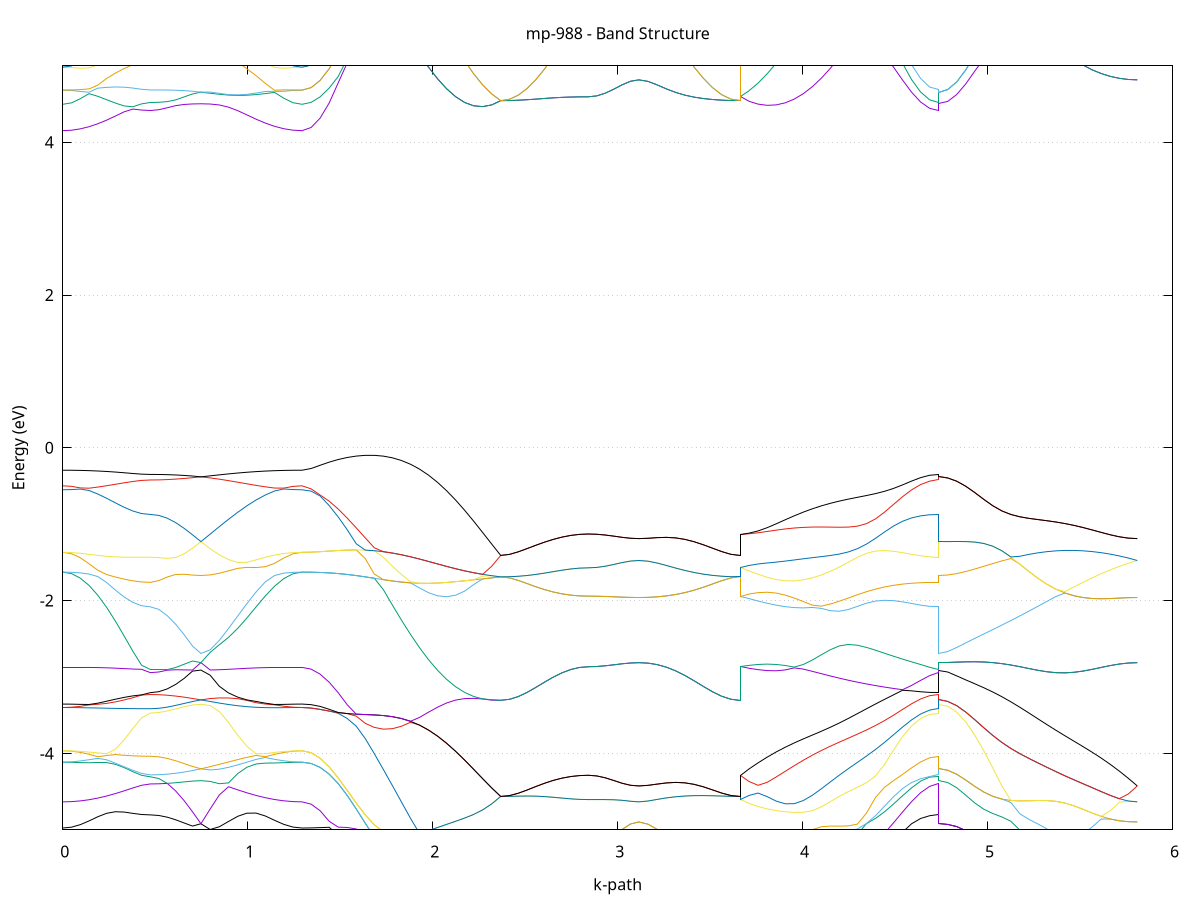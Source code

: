 set title 'mp-988 - Band Structure'
set xlabel 'k-path'
set ylabel 'Energy (eV)'
set grid y
set yrange [-5:5]
set terminal png size 800,600
set output 'mp-988_bands_gnuplot.png'
plot '-' using 1:2 with lines notitle, '-' using 1:2 with lines notitle, '-' using 1:2 with lines notitle, '-' using 1:2 with lines notitle, '-' using 1:2 with lines notitle, '-' using 1:2 with lines notitle, '-' using 1:2 with lines notitle, '-' using 1:2 with lines notitle, '-' using 1:2 with lines notitle, '-' using 1:2 with lines notitle, '-' using 1:2 with lines notitle, '-' using 1:2 with lines notitle, '-' using 1:2 with lines notitle, '-' using 1:2 with lines notitle, '-' using 1:2 with lines notitle, '-' using 1:2 with lines notitle, '-' using 1:2 with lines notitle, '-' using 1:2 with lines notitle, '-' using 1:2 with lines notitle, '-' using 1:2 with lines notitle, '-' using 1:2 with lines notitle, '-' using 1:2 with lines notitle, '-' using 1:2 with lines notitle, '-' using 1:2 with lines notitle, '-' using 1:2 with lines notitle, '-' using 1:2 with lines notitle, '-' using 1:2 with lines notitle, '-' using 1:2 with lines notitle, '-' using 1:2 with lines notitle, '-' using 1:2 with lines notitle, '-' using 1:2 with lines notitle, '-' using 1:2 with lines notitle, '-' using 1:2 with lines notitle, '-' using 1:2 with lines notitle, '-' using 1:2 with lines notitle, '-' using 1:2 with lines notitle, '-' using 1:2 with lines notitle, '-' using 1:2 with lines notitle, '-' using 1:2 with lines notitle, '-' using 1:2 with lines notitle, '-' using 1:2 with lines notitle, '-' using 1:2 with lines notitle, '-' using 1:2 with lines notitle, '-' using 1:2 with lines notitle, '-' using 1:2 with lines notitle, '-' using 1:2 with lines notitle, '-' using 1:2 with lines notitle, '-' using 1:2 with lines notitle, '-' using 1:2 with lines notitle, '-' using 1:2 with lines notitle, '-' using 1:2 with lines notitle, '-' using 1:2 with lines notitle, '-' using 1:2 with lines notitle, '-' using 1:2 with lines notitle, '-' using 1:2 with lines notitle, '-' using 1:2 with lines notitle, '-' using 1:2 with lines notitle, '-' using 1:2 with lines notitle, '-' using 1:2 with lines notitle, '-' using 1:2 with lines notitle, '-' using 1:2 with lines notitle, '-' using 1:2 with lines notitle, '-' using 1:2 with lines notitle, '-' using 1:2 with lines notitle, '-' using 1:2 with lines notitle, '-' using 1:2 with lines notitle, '-' using 1:2 with lines notitle, '-' using 1:2 with lines notitle, '-' using 1:2 with lines notitle, '-' using 1:2 with lines notitle, '-' using 1:2 with lines notitle, '-' using 1:2 with lines notitle, '-' using 1:2 with lines notitle, '-' using 1:2 with lines notitle, '-' using 1:2 with lines notitle, '-' using 1:2 with lines notitle, '-' using 1:2 with lines notitle, '-' using 1:2 with lines notitle, '-' using 1:2 with lines notitle, '-' using 1:2 with lines notitle, '-' using 1:2 with lines notitle, '-' using 1:2 with lines notitle, '-' using 1:2 with lines notitle, '-' using 1:2 with lines notitle, '-' using 1:2 with lines notitle, '-' using 1:2 with lines notitle, '-' using 1:2 with lines notitle, '-' using 1:2 with lines notitle, '-' using 1:2 with lines notitle, '-' using 1:2 with lines notitle, '-' using 1:2 with lines notitle, '-' using 1:2 with lines notitle, '-' using 1:2 with lines notitle, '-' using 1:2 with lines notitle, '-' using 1:2 with lines notitle, '-' using 1:2 with lines notitle
0.000000 -18.176206
0.047356 -18.170906
0.094712 -18.154906
0.142067 -18.128406
0.189423 -18.091506
0.236779 -18.044406
0.284135 -17.987506
0.331490 -17.921606
0.378846 -17.848306
0.426202 -17.772906
0.473558 -17.727506
0.473558 -17.727506
0.519126 -17.722406
0.564694 -17.707106
0.610262 -17.681606
0.655830 -17.646206
0.701398 -17.601006
0.746967 -17.546306
0.746967 -17.546306
0.796677 -17.629306
0.846388 -17.723206
0.896099 -17.813206
0.945809 -17.895506
0.995520 -17.968406
1.045231 -18.031106
1.094941 -18.082906
1.144652 -18.123606
1.194363 -18.152806
1.244073 -18.170406
1.293784 -18.176206
1.293784 -18.176206
1.342603 -18.170106
1.391422 -18.151706
1.440241 -18.121106
1.489060 -18.078406
1.537879 -18.023806
1.586698 -17.957406
1.635517 -17.879606
1.684336 -17.790706
1.733155 -17.691006
1.781974 -17.581106
1.830793 -17.461406
1.879612 -17.332706
1.928431 -17.195606
1.977250 -17.051206
2.026069 -16.900306
2.074888 -16.744406
2.123707 -16.584606
2.172526 -16.422806
2.221345 -16.260806
2.270164 -16.101106
2.318983 -15.946406
2.367802 -15.800106
2.367802 -15.800106
2.415157 -15.798306
2.462513 -15.793206
2.509869 -15.784806
2.557225 -15.773906
2.604580 -15.761306
2.651936 -15.748006
2.699292 -15.735406
2.746648 -15.724806
2.794004 -15.717806
2.841359 -15.715306
2.841359 -15.715306
2.886928 -15.714606
2.932496 -15.712706
2.978064 -15.709906
3.023632 -15.706806
3.069200 -15.704306
3.114768 -15.703306
3.114768 -15.703306
3.164479 -15.704806
3.214190 -15.709806
3.263900 -15.718406
3.313611 -15.730006
3.363322 -15.743606
3.413032 -15.757906
3.462743 -15.771506
3.512454 -15.783306
3.562164 -15.792406
3.611875 -15.798106
3.661586 -15.800106
3.661586 -15.715306
3.710405 -15.783906
3.759224 -15.883306
3.808043 -16.001306
3.856862 -16.130606
3.905680 -16.265906
3.954499 -16.403806
4.003318 -16.541606
4.052137 -16.677006
4.100956 -16.808406
4.149775 -16.934306
4.198594 -17.053506
4.247413 -17.165006
4.296232 -17.268006
4.345051 -17.361706
4.393870 -17.445706
4.442689 -17.519406
4.491508 -17.582306
4.540327 -17.634306
4.589146 -17.674906
4.637965 -17.704106
4.686784 -17.721706
4.735603 -17.727506
4.735603 -17.546306
4.784422 -17.540506
4.833241 -17.523206
4.882060 -17.494406
4.930879 -17.454306
4.979698 -17.403206
5.028517 -17.341206
5.077336 -17.268706
5.126155 -17.186206
5.174974 -17.094206
5.223793 -16.993306
5.272612 -16.884306
5.321431 -16.768106
5.370250 -16.645806
5.419069 -16.518806
5.467888 -16.388706
5.516707 -16.257606
5.565526 -16.128206
5.614345 -16.004106
5.663164 -15.890306
5.711983 -15.794506
5.760802 -15.727806
5.809621 -15.703306
e
0.000000 -16.756306
0.047356 -16.769506
0.094712 -16.810506
0.142067 -16.880206
0.189423 -16.974106
0.236779 -17.083106
0.284135 -17.198606
0.331490 -17.314106
0.378846 -17.424806
0.426202 -17.523206
0.473558 -17.576406
0.473558 -17.576406
0.519126 -17.572906
0.564694 -17.562606
0.610262 -17.546406
0.655830 -17.527306
0.701398 -17.516106
0.746967 -17.546206
0.746967 -17.546206
0.796677 -17.476106
0.846388 -17.395806
0.896099 -17.306406
0.945809 -17.209506
0.995520 -17.107606
1.045231 -17.011206
1.094941 -16.936606
1.144652 -16.867606
1.194363 -16.809806
1.244073 -16.770406
1.293784 -16.756306
1.293784 -16.756306
1.342603 -16.750806
1.391422 -16.734106
1.440241 -16.706506
1.489060 -16.668106
1.537879 -16.619106
1.586698 -16.559806
1.635517 -16.490806
1.684336 -16.412406
1.733155 -16.325406
1.781974 -16.230406
1.830793 -16.128506
1.879612 -16.020706
1.928431 -15.908406
1.977250 -15.793006
2.026069 -15.676406
2.074888 -15.560706
2.123707 -15.448306
2.172526 -15.397906
2.221345 -15.459006
2.270164 -15.550706
2.318983 -15.666506
2.367802 -15.800106
2.367802 -15.800106
2.415157 -15.798306
2.462513 -15.793206
2.509869 -15.784806
2.557225 -15.773906
2.604580 -15.761306
2.651936 -15.748006
2.699292 -15.735406
2.746648 -15.724806
2.794004 -15.717806
2.841359 -15.715306
2.841359 -15.715306
2.886928 -15.714606
2.932496 -15.712706
2.978064 -15.709906
3.023632 -15.706806
3.069200 -15.704306
3.114768 -15.703306
3.114768 -15.703306
3.164479 -15.704806
3.214190 -15.709806
3.263900 -15.718406
3.313611 -15.730006
3.363322 -15.743606
3.413032 -15.757906
3.462743 -15.771506
3.512454 -15.783306
3.562164 -15.792406
3.611875 -15.798106
3.661586 -15.800106
3.661586 -15.715306
3.710405 -15.694706
3.759224 -15.734206
3.808043 -15.824306
3.856862 -15.943906
3.905680 -16.077906
3.954499 -16.218006
4.003318 -16.359206
4.052137 -16.498506
4.100956 -16.633706
4.149775 -16.763306
4.198594 -16.885806
4.247413 -17.000406
4.296232 -17.106106
4.345051 -17.202206
4.393870 -17.288206
4.442689 -17.363706
4.491508 -17.428006
4.540327 -17.481106
4.589146 -17.522706
4.637965 -17.552506
4.686784 -17.570406
4.735603 -17.576406
4.735603 -17.546206
4.784422 -17.540406
4.833241 -17.523106
4.882060 -17.494306
4.930879 -17.454306
4.979698 -17.403106
5.028517 -17.341106
5.077336 -17.268606
5.126155 -17.186106
5.174974 -17.094106
5.223793 -16.993206
5.272612 -16.884206
5.321431 -16.768006
5.370250 -16.645706
5.419069 -16.518706
5.467888 -16.388706
5.516707 -16.257606
5.565526 -16.128206
5.614345 -16.004006
5.663164 -15.890306
5.711983 -15.794406
5.760802 -15.727706
5.809621 -15.703306
e
0.000000 -16.756306
0.047356 -16.761606
0.094712 -16.776306
0.142067 -16.797706
0.189423 -16.822506
0.236779 -16.847606
0.284135 -16.870706
0.331490 -16.890306
0.378846 -16.904906
0.426202 -16.914006
0.473558 -16.917106
0.473558 -16.917106
0.519126 -16.954806
0.564694 -17.041506
0.610262 -17.144906
0.655830 -17.248406
0.701398 -17.335706
0.746967 -17.370906
0.746967 -17.370906
0.796677 -17.345206
0.846388 -17.293706
0.896099 -17.230906
0.945809 -17.161106
0.995520 -17.087106
1.045231 -17.005106
1.094941 -16.909906
1.144652 -16.833706
1.194363 -16.785506
1.244073 -16.762606
1.293784 -16.756306
1.293784 -16.756306
1.342603 -16.750706
1.391422 -16.734006
1.440241 -16.706406
1.489060 -16.668006
1.537879 -16.619006
1.586698 -16.559806
1.635517 -16.490706
1.684336 -16.412406
1.733155 -16.325306
1.781974 -16.230406
1.830793 -16.128506
1.879612 -16.020706
1.928431 -15.908306
1.977250 -15.792906
2.026069 -15.676306
2.074888 -15.560706
2.123707 -15.448306
2.172526 -15.341906
2.221345 -15.244206
2.270164 -15.158406
2.318983 -15.087106
2.367802 -15.032806
2.367802 -15.032806
2.415157 -15.035306
2.462513 -15.042606
2.509869 -15.054206
2.557225 -15.069206
2.604580 -15.086606
2.651936 -15.104706
2.699292 -15.121806
2.746648 -15.135906
2.794004 -15.145306
2.841359 -15.148506
2.841359 -15.148506
2.886928 -15.147806
2.932496 -15.145406
2.978064 -15.141706
3.023632 -15.136906
3.069200 -15.132006
3.114768 -15.129606
3.114768 -15.129606
3.164479 -15.131206
3.214190 -15.131306
3.263900 -15.126706
3.313611 -15.117006
3.363322 -15.103306
3.413032 -15.087306
3.462743 -15.070706
3.512454 -15.055606
3.562164 -15.043406
3.611875 -15.035606
3.661586 -15.032806
3.661586 -15.148506
3.710405 -15.221006
3.759224 -15.274306
3.808043 -15.323006
3.856862 -15.431006
3.905680 -15.547406
3.954499 -15.668806
4.003318 -15.792706
4.052137 -15.916506
4.100956 -16.038206
4.149775 -16.156106
4.198594 -16.268606
4.247413 -16.374706
4.296232 -16.473106
4.345051 -16.563106
4.393870 -16.644006
4.442689 -16.715206
4.491508 -16.776106
4.540327 -16.826506
4.589146 -16.866006
4.637965 -16.894306
4.686784 -16.911406
4.735603 -16.917106
4.735603 -17.370906
4.784422 -17.364906
4.833241 -17.346806
4.882060 -17.316806
4.930879 -17.275006
4.979698 -17.221506
5.028517 -17.156606
5.077336 -17.080606
5.126155 -16.993806
5.174974 -16.896706
5.223793 -16.789806
5.272612 -16.673806
5.321431 -16.549406
5.370250 -16.417506
5.419069 -16.279106
5.467888 -16.135406
5.516707 -15.987806
5.565526 -15.838106
5.614345 -15.687906
5.663164 -15.539606
5.711983 -15.395406
5.760802 -15.257806
5.809621 -15.129606
e
0.000000 -16.121506
0.047356 -16.193606
0.094712 -16.288806
0.142067 -16.363106
0.189423 -16.413906
0.236779 -16.446906
0.284135 -16.468206
0.331490 -16.482106
0.378846 -16.491006
0.426202 -16.495906
0.473558 -16.497506
0.473558 -16.497506
0.519126 -16.459106
0.564694 -16.370306
0.610262 -16.263806
0.655830 -16.154806
0.701398 -16.051506
0.746967 -15.959406
0.746967 -15.959406
0.796677 -16.050006
0.846388 -16.134906
0.896099 -16.212006
0.945809 -16.278906
0.995520 -16.332906
1.045231 -16.369506
1.094941 -16.381706
1.144652 -16.359206
1.194363 -16.295206
1.244073 -16.198506
1.293784 -16.121506
1.293784 -16.121506
1.342603 -16.117206
1.391422 -16.104206
1.440241 -16.082706
1.489060 -16.053106
1.537879 -16.015506
1.586698 -15.970506
1.635517 -15.918706
1.684336 -15.860706
1.733155 -15.797506
1.781974 -15.730406
1.830793 -15.660806
1.879612 -15.590806
1.928431 -15.522906
1.977250 -15.461006
2.026069 -15.410206
2.074888 -15.377506
2.123707 -15.371206
2.172526 -15.341806
2.221345 -15.244206
2.270164 -15.158306
2.318983 -15.087006
2.367802 -15.032806
2.367802 -15.032806
2.415157 -15.035306
2.462513 -15.042606
2.509869 -15.054206
2.557225 -15.069206
2.604580 -15.086606
2.651936 -15.104706
2.699292 -15.121806
2.746648 -15.135906
2.794004 -15.145306
2.841359 -15.148506
2.841359 -15.148506
2.886928 -15.147806
2.932496 -15.145406
2.978064 -15.141706
3.023632 -15.136906
3.069200 -15.132006
3.114768 -15.129606
3.114768 -15.129606
3.164479 -15.131206
3.214190 -15.131306
3.263900 -15.126706
3.313611 -15.117006
3.363322 -15.103306
3.413032 -15.087306
3.462743 -15.070706
3.512454 -15.055606
3.562164 -15.043406
3.611875 -15.035606
3.661586 -15.032806
3.661586 -15.148506
3.710405 -15.147006
3.759224 -15.226706
3.808043 -15.317006
3.856862 -15.366106
3.905680 -15.428306
3.954499 -15.502906
4.003318 -15.586606
4.052137 -15.675906
4.100956 -15.767706
4.149775 -15.859706
4.198594 -15.949806
4.247413 -16.036306
4.296232 -16.117906
4.345051 -16.193506
4.393870 -16.262006
4.442689 -16.322806
4.491508 -16.375306
4.540327 -16.418806
4.589146 -16.453006
4.637965 -16.477706
4.686784 -16.492506
4.735603 -16.497506
4.735603 -15.959406
4.784422 -15.954706
4.833241 -15.940806
4.882060 -15.917606
4.930879 -15.885506
4.979698 -15.844906
5.028517 -15.796206
5.077336 -15.740106
5.126155 -15.677406
5.174974 -15.608906
5.223793 -15.536106
5.272612 -15.460206
5.321431 -15.383206
5.370250 -15.307406
5.419069 -15.235606
5.467888 -15.171306
5.516707 -15.118506
5.565526 -15.081606
5.614345 -15.064006
5.663164 -15.065606
5.711983 -15.081506
5.760802 -15.100606
5.809621 -15.129606
e
0.000000 -15.987106
0.047356 -15.977006
0.094712 -15.948106
0.142067 -15.903906
0.189423 -15.848706
0.236779 -15.787106
0.284135 -15.724106
0.331490 -15.664806
0.378846 -15.615106
0.426202 -15.581506
0.473558 -15.569506
0.473558 -15.569506
0.519126 -15.588106
0.564694 -15.638006
0.610262 -15.708006
0.655830 -15.788706
0.701398 -15.873806
0.746967 -15.959406
0.746967 -15.959406
0.796677 -15.877406
0.846388 -15.819006
0.896099 -15.786606
0.945809 -15.778906
0.995520 -15.792406
1.045231 -15.821906
1.094941 -15.861806
1.144652 -15.905706
1.194363 -15.946506
1.244073 -15.976106
1.293784 -15.987106
1.293784 -15.987106
1.342603 -15.982206
1.391422 -15.967806
1.440241 -15.944006
1.489060 -15.911106
1.537879 -15.869306
1.586698 -15.819206
1.635517 -15.761406
1.684336 -15.696806
1.733155 -15.626206
1.781974 -15.551006
1.830793 -15.472506
1.879612 -15.392306
1.928431 -15.312606
1.977250 -15.235506
2.026069 -15.163606
2.074888 -15.099906
2.123707 -15.047106
2.172526 -15.008306
2.221345 -14.985906
2.270164 -14.981906
2.318983 -14.997506
2.367802 -15.032806
2.367802 -15.032806
2.415157 -15.033706
2.462513 -15.036406
2.509869 -15.040506
2.557225 -15.045506
2.604580 -15.051006
2.651936 -15.056306
2.699292 -15.060906
2.746648 -15.064606
2.794004 -15.066906
2.841359 -15.067606
2.841359 -15.067606
2.886928 -15.069806
2.932496 -15.075906
2.978064 -15.085106
3.023632 -15.095606
3.069200 -15.105106
3.114768 -15.109306
3.114768 -15.109306
3.164479 -15.105006
3.214190 -15.096406
3.263900 -15.086306
3.313611 -15.076006
3.363322 -15.066006
3.413032 -15.056706
3.462743 -15.048606
3.512454 -15.041906
3.562164 -15.036906
3.611875 -15.033906
3.661586 -15.032806
3.661586 -15.067606
3.710405 -15.044806
3.759224 -14.978306
3.808043 -14.944806
3.856862 -14.919206
3.905680 -14.905406
3.954499 -14.907606
4.003318 -14.927306
4.052137 -14.962806
4.100956 -15.010506
4.149775 -15.066606
4.198594 -15.127606
4.247413 -15.190506
4.296232 -15.252906
4.345051 -15.312906
4.393870 -15.368806
4.442689 -15.419506
4.491508 -15.463806
4.540327 -15.501106
4.589146 -15.530706
4.637965 -15.552206
4.686784 -15.565206
4.735603 -15.569506
4.735603 -15.959406
4.784422 -15.954706
4.833241 -15.940706
4.882060 -15.917606
4.930879 -15.885506
4.979698 -15.844906
5.028517 -15.796206
5.077336 -15.740106
5.126155 -15.677306
5.174974 -15.608906
5.223793 -15.536106
5.272612 -15.460206
5.321431 -15.383206
5.370250 -15.307406
5.419069 -15.235606
5.467888 -15.171206
5.516707 -15.118506
5.565526 -15.081606
5.614345 -15.063906
5.663164 -15.065606
5.711983 -15.081506
5.760802 -15.100606
5.809621 -15.109306
e
0.000000 -15.987006
0.047356 -15.903006
0.094712 -15.771106
0.142067 -15.635406
0.189423 -15.504706
0.236779 -15.384806
0.284135 -15.281206
0.331490 -15.198706
0.378846 -15.140706
0.426202 -15.107706
0.473558 -15.097306
0.473558 -15.097306
0.519126 -15.088606
0.564694 -15.068306
0.610262 -15.046806
0.655830 -15.030606
0.701398 -15.021406
0.746967 -15.018606
0.746967 -15.018606
0.796677 -15.022406
0.846388 -15.037106
0.896099 -15.071606
0.945809 -15.134106
0.995520 -15.225206
1.045231 -15.339606
1.094941 -15.470606
1.144652 -15.611606
1.194363 -15.756606
1.244073 -15.896706
1.293784 -15.987006
1.293784 -15.987006
1.342603 -15.982206
1.391422 -15.967806
1.440241 -15.944006
1.489060 -15.911006
1.537879 -15.869206
1.586698 -15.819106
1.635517 -15.761406
1.684336 -15.696706
1.733155 -15.626206
1.781974 -15.550906
1.830793 -15.472406
1.879612 -15.392306
1.928431 -15.312506
1.977250 -15.235406
2.026069 -15.163606
2.074888 -15.099806
2.123707 -15.047106
2.172526 -15.008206
2.221345 -14.985806
2.270164 -14.981806
2.318983 -14.997406
2.367802 -15.032806
2.367802 -15.032806
2.415157 -15.033706
2.462513 -15.036406
2.509869 -15.040506
2.557225 -15.045506
2.604580 -15.051006
2.651936 -15.056306
2.699292 -15.060906
2.746648 -15.064606
2.794004 -15.066906
2.841359 -15.067606
2.841359 -15.067606
2.886928 -15.069806
2.932496 -15.075906
2.978064 -15.085106
3.023632 -15.095606
3.069200 -15.105106
3.114768 -15.109306
3.114768 -15.109306
3.164479 -15.105006
3.214190 -15.096406
3.263900 -15.086306
3.313611 -15.076006
3.363322 -15.066006
3.413032 -15.056706
3.462743 -15.048606
3.512454 -15.041906
3.562164 -15.036906
3.611875 -15.033906
3.661586 -15.032806
3.661586 -15.067606
3.710405 -15.019106
3.759224 -14.953806
3.808043 -14.866106
3.856862 -14.789006
3.905680 -14.725506
3.954499 -14.677606
4.003318 -14.647406
4.052137 -14.639606
4.100956 -14.658206
4.149775 -14.695306
4.198594 -14.740806
4.247413 -14.789706
4.296232 -14.839006
4.345051 -14.886906
4.393870 -14.932106
4.442689 -14.973406
4.491508 -15.009806
4.540327 -15.040506
4.589146 -15.065006
4.637965 -15.082806
4.686784 -15.093606
4.735603 -15.097306
4.735603 -15.018606
4.784422 -15.015306
4.833241 -15.005506
4.882060 -14.989406
4.930879 -14.967406
4.979698 -14.940106
5.028517 -14.908206
5.077336 -14.872906
5.126155 -14.835106
5.174974 -14.796606
5.223793 -14.758806
5.272612 -14.723906
5.321431 -14.694206
5.370250 -14.671906
5.419069 -14.659806
5.467888 -14.660206
5.516707 -14.675506
5.565526 -14.707606
5.614345 -14.757406
5.663164 -14.825506
5.711983 -14.911206
5.760802 -15.013206
5.809621 -15.109306
e
0.000000 -14.770306
0.047356 -14.769006
0.094712 -14.765206
0.142067 -14.759106
0.189423 -14.751406
0.236779 -14.742606
0.284135 -14.733606
0.331490 -14.726006
0.378846 -14.722206
0.426202 -14.723306
0.473558 -14.724806
0.473558 -14.724806
0.519126 -14.722606
0.564694 -14.716006
0.610262 -14.705506
0.655830 -14.693206
0.701398 -14.682106
0.746967 -14.674606
0.746967 -14.674606
0.796677 -14.683706
0.846388 -14.697506
0.896099 -14.711306
0.945809 -14.722006
0.995520 -14.731306
1.045231 -14.740606
1.094941 -14.749806
1.144652 -14.758106
1.194363 -14.764706
1.244073 -14.768806
1.293784 -14.770306
1.293784 -14.770306
1.342603 -14.767806
1.391422 -14.760406
1.440241 -14.748206
1.489060 -14.731606
1.537879 -14.710906
1.586698 -14.686506
1.635517 -14.659106
1.684336 -14.629406
1.733155 -14.598006
1.781974 -14.566206
1.830793 -14.534706
1.879612 -14.504906
1.928431 -14.493006
1.977250 -14.521706
2.026069 -14.552906
2.074888 -14.581306
2.123707 -14.600406
2.172526 -14.604406
2.221345 -14.592106
2.270164 -14.567306
2.318983 -14.535806
2.367802 -14.503106
2.367802 -14.503106
2.415157 -14.502406
2.462513 -14.500306
2.509869 -14.497006
2.557225 -14.492906
2.604580 -14.488306
2.651936 -14.483806
2.699292 -14.479706
2.746648 -14.476406
2.794004 -14.474306
2.841359 -14.473606
2.841359 -14.473606
2.886928 -14.473206
2.932496 -14.472006
2.978064 -14.470406
3.023632 -14.468806
3.069200 -14.467506
3.114768 -14.467006
3.114768 -14.467006
3.164479 -14.467706
3.214190 -14.469606
3.263900 -14.472706
3.313611 -14.476906
3.363322 -14.481706
3.413032 -14.486906
3.462743 -14.491906
3.512454 -14.496406
3.562164 -14.500006
3.611875 -14.502306
3.661586 -14.503106
3.661586 -14.473606
3.710405 -14.482006
3.759224 -14.489406
3.808043 -14.495706
3.856862 -14.501406
3.905680 -14.506206
3.954499 -14.509606
4.003318 -14.523006
4.052137 -14.544606
4.100956 -14.556906
4.149775 -14.564506
4.198594 -14.574006
4.247413 -14.587206
4.296232 -14.603706
4.345051 -14.622306
4.393870 -14.641706
4.442689 -14.660806
4.491508 -14.678706
4.540327 -14.694406
4.589146 -14.707306
4.637965 -14.716906
4.686784 -14.722806
4.735603 -14.724806
4.735603 -14.674606
4.784422 -14.672606
4.833241 -14.666706
4.882060 -14.657106
4.930879 -14.644106
4.979698 -14.628106
5.028517 -14.609906
5.077336 -14.590006
5.126155 -14.569306
5.174974 -14.548906
5.223793 -14.529706
5.272612 -14.512706
5.321431 -14.498906
5.370250 -14.489106
5.419069 -14.483606
5.467888 -14.481806
5.516707 -14.482506
5.565526 -14.483706
5.614345 -14.482906
5.663164 -14.479306
5.711983 -14.473806
5.760802 -14.469006
5.809621 -14.467006
e
0.000000 -14.474106
0.047356 -14.478806
0.094712 -14.492606
0.142067 -14.514806
0.189423 -14.543806
0.236779 -14.577406
0.284135 -14.612206
0.331490 -14.643806
0.378846 -14.666306
0.426202 -14.676406
0.473558 -14.678406
0.473558 -14.678406
0.519126 -14.677706
0.564694 -14.675806
0.610262 -14.673406
0.655830 -14.671506
0.701398 -14.671406
0.746967 -14.674606
0.746967 -14.674606
0.796677 -14.670306
0.846388 -14.667006
0.896099 -14.660206
0.945809 -14.644606
0.995520 -14.618106
1.045231 -14.584606
1.094941 -14.549806
1.144652 -14.518606
1.194363 -14.494506
1.244073 -14.479306
1.293784 -14.474106
1.293784 -14.474106
1.342603 -14.473106
1.391422 -14.470006
1.440241 -14.465206
1.489060 -14.459006
1.537879 -14.452306
1.586698 -14.445606
1.635517 -14.440106
1.684336 -14.436906
1.733155 -14.437106
1.781974 -14.442006
1.830793 -14.452606
1.879612 -14.469606
1.928431 -14.477606
1.977250 -14.454206
2.026069 -14.435806
2.074888 -14.423506
2.123707 -14.418106
2.172526 -14.420406
2.221345 -14.430606
2.270164 -14.448406
2.318983 -14.473106
2.367802 -14.503106
2.367802 -14.503106
2.415157 -14.502406
2.462513 -14.500306
2.509869 -14.497006
2.557225 -14.492906
2.604580 -14.488306
2.651936 -14.483806
2.699292 -14.479706
2.746648 -14.476406
2.794004 -14.474306
2.841359 -14.473606
2.841359 -14.473606
2.886928 -14.473206
2.932496 -14.472006
2.978064 -14.470406
3.023632 -14.468806
3.069200 -14.467506
3.114768 -14.467006
3.114768 -14.467006
3.164479 -14.467706
3.214190 -14.469606
3.263900 -14.472706
3.313611 -14.476906
3.363322 -14.481706
3.413032 -14.486906
3.462743 -14.491906
3.512454 -14.496406
3.562164 -14.500006
3.611875 -14.502306
3.661586 -14.503106
3.661586 -14.473606
3.710405 -14.465506
3.759224 -14.459906
3.808043 -14.459206
3.856862 -14.465306
3.905680 -14.478706
3.954499 -14.498806
4.003318 -14.511906
4.052137 -14.514406
4.100956 -14.518606
4.149775 -14.525706
4.198594 -14.536306
4.247413 -14.549906
4.296232 -14.565906
4.345051 -14.583406
4.393870 -14.601506
4.442689 -14.619306
4.491508 -14.635806
4.540327 -14.650306
4.589146 -14.662306
4.637965 -14.671106
4.686784 -14.676606
4.735603 -14.678406
4.735603 -14.674606
4.784422 -14.672606
4.833241 -14.666706
4.882060 -14.657106
4.930879 -14.644106
4.979698 -14.628106
5.028517 -14.609906
5.077336 -14.590006
5.126155 -14.569306
5.174974 -14.548906
5.223793 -14.529706
5.272612 -14.512706
5.321431 -14.498906
5.370250 -14.489106
5.419069 -14.483506
5.467888 -14.481706
5.516707 -14.482506
5.565526 -14.483606
5.614345 -14.482906
5.663164 -14.479306
5.711983 -14.473806
5.760802 -14.469006
5.809621 -14.467006
e
0.000000 -8.142806
0.047356 -8.318806
0.094712 -8.540606
0.142067 -8.760206
0.189423 -8.967806
0.236779 -9.156606
0.284135 -9.320906
0.331490 -9.455406
0.378846 -9.555506
0.426202 -9.617206
0.473558 -9.638106
0.473558 -9.638106
0.519126 -9.650206
0.564694 -9.682106
0.610262 -9.724206
0.655830 -9.765306
0.701398 -9.795406
0.746967 -9.806806
0.746967 -9.806806
0.796677 -9.791306
0.846388 -9.742706
0.896099 -9.659106
0.945809 -9.541406
0.995520 -9.392006
1.045231 -9.214606
1.094941 -9.013706
1.144652 -8.794506
1.194363 -8.563206
1.244073 -8.329706
1.293784 -8.142806
1.293784 -8.142806
1.342603 -8.141506
1.391422 -8.137906
1.440241 -8.132706
1.489060 -8.127506
1.537879 -8.124506
1.586698 -8.126606
1.635517 -8.137606
1.684336 -8.162006
1.733155 -8.204206
1.781974 -8.268006
1.830793 -8.354806
1.879612 -8.463106
1.928431 -8.588106
1.977250 -8.722906
2.026069 -8.859106
2.074888 -8.988806
2.123707 -9.104106
2.172526 -9.198506
2.221345 -9.266506
2.270164 -9.303906
2.318983 -9.308106
2.367802 -9.278106
2.367802 -9.278106
2.415157 -9.276806
2.462513 -9.272906
2.509869 -9.266706
2.557225 -9.258806
2.604580 -9.249806
2.651936 -9.240606
2.699292 -9.232106
2.746648 -9.225206
2.794004 -9.220706
2.841359 -9.219206
2.841359 -9.219206
2.886928 -9.216006
2.932496 -9.207306
2.978064 -9.195406
3.023632 -9.183606
3.069200 -9.175006
3.114768 -9.172006
3.114768 -9.172006
3.164479 -9.175406
3.214190 -9.184806
3.263900 -9.198006
3.313611 -9.213106
3.363322 -9.228306
3.413032 -9.242506
3.462743 -9.254906
3.512454 -9.264906
3.562164 -9.272206
3.611875 -9.276606
3.661586 -9.278106
3.661586 -9.219206
3.710405 -9.276406
3.759224 -9.302606
3.808043 -9.298206
3.856862 -9.265506
3.905680 -9.208406
3.954499 -9.132406
4.003318 -9.044306
4.052137 -8.952106
4.100956 -8.933606
4.149775 -9.000606
4.198594 -9.076506
4.247413 -9.156406
4.296232 -9.236406
4.345051 -9.313306
4.393870 -9.384806
4.442689 -9.449206
4.491508 -9.505406
4.540327 -9.552406
4.589146 -9.589606
4.637965 -9.616506
4.686784 -9.632706
4.735603 -9.638106
4.735603 -9.806806
4.784422 -9.801106
4.833241 -9.784406
4.882060 -9.756706
4.930879 -9.718306
4.979698 -9.669806
5.028517 -9.611706
5.077336 -9.545006
5.126155 -9.470906
5.174974 -9.391106
5.223793 -9.307906
5.272612 -9.224206
5.321431 -9.144006
5.370250 -9.071706
5.419069 -9.011306
5.467888 -8.965106
5.516707 -8.930706
5.565526 -8.921806
5.614345 -9.009506
5.663164 -9.079906
5.711983 -9.130906
5.760802 -9.161706
5.809621 -9.172006
e
0.000000 -8.142706
0.047356 -8.171706
0.094712 -8.244106
0.142067 -8.335706
0.189423 -8.429806
0.236779 -8.517206
0.284135 -8.593006
0.331490 -8.654106
0.378846 -8.698806
0.426202 -8.726006
0.473558 -8.735106
0.473558 -8.735106
0.519126 -8.721306
0.564694 -8.683106
0.610262 -8.627306
0.655830 -8.560806
0.701398 -8.488206
0.746967 -8.412406
0.746967 -8.412406
0.796677 -8.488106
0.846388 -8.543706
0.896099 -8.575006
0.945809 -8.579206
0.995520 -8.555906
1.045231 -8.506206
1.094941 -8.433706
1.144652 -8.344906
1.194363 -8.251706
1.244073 -8.174406
1.293784 -8.142706
1.293784 -8.142706
1.342603 -8.141406
1.391422 -8.137806
1.440241 -8.132606
1.489060 -8.127506
1.537879 -8.124406
1.586698 -8.126506
1.635517 -8.137606
1.684336 -8.161906
1.733155 -8.204206
1.781974 -8.267906
1.830793 -8.354706
1.879612 -8.463006
1.928431 -8.588106
1.977250 -8.722806
2.026069 -8.859106
2.074888 -8.988706
2.123707 -9.104106
2.172526 -9.198506
2.221345 -9.266506
2.270164 -9.303906
2.318983 -9.308106
2.367802 -9.278106
2.367802 -9.278106
2.415157 -9.276806
2.462513 -9.272906
2.509869 -9.266706
2.557225 -9.258806
2.604580 -9.249806
2.651936 -9.240606
2.699292 -9.232106
2.746648 -9.225206
2.794004 -9.220706
2.841359 -9.219206
2.841359 -9.219206
2.886928 -9.216006
2.932496 -9.207306
2.978064 -9.195406
3.023632 -9.183606
3.069200 -9.175006
3.114768 -9.172006
3.114768 -9.172006
3.164479 -9.175406
3.214190 -9.184806
3.263900 -9.198006
3.313611 -9.213106
3.363322 -9.228306
3.413032 -9.242506
3.462743 -9.254906
3.512454 -9.264906
3.562164 -9.272206
3.611875 -9.276606
3.661586 -9.278106
3.661586 -9.219206
3.710405 -9.131806
3.759224 -9.016906
3.808043 -8.882706
3.856862 -8.802206
3.905680 -8.806306
3.954499 -8.819806
4.003318 -8.842606
4.052137 -8.880106
4.100956 -8.864006
4.149775 -8.787406
4.198594 -8.727506
4.247413 -8.686606
4.296232 -8.664006
4.345051 -8.656506
4.393870 -8.660206
4.442689 -8.671006
4.491508 -8.685506
4.540327 -8.700806
4.589146 -8.714706
4.637965 -8.725706
4.686784 -8.732706
4.735603 -8.735106
4.735603 -8.412406
4.784422 -8.409406
4.833241 -8.400506
4.882060 -8.386306
4.930879 -8.367806
4.979698 -8.346506
5.028517 -8.324706
5.077336 -8.305406
5.126155 -8.292606
5.174974 -8.291606
5.223793 -8.308006
5.272612 -8.347006
5.321431 -8.410706
5.370250 -8.497206
5.419069 -8.600106
5.467888 -8.710706
5.516707 -8.820306
5.565526 -8.921706
5.614345 -9.009506
5.663164 -9.079906
5.711983 -9.130906
5.760802 -9.161706
5.809621 -9.172006
e
0.000000 -8.063106
0.047356 -7.928306
0.094712 -7.838306
0.142067 -7.822506
0.189423 -7.847006
0.236779 -7.887606
0.284135 -7.931406
0.331490 -7.971106
0.378846 -8.002206
0.426202 -8.021906
0.473558 -8.028706
0.473558 -8.028706
0.519126 -8.045206
0.564694 -8.092106
0.610262 -8.161706
0.655830 -8.244506
0.701398 -8.330906
0.746967 -8.412406
0.746967 -8.412406
0.796677 -8.327906
0.846388 -8.242706
0.896099 -8.157806
0.945809 -8.074606
0.995520 -7.995106
1.045231 -7.922706
1.094941 -7.862906
1.144652 -7.826106
1.194363 -7.834006
1.244073 -7.921906
1.293784 -8.063106
1.293784 -8.063106
1.342603 -8.059006
1.391422 -8.046806
1.440241 -8.026606
1.489060 -7.998606
1.537879 -7.963106
1.586698 -7.920606
1.635517 -7.871706
1.684336 -7.816906
1.733155 -7.757006
1.781974 -7.693306
1.830793 -7.627106
1.879612 -7.763406
1.928431 -7.928006
1.977250 -8.110506
2.026069 -8.301706
2.074888 -8.492706
2.123707 -8.676106
2.172526 -8.845206
2.221345 -8.994306
2.270164 -9.118706
2.318983 -9.214406
2.367802 -9.278106
2.367802 -9.278106
2.415157 -9.268406
2.462513 -9.239606
2.509869 -9.192606
2.557225 -9.128606
2.604580 -9.049906
2.651936 -8.959206
2.699292 -8.860906
2.746648 -8.762606
2.794004 -8.679906
2.841359 -8.644306
2.841359 -8.644306
2.886928 -8.642106
2.932496 -8.634906
2.978064 -8.621206
3.023632 -8.600206
3.069200 -8.575006
3.114768 -8.560606
3.114768 -8.560606
3.164479 -8.585906
3.214190 -8.653706
3.263900 -8.743206
3.313611 -8.841406
3.363322 -8.940106
3.413032 -9.033406
3.462743 -9.116206
3.512454 -9.184706
3.562164 -9.235906
3.611875 -9.267406
3.661586 -9.278106
3.661586 -8.644306
3.710405 -8.681206
3.759224 -8.718306
3.808043 -8.742406
3.856862 -8.680506
3.905680 -8.507606
3.954499 -8.309706
4.003318 -8.163706
4.052137 -8.044106
4.100956 -7.934906
4.149775 -7.851106
4.198594 -7.802506
4.247413 -7.788306
4.296232 -7.799906
4.345051 -7.827306
4.393870 -7.862406
4.442689 -7.899706
4.491508 -7.935506
4.540327 -7.967306
4.589146 -7.993406
4.637965 -8.012806
4.686784 -8.024706
4.735603 -8.028706
4.735603 -8.412406
4.784422 -8.409406
4.833241 -8.400506
4.882060 -8.386306
4.930879 -8.367806
4.979698 -8.346506
5.028517 -8.324706
5.077336 -8.305306
5.126155 -8.292606
5.174974 -8.291606
5.223793 -8.308006
5.272612 -8.347006
5.321431 -8.410706
5.370250 -8.497206
5.419069 -8.600106
5.467888 -8.710606
5.516707 -8.820306
5.565526 -8.901506
5.614345 -8.868406
5.663164 -8.822806
5.711983 -8.758406
5.760802 -8.671406
5.809621 -8.560606
e
0.000000 -7.388906
0.047356 -7.354706
0.094712 -7.267106
0.142067 -7.154106
0.189423 -7.038206
0.236779 -6.934506
0.284135 -6.852306
0.331490 -6.794406
0.378846 -6.757906
0.426202 -6.738406
0.473558 -6.732406
0.473558 -6.732406
0.519126 -6.736006
0.564694 -6.744306
0.610262 -6.752206
0.655830 -6.756906
0.701398 -6.758106
0.746967 -6.757906
0.746967 -6.757906
0.796677 -6.759606
0.846388 -6.767906
0.896099 -6.787806
0.945809 -6.823906
0.995520 -6.879506
1.045231 -6.956006
1.094941 -7.051206
1.144652 -7.159006
1.194363 -7.267106
1.244073 -7.354006
1.293784 -7.388906
1.293784 -7.388906
1.342603 -7.387406
1.391422 -7.383006
1.440241 -7.376706
1.489060 -7.369806
1.537879 -7.364606
1.586698 -7.364306
1.635517 -7.373406
1.684336 -7.397706
1.733155 -7.443806
1.781974 -7.518306
1.830793 -7.625006
1.879612 -7.763306
1.928431 -7.928006
1.977250 -8.110506
2.026069 -8.301606
2.074888 -8.492706
2.123707 -8.676006
2.172526 -8.845106
2.221345 -8.994306
2.270164 -9.118706
2.318983 -9.214306
2.367802 -9.278106
2.367802 -9.278106
2.415157 -9.268406
2.462513 -9.239606
2.509869 -9.192606
2.557225 -9.128606
2.604580 -9.049906
2.651936 -8.959206
2.699292 -8.860906
2.746648 -8.762606
2.794004 -8.679906
2.841359 -8.644306
2.841359 -8.644306
2.886928 -8.642106
2.932496 -8.634906
2.978064 -8.621206
3.023632 -8.600206
3.069200 -8.575006
3.114768 -8.560606
3.114768 -8.560606
3.164479 -8.585906
3.214190 -8.653706
3.263900 -8.743206
3.313611 -8.841406
3.363322 -8.940106
3.413032 -9.033406
3.462743 -9.116206
3.512454 -9.184706
3.562164 -9.235906
3.611875 -9.267406
3.661586 -9.278106
3.661586 -8.644306
3.710405 -8.612606
3.759224 -8.579206
3.808043 -8.533506
3.856862 -8.468906
3.905680 -8.383806
3.954499 -8.280206
4.003318 -8.100006
4.052137 -7.885306
4.100956 -7.672906
4.149775 -7.470106
4.198594 -7.283506
4.247413 -7.118806
4.296232 -6.981906
4.345051 -6.877606
4.393870 -6.806106
4.442689 -6.762706
4.491508 -6.740006
4.540327 -6.730706
4.589146 -6.728706
4.637965 -6.729906
4.686784 -6.731706
4.735603 -6.732406
4.735603 -6.757906
4.784422 -6.755306
4.833241 -6.747706
4.882060 -6.736106
4.930879 -6.722806
4.979698 -6.711006
5.028517 -6.706706
5.077336 -6.718606
5.126155 -6.758506
5.174974 -6.836106
5.223793 -6.950406
5.272612 -7.086806
5.321431 -7.225806
5.370250 -7.350806
5.419069 -7.452806
5.467888 -7.536106
5.516707 -7.666906
5.565526 -7.851906
5.614345 -8.011106
5.663164 -8.140406
5.711983 -8.272406
5.760802 -8.426806
5.809621 -8.560606
e
0.000000 -7.388906
0.047356 -7.353506
0.094712 -7.238406
0.142067 -7.057206
0.189423 -6.848206
0.236779 -6.636606
0.284135 -6.434906
0.331490 -6.250306
0.378846 -6.088006
0.426202 -5.953606
0.473558 -5.852106
0.473558 -5.852106
0.519126 -5.876406
0.564694 -5.856606
0.610262 -5.801106
0.655830 -5.720506
0.701398 -5.627306
0.746967 -5.538506
0.746967 -5.538506
0.796677 -5.630206
0.846388 -5.736706
0.896099 -5.872906
0.945809 -6.053806
0.995520 -6.273506
1.045231 -6.514606
1.094941 -6.762906
1.144652 -7.003706
1.194363 -7.212306
1.244073 -7.347106
1.293784 -7.388906
1.293784 -7.388906
1.342603 -7.387406
1.391422 -7.383006
1.440241 -7.376706
1.489060 -7.369806
1.537879 -7.364606
1.586698 -7.364306
1.635517 -7.373406
1.684336 -7.397706
1.733155 -7.443806
1.781974 -7.518306
1.830793 -7.625006
1.879612 -7.561206
1.928431 -7.502506
1.977250 -7.473306
2.026069 -7.510106
2.074888 -7.578506
2.123707 -7.634306
2.172526 -7.664606
2.221345 -7.666406
2.270164 -7.639606
2.318983 -7.585306
2.367802 -7.505106
2.367802 -7.505106
2.415157 -7.515806
2.462513 -7.547506
2.509869 -7.599406
2.557225 -7.669806
2.604580 -7.756006
2.651936 -7.854606
2.699292 -7.960206
2.746648 -8.064506
2.794004 -8.151106
2.841359 -8.188106
2.841359 -8.188106
2.886928 -8.193306
2.932496 -8.208606
2.978064 -8.233306
3.023632 -8.265106
3.069200 -8.297806
3.114768 -8.314806
3.114768 -8.314806
3.164479 -8.286606
3.214190 -8.210906
3.263900 -8.110106
3.313611 -7.998606
3.363322 -7.886106
3.413032 -7.779906
3.462743 -7.686006
3.512454 -7.608906
3.562164 -7.551806
3.611875 -7.516906
3.661586 -7.505106
3.661586 -8.188106
3.710405 -8.184806
3.759224 -8.126906
3.808043 -8.025406
3.856862 -7.890406
3.905680 -7.730406
3.954499 -7.559406
4.003318 -7.418006
4.052137 -7.320906
4.100956 -7.203706
4.149775 -7.047006
4.198594 -6.855706
4.247413 -6.641106
4.296232 -6.415506
4.345051 -6.203906
4.393870 -6.083606
4.442689 -5.993006
4.491508 -5.931306
4.540327 -5.893006
4.589146 -5.870906
4.637965 -5.859206
4.686784 -5.853706
4.735603 -5.852106
4.735603 -5.538506
4.784422 -5.542806
4.833241 -5.556806
4.882060 -5.583306
4.930879 -5.627006
4.979698 -5.693106
5.028517 -5.785506
5.077336 -5.903306
5.126155 -6.038806
5.174974 -6.179306
5.223793 -6.311506
5.272612 -6.505006
5.321431 -6.753206
5.370250 -6.998806
5.419069 -7.236006
5.467888 -7.460206
5.516707 -7.666806
5.565526 -7.851906
5.614345 -8.011006
5.663164 -8.140406
5.711983 -8.236106
5.760802 -8.294906
5.809621 -8.314806
e
0.000000 -5.856506
0.047356 -5.853806
0.094712 -5.844706
0.142067 -5.827206
0.189423 -5.801006
0.236779 -5.771906
0.284135 -5.749306
0.331490 -5.740006
0.378846 -5.749806
0.426202 -5.785006
0.473558 -5.851806
0.473558 -5.851806
0.519126 -5.779406
0.564694 -5.662606
0.610262 -5.512206
0.655830 -5.404706
0.701398 -5.463406
0.746967 -5.538506
0.746967 -5.538506
0.796677 -5.474706
0.846388 -5.476206
0.896099 -5.549106
0.945809 -5.644806
0.995520 -5.718706
1.045231 -5.770006
1.094941 -5.805306
1.144652 -5.829206
1.194363 -5.844806
1.244073 -5.853606
1.293784 -5.856506
1.293784 -5.856506
1.342603 -5.853906
1.391422 -5.846206
1.440241 -5.834106
1.489060 -5.818806
1.537879 -5.802106
1.586698 -5.787006
1.635517 -5.777406
1.684336 -6.016306
1.733155 -6.266106
1.781974 -6.506106
1.830793 -6.730106
1.879612 -6.931206
1.928431 -7.099206
1.977250 -7.208906
2.026069 -7.221706
2.074888 -7.170406
2.123707 -7.097906
2.172526 -7.016406
2.221345 -7.128606
2.270164 -7.274806
2.318983 -7.400906
2.367802 -7.505106
2.367802 -7.505106
2.415157 -7.515806
2.462513 -7.547506
2.509869 -7.599406
2.557225 -7.669806
2.604580 -7.756006
2.651936 -7.854606
2.699292 -7.960206
2.746648 -8.064506
2.794004 -8.151106
2.841359 -8.188106
2.841359 -8.188106
2.886928 -8.193306
2.932496 -8.208606
2.978064 -8.233306
3.023632 -8.265106
3.069200 -8.297806
3.114768 -8.314806
3.114768 -8.314806
3.164479 -8.286606
3.214190 -8.210906
3.263900 -8.110106
3.313611 -7.998606
3.363322 -7.886106
3.413032 -7.779906
3.462743 -7.686006
3.512454 -7.608906
3.562164 -7.551806
3.611875 -7.516906
3.661586 -7.505106
3.661586 -8.188106
3.710405 -8.131906
3.759224 -8.024506
3.808043 -7.879406
3.856862 -7.708706
3.905680 -7.522706
3.954499 -7.332806
4.003318 -7.222906
4.052137 -7.042906
4.100956 -6.884006
4.149775 -6.772606
4.198594 -6.646306
4.247413 -6.500606
4.296232 -6.347406
4.345051 -6.191906
4.393870 -5.993406
4.442689 -5.878906
4.491508 -5.847506
4.540327 -5.841606
4.589146 -5.843506
4.637965 -5.847406
4.686784 -5.850606
4.735603 -5.851806
4.735603 -5.538506
4.784422 -5.542806
4.833241 -5.556806
4.882060 -5.583306
4.930879 -5.627006
4.979698 -5.693106
5.028517 -5.785506
5.077336 -5.903206
5.126155 -6.038806
5.174974 -6.179206
5.223793 -6.311406
5.272612 -6.505006
5.321431 -6.753206
5.370250 -6.998806
5.419069 -7.236006
5.467888 -7.460206
5.516707 -7.626806
5.565526 -7.758106
5.614345 -7.925206
5.663164 -8.102306
5.711983 -8.236106
5.760802 -8.294906
5.809621 -8.314806
e
0.000000 -5.856406
0.047356 -5.847706
0.094712 -5.822706
0.142067 -5.784506
0.189423 -5.733206
0.236779 -5.663406
0.284135 -5.570706
0.331490 -5.462106
0.378846 -5.356206
0.426202 -5.278006
0.473558 -5.249206
0.473558 -5.249206
0.519126 -5.258806
0.564694 -5.286606
0.610262 -5.328706
0.655830 -5.317406
0.701398 -5.139806
0.746967 -5.017706
0.746967 -5.017706
0.796677 -5.122106
0.846388 -5.290906
0.896099 -5.416806
0.945809 -5.502006
0.995520 -5.577706
1.045231 -5.649806
1.094941 -5.716206
1.144652 -5.773606
1.194363 -5.818206
1.244073 -5.846706
1.293784 -5.856406
1.293784 -5.856406
1.342603 -5.853806
1.391422 -5.846206
1.440241 -5.834106
1.489060 -5.818706
1.537879 -5.802106
1.586698 -5.786906
1.635517 -5.777306
1.684336 -5.777906
1.733155 -5.791206
1.781974 -5.813106
1.830793 -5.833106
1.879612 -5.839306
1.928431 -5.962106
1.977250 -6.176006
2.026069 -6.387206
2.074888 -6.591206
2.123707 -6.784606
2.172526 -6.964506
2.221345 -6.928106
2.270164 -6.833006
2.318983 -6.729706
2.367802 -6.616706
2.367802 -6.616706
2.415157 -6.618506
2.462513 -6.623806
2.509869 -6.633206
2.557225 -6.646806
2.604580 -6.664306
2.651936 -6.684506
2.699292 -6.705006
2.746648 -6.722906
2.794004 -6.735006
2.841359 -6.739306
2.841359 -6.739306
2.886928 -6.729706
2.932496 -6.701606
2.978064 -6.657906
3.023632 -6.604306
3.069200 -6.552906
3.114768 -6.529306
3.114768 -6.529306
3.164479 -6.553506
3.214190 -6.597006
3.263900 -6.632606
3.313611 -6.653406
3.363322 -6.660006
3.413032 -6.655806
3.462743 -6.645606
3.512454 -6.634006
3.562164 -6.624506
3.611875 -6.618606
3.661586 -6.616706
3.661586 -6.739306
3.710405 -6.858606
3.759224 -6.980906
3.808043 -7.096906
3.856862 -7.196806
3.905680 -7.268506
3.954499 -7.292506
4.003318 -7.154506
4.052137 -7.004106
4.100956 -6.821306
4.149775 -6.589306
4.198594 -6.361806
4.247413 -6.155506
4.296232 -5.991306
4.345051 -5.881706
4.393870 -5.805506
4.442689 -5.695906
4.491508 -5.552006
4.540327 -5.431006
4.589146 -5.344706
4.637965 -5.289306
4.686784 -5.258906
4.735603 -5.249206
4.735603 -5.017706
4.784422 -5.022406
4.833241 -5.038806
4.882060 -5.074206
4.930879 -5.142506
4.979698 -5.256206
5.028517 -5.409106
5.077336 -5.577506
5.126155 -5.780006
5.174974 -6.010106
5.223793 -6.249706
5.272612 -6.410506
5.321431 -6.484706
5.370250 -6.524806
5.419069 -6.741006
5.467888 -6.937306
5.516707 -7.075606
5.565526 -7.119906
5.614345 -7.078106
5.663164 -6.980606
5.711983 -6.849006
5.760802 -6.695906
5.809621 -6.529306
e
0.000000 -4.977106
0.047356 -4.965706
0.094712 -4.932906
0.142067 -4.883906
0.189423 -4.829206
0.236779 -4.784706
0.284135 -4.763906
0.331490 -4.768106
0.378846 -4.785206
0.426202 -4.800106
0.473558 -4.805106
0.473558 -4.805106
0.519126 -4.812806
0.564694 -4.835006
0.610262 -4.869106
0.655830 -4.910706
0.701398 -4.951406
0.746967 -4.920906
0.746967 -4.920906
0.796677 -4.996306
0.846388 -4.960306
0.896099 -4.891406
0.945809 -4.823706
0.995520 -4.782406
1.045231 -4.781906
1.094941 -4.819506
1.144652 -4.875706
1.194363 -4.928606
1.244073 -4.964506
1.293784 -4.977106
1.293784 -4.977106
1.342603 -4.975606
1.391422 -4.971806
1.440241 -4.967306
1.489060 -5.068506
1.537879 -5.280906
1.586698 -5.515706
1.635517 -5.763706
1.684336 -5.777906
1.733155 -5.791106
1.781974 -5.813106
1.830793 -5.833006
1.879612 -5.839306
1.928431 -5.824806
1.977250 -5.787806
2.026069 -5.730506
2.074888 -5.676806
2.123707 -5.864906
2.172526 -6.041506
2.221345 -6.205106
2.270164 -6.355406
2.318983 -6.492306
2.367802 -6.616706
2.367802 -6.616706
2.415157 -6.618506
2.462513 -6.623806
2.509869 -6.633206
2.557225 -6.646806
2.604580 -6.664306
2.651936 -6.684506
2.699292 -6.705006
2.746648 -6.722906
2.794004 -6.735006
2.841359 -6.739306
2.841359 -6.739306
2.886928 -6.729706
2.932496 -6.701606
2.978064 -6.657906
3.023632 -6.604306
3.069200 -6.552906
3.114768 -6.529306
3.114768 -6.529306
3.164479 -6.553506
3.214190 -6.597006
3.263900 -6.632606
3.313611 -6.653406
3.363322 -6.660006
3.413032 -6.655806
3.462743 -6.645606
3.512454 -6.634006
3.562164 -6.624506
3.611875 -6.618606
3.661586 -6.616706
3.661586 -6.739306
3.710405 -6.633006
3.759224 -6.549506
3.808043 -6.496006
3.856862 -6.472706
3.905680 -6.471406
3.954499 -6.478406
4.003318 -6.478506
4.052137 -6.459806
4.100956 -6.419006
4.149775 -6.354106
4.198594 -6.259706
4.247413 -6.131706
4.296232 -5.970606
4.345051 -5.782206
4.393870 -5.578406
4.442689 -5.374506
4.491508 -5.187206
4.540327 -5.032606
4.589146 -4.921206
4.637965 -4.852006
4.686784 -4.816106
4.735603 -4.805106
4.735603 -4.920906
4.784422 -4.929806
4.833241 -4.958206
4.882060 -5.011206
4.930879 -5.095806
4.979698 -5.217906
5.028517 -5.376906
5.077336 -5.566706
5.126155 -5.779906
5.174974 -6.010106
5.223793 -6.249706
5.272612 -6.410406
5.321431 -6.484606
5.370250 -6.521606
5.419069 -6.525206
5.467888 -6.502206
5.516707 -6.460606
5.565526 -6.408406
5.614345 -6.353106
5.663164 -6.301606
5.711983 -6.259806
5.760802 -6.354906
5.809621 -6.529306
e
0.000000 -4.634706
0.047356 -4.631506
0.094712 -4.622106
0.142067 -4.606606
0.189423 -4.585106
0.236779 -4.558206
0.284135 -4.526406
0.331490 -4.490606
0.378846 -4.452706
0.426202 -4.417506
0.473558 -4.400006
0.473558 -4.400006
0.519126 -4.398206
0.564694 -4.392706
0.610262 -4.491606
0.655830 -4.618006
0.701398 -4.764506
0.746967 -4.920806
0.746967 -4.920806
0.796677 -4.728906
0.846388 -4.544106
0.896099 -4.436206
0.945809 -4.477206
0.995520 -4.516006
1.045231 -4.550706
1.094941 -4.580206
1.144652 -4.603706
1.194363 -4.620806
1.244073 -4.631206
1.293784 -4.634706
1.293784 -4.634706
1.342603 -4.664306
1.391422 -4.751006
1.440241 -4.888606
1.489060 -4.965106
1.537879 -4.970106
1.586698 -4.989506
1.635517 -5.032206
1.684336 -5.107406
1.733155 -5.265806
1.781974 -5.405606
1.830793 -5.551106
1.879612 -5.751306
1.928431 -5.824806
1.977250 -5.787806
2.026069 -5.730506
2.074888 -5.657206
2.123707 -5.573606
2.172526 -5.487106
2.221345 -5.406706
2.270164 -5.342706
2.318983 -5.306506
2.367802 -5.292906
2.367802 -5.292906
2.415157 -5.307706
2.462513 -5.347406
2.509869 -5.401606
2.557225 -5.459106
2.604580 -5.511606
2.651936 -5.554306
2.699292 -5.585606
2.746648 -5.606106
2.794004 -5.617306
2.841359 -5.620906
2.841359 -5.620906
2.886928 -5.699406
2.932496 -5.833206
2.978064 -5.969106
3.023632 -6.091706
3.069200 -6.185506
3.114768 -6.223306
3.114768 -6.223306
3.164479 -6.182406
3.214190 -6.090906
3.263900 -5.979606
3.313611 -5.861206
3.363322 -5.742206
3.413032 -5.627606
3.462743 -5.521806
3.512454 -5.429706
3.562164 -5.356906
3.611875 -5.309406
3.661586 -5.292906
3.661586 -5.620906
3.710405 -5.714506
3.759224 -5.813006
3.808043 -5.911406
3.856862 -6.003106
3.905680 -6.080506
3.954499 -6.133706
4.003318 -6.148006
4.052137 -6.102406
4.100956 -5.980706
4.149775 -5.792006
4.198594 -5.561006
4.247413 -5.437106
4.296232 -5.392506
4.345051 -5.299906
4.393870 -5.178306
4.442689 -5.046606
4.491508 -4.909206
4.540327 -4.767906
4.589146 -4.631706
4.637965 -4.514806
4.686784 -4.432006
4.735603 -4.400006
4.735603 -4.920806
4.784422 -4.929706
4.833241 -4.958206
4.882060 -5.011106
4.930879 -5.095806
4.979698 -5.217906
5.028517 -5.376906
5.077336 -5.566706
5.126155 -5.737206
5.174974 -5.874906
5.223793 -5.999106
5.272612 -6.139006
5.321431 -6.316606
5.370250 -6.521506
5.419069 -6.525206
5.467888 -6.502106
5.516707 -6.460506
5.565526 -6.408306
5.614345 -6.353106
5.663164 -6.301506
5.711983 -6.259806
5.760802 -6.232706
5.809621 -6.223306
e
0.000000 -4.115406
0.047356 -4.117006
0.094712 -4.120706
0.142067 -4.122606
0.189423 -4.119306
0.236779 -4.120206
0.284135 -4.142706
0.331490 -4.186006
0.378846 -4.239706
0.426202 -4.287006
0.473558 -4.306606
0.473558 -4.306606
0.519126 -4.328806
0.564694 -4.392706
0.610262 -4.384006
0.655830 -4.373206
0.701398 -4.362506
0.746967 -4.357106
0.746967 -4.357106
0.796677 -4.367206
0.846388 -4.396806
0.896099 -4.386406
0.945809 -4.264006
0.995520 -4.181306
1.045231 -4.138406
1.094941 -4.127306
1.144652 -4.125806
1.194363 -4.121706
1.244073 -4.117206
1.293784 -4.115406
1.293784 -4.115406
1.342603 -4.132006
1.391422 -4.183206
1.440241 -4.271106
1.489060 -4.395306
1.537879 -4.550706
1.586698 -4.727706
1.635517 -4.914506
1.684336 -5.098206
1.733155 -5.265706
1.781974 -5.405606
1.830793 -5.509606
1.879612 -5.574706
1.928431 -5.603606
1.977250 -5.602206
2.026069 -5.577906
2.074888 -5.657206
2.123707 -5.573606
2.172526 -5.487106
2.221345 -5.406606
2.270164 -5.342706
2.318983 -5.306506
2.367802 -5.292906
2.367802 -5.292906
2.415157 -5.307706
2.462513 -5.347406
2.509869 -5.401606
2.557225 -5.459106
2.604580 -5.511606
2.651936 -5.554306
2.699292 -5.585606
2.746648 -5.606106
2.794004 -5.617306
2.841359 -5.620906
2.841359 -5.620906
2.886928 -5.699406
2.932496 -5.833206
2.978064 -5.969106
3.023632 -6.091706
3.069200 -6.185506
3.114768 -6.223306
3.114768 -6.223306
3.164479 -6.182406
3.214190 -6.090906
3.263900 -5.979606
3.313611 -5.861206
3.363322 -5.742206
3.413032 -5.627606
3.462743 -5.521806
3.512454 -5.429706
3.562164 -5.356906
3.611875 -5.309406
3.661586 -5.292906
3.661586 -5.620906
3.710405 -5.533506
3.759224 -5.452306
3.808043 -5.422606
3.856862 -5.359406
3.905680 -5.271406
3.954499 -5.195406
4.003318 -5.240606
4.052137 -5.298706
4.100956 -5.357406
4.149775 -5.406806
4.198594 -5.437306
4.247413 -5.309606
4.296232 -5.059506
4.345051 -4.919506
4.393870 -4.851906
4.442689 -4.765406
4.491508 -4.662806
4.540327 -4.554706
4.589146 -4.451406
4.637965 -4.363106
4.686784 -4.310406
4.735603 -4.306606
4.735603 -4.357106
4.784422 -4.381506
4.833241 -4.449806
4.882060 -4.547006
4.930879 -4.648706
4.979698 -4.730806
5.028517 -4.787606
5.077336 -4.832206
5.126155 -4.888706
5.174974 -5.005906
5.223793 -5.170006
5.272612 -5.298206
5.321431 -5.359906
5.370250 -5.368806
5.419069 -5.366106
5.467888 -5.415006
5.516707 -5.526206
5.565526 -5.669506
5.614345 -5.830106
5.663164 -6.001106
5.711983 -6.177406
5.760802 -6.232706
5.809621 -6.223306
e
0.000000 -4.115406
0.047356 -4.110806
0.094712 -4.098806
0.142067 -4.083006
0.189423 -4.064606
0.236779 -4.083806
0.284135 -4.128106
0.331490 -4.174906
0.378846 -4.221406
0.426202 -4.262206
0.473558 -4.281506
0.473558 -4.281506
0.519126 -4.279206
0.564694 -4.272106
0.610262 -4.260406
0.655830 -4.244506
0.701398 -4.224806
0.746967 -4.201806
0.746967 -4.201806
0.796677 -4.216506
0.846388 -4.207006
0.896099 -4.182406
0.945809 -4.150406
0.995520 -4.115106
1.045231 -4.078906
1.094941 -4.053606
1.144652 -4.077806
1.194363 -4.096706
1.244073 -4.110406
1.293784 -4.115406
1.293784 -4.115406
1.342603 -4.132006
1.391422 -4.183206
1.440241 -4.271106
1.489060 -4.395306
1.537879 -4.550706
1.586698 -4.727706
1.635517 -4.914506
1.684336 -5.098206
1.733155 -5.220706
1.781974 -5.371006
1.830793 -5.509506
1.879612 -5.574706
1.928431 -5.603506
1.977250 -5.602206
2.026069 -5.577906
2.074888 -5.537906
2.123707 -5.488406
2.172526 -5.435206
2.221345 -5.383506
2.270164 -5.338806
2.318983 -5.303806
2.367802 -5.292906
2.367802 -5.292906
2.415157 -5.298006
2.462513 -5.312006
2.509869 -5.331206
2.557225 -5.351706
2.604580 -5.370506
2.651936 -5.385806
2.699292 -5.396906
2.746648 -5.404106
2.794004 -5.408006
2.841359 -5.409206
2.841359 -5.409206
2.886928 -5.334906
2.932496 -5.213106
2.978064 -5.095906
3.023632 -4.996006
3.069200 -4.924506
3.114768 -4.897406
3.114768 -4.897406
3.164479 -4.927106
3.214190 -4.995506
3.263900 -5.076706
3.313611 -5.155806
3.363322 -5.223806
3.413032 -5.274806
3.462743 -5.305106
3.512454 -5.314806
3.562164 -5.309206
3.611875 -5.298206
3.661586 -5.292906
3.661586 -5.409206
3.710405 -5.446306
3.759224 -5.449306
3.808043 -5.365506
3.856862 -5.282606
3.905680 -5.205706
3.954499 -5.171206
4.003318 -5.091706
4.052137 -5.065606
4.100956 -5.054306
4.149775 -5.050006
4.198594 -5.044106
4.247413 -5.027206
4.296232 -4.988806
4.345051 -4.919106
4.393870 -4.816606
4.442689 -4.692006
4.491508 -4.567406
4.540327 -4.460806
4.589146 -4.381806
4.637965 -4.332506
4.686784 -4.302906
4.735603 -4.281506
4.735603 -4.201806
4.784422 -4.220606
4.833241 -4.273306
4.882060 -4.349006
4.930879 -4.432006
4.979698 -4.506306
5.028517 -4.562206
5.077336 -4.597906
5.126155 -4.643406
5.174974 -4.790906
5.223793 -4.864606
5.272612 -4.924306
5.321431 -4.989406
5.370250 -5.060706
5.419069 -5.119306
5.467888 -5.118306
5.516707 -5.055106
5.565526 -4.963706
5.614345 -4.860106
5.663164 -4.858906
5.711983 -4.882006
5.760802 -4.894006
5.809621 -4.897406
e
0.000000 -3.965706
0.047356 -3.970906
0.094712 -3.986306
0.142067 -4.011206
0.189423 -4.044206
0.236779 -4.027406
0.284135 -4.015506
0.331490 -4.024806
0.378846 -4.031806
0.426202 -4.036206
0.473558 -4.037706
0.473558 -4.037706
0.519126 -4.045006
0.564694 -4.065606
0.610262 -4.096306
0.655830 -4.133006
0.701398 -4.170606
0.746967 -4.201706
0.746967 -4.201706
0.796677 -4.173606
0.846388 -4.143306
0.896099 -4.112006
0.945809 -4.081206
0.995520 -4.052206
1.045231 -4.026306
1.094941 -4.044106
1.144652 -4.012906
1.194363 -3.987806
1.244073 -3.971406
1.293784 -3.965706
1.293784 -3.965706
1.342603 -3.990906
1.391422 -4.063906
1.440241 -4.177806
1.489060 -4.322206
1.537879 -4.484506
1.586698 -4.650806
1.635517 -4.806006
1.684336 -4.935006
1.733155 -5.025706
1.781974 -5.074306
1.830793 -5.087006
1.879612 -5.074406
1.928431 -5.062206
1.977250 -5.273106
2.026069 -5.478806
2.074888 -5.537806
2.123707 -5.488406
2.172526 -5.435106
2.221345 -5.383506
2.270164 -5.338806
2.318983 -5.303806
2.367802 -5.292906
2.367802 -5.292906
2.415157 -5.298006
2.462513 -5.312006
2.509869 -5.331206
2.557225 -5.351706
2.604580 -5.370506
2.651936 -5.385806
2.699292 -5.396906
2.746648 -5.404106
2.794004 -5.408006
2.841359 -5.409206
2.841359 -5.409206
2.886928 -5.334906
2.932496 -5.213106
2.978064 -5.095906
3.023632 -4.996006
3.069200 -4.924506
3.114768 -4.897406
3.114768 -4.897406
3.164479 -4.927106
3.214190 -4.995506
3.263900 -5.076706
3.313611 -5.155806
3.363322 -5.223806
3.413032 -5.274806
3.462743 -5.305106
3.512454 -5.314806
3.562164 -5.309206
3.611875 -5.298206
3.661586 -5.292906
3.661586 -5.409206
3.710405 -5.351106
3.759224 -5.285606
3.808043 -5.226506
3.856862 -5.185806
3.905680 -5.172506
3.954499 -5.137406
4.003318 -5.073806
4.052137 -4.998506
4.100956 -4.960706
4.149775 -4.951706
4.198594 -4.952406
4.247413 -4.949106
4.296232 -4.926106
4.345051 -4.783106
4.393870 -4.579106
4.442689 -4.444306
4.491508 -4.357206
4.540327 -4.275206
4.589146 -4.189806
4.637965 -4.112006
4.686784 -4.057406
4.735603 -4.037706
4.735603 -4.201706
4.784422 -4.220506
4.833241 -4.273206
4.882060 -4.349006
4.930879 -4.431906
4.979698 -4.506206
5.028517 -4.562106
5.077336 -4.597906
5.126155 -4.616206
5.174974 -4.621906
5.223793 -4.620206
5.272612 -4.617006
5.321431 -4.617806
5.370250 -4.627906
5.419069 -4.650906
5.467888 -4.687006
5.516707 -4.732206
5.565526 -4.780206
5.614345 -4.824106
5.663164 -4.858806
5.711983 -4.881906
5.760802 -4.893906
5.809621 -4.897406
e
0.000000 -3.965606
0.047356 -3.967806
0.094712 -3.973806
0.142067 -3.982806
0.189423 -3.993506
0.236779 -4.004806
0.284135 -3.946606
0.331490 -3.822706
0.378846 -3.673706
0.426202 -3.534406
0.473558 -3.472406
0.473558 -3.472406
0.519126 -3.465006
0.564694 -3.444906
0.610262 -3.417506
0.655830 -3.389206
0.701398 -3.366506
0.746967 -3.356706
0.746967 -3.356706
0.796677 -3.374906
0.846388 -3.450906
0.896099 -3.595306
0.945809 -3.762406
0.995520 -3.907806
1.045231 -4.005606
1.094941 -4.004406
1.144652 -3.987306
1.194363 -3.975206
1.244073 -3.968106
1.293784 -3.965606
1.293784 -3.965606
1.342603 -3.990806
1.391422 -4.063906
1.440241 -4.177806
1.489060 -4.322106
1.537879 -4.484506
1.586698 -4.650806
1.635517 -4.806006
1.684336 -4.934906
1.733155 -5.025606
1.781974 -5.074306
1.830793 -5.087006
1.879612 -5.074406
1.928431 -5.046406
1.977250 -5.010106
2.026069 -4.970206
2.074888 -4.929506
2.123707 -4.888906
2.172526 -4.846906
2.221345 -4.799306
2.270164 -4.739306
2.318983 -4.661206
2.367802 -4.563906
2.367802 -4.563906
2.415157 -4.562606
2.462513 -4.559706
2.509869 -4.558106
2.557225 -4.559706
2.604580 -4.565506
2.651936 -4.574506
2.699292 -4.585106
2.746648 -4.595106
2.794004 -4.602106
2.841359 -4.604706
2.841359 -4.604706
2.886928 -4.604606
2.932496 -4.604906
2.978064 -4.607106
3.023632 -4.614006
3.069200 -4.626406
3.114768 -4.634406
3.114768 -4.634406
3.164479 -4.623606
3.214190 -4.602206
3.263900 -4.582506
3.313611 -4.567806
3.363322 -4.558306
3.413032 -4.553306
3.462743 -4.552406
3.512454 -4.554706
3.562164 -4.558606
3.611875 -4.562406
3.661586 -4.563906
3.661586 -4.604706
3.710405 -4.654206
3.759224 -4.695006
3.808043 -4.726206
3.856862 -4.748706
3.905680 -4.763906
3.954499 -4.772506
4.003318 -4.771506
4.052137 -4.750806
4.100956 -4.700606
4.149775 -4.632006
4.198594 -4.562506
4.247413 -4.499906
4.296232 -4.443206
4.345051 -4.383706
4.393870 -4.296206
4.442689 -4.145006
4.491508 -3.957506
4.540327 -3.781706
4.589146 -3.640606
4.637965 -3.543406
4.686784 -3.489406
4.735603 -3.472406
4.735603 -3.356706
4.784422 -3.382406
4.833241 -3.460306
4.882060 -3.589206
4.930879 -3.761106
4.979698 -3.965306
5.028517 -4.190806
5.077336 -4.424706
5.126155 -4.616206
5.174974 -4.621906
5.223793 -4.620206
5.272612 -4.617006
5.321431 -4.617806
5.370250 -4.627906
5.419069 -4.650906
5.467888 -4.686906
5.516707 -4.732206
5.565526 -4.780206
5.614345 -4.824106
5.663164 -4.751106
5.711983 -4.640706
5.760802 -4.623306
5.809621 -4.634406
e
0.000000 -3.399606
0.047356 -3.400106
0.094712 -3.401606
0.142067 -3.403706
0.189423 -3.406206
0.236779 -3.408706
0.284135 -3.411006
0.331490 -3.412906
0.378846 -3.414306
0.426202 -3.415106
0.473558 -3.415406
0.473558 -3.415406
0.519126 -3.409806
0.564694 -3.394406
0.610262 -3.372006
0.655830 -3.346406
0.701398 -3.321206
0.746967 -3.299606
0.746967 -3.299606
0.796677 -3.320606
0.846388 -3.341306
0.896099 -3.360106
0.945809 -3.376106
0.995520 -3.388406
1.045231 -3.396706
1.094941 -3.401006
1.144652 -3.402106
1.194363 -3.401406
1.244073 -3.400206
1.293784 -3.399606
1.293784 -3.399606
1.342603 -3.406506
1.391422 -3.424306
1.440241 -3.446106
1.489060 -3.475306
1.537879 -3.543706
1.586698 -3.644206
1.635517 -3.807006
1.684336 -4.003706
1.733155 -4.210506
1.781974 -4.421306
1.830793 -4.634406
1.879612 -4.848606
1.928431 -5.046306
1.977250 -5.010006
2.026069 -4.970206
2.074888 -4.929506
2.123707 -4.888906
2.172526 -4.846906
2.221345 -4.799206
2.270164 -4.739306
2.318983 -4.661106
2.367802 -4.563906
2.367802 -4.563906
2.415157 -4.562606
2.462513 -4.559706
2.509869 -4.558106
2.557225 -4.559706
2.604580 -4.565506
2.651936 -4.574506
2.699292 -4.585106
2.746648 -4.595106
2.794004 -4.602106
2.841359 -4.604706
2.841359 -4.604706
2.886928 -4.604606
2.932496 -4.604906
2.978064 -4.607106
3.023632 -4.614006
3.069200 -4.626406
3.114768 -4.634406
3.114768 -4.634406
3.164479 -4.623606
3.214190 -4.602206
3.263900 -4.582506
3.313611 -4.567806
3.363322 -4.558306
3.413032 -4.553306
3.462743 -4.552406
3.512454 -4.554706
3.562164 -4.558606
3.611875 -4.562406
3.661586 -4.563906
3.661586 -4.604706
3.710405 -4.550706
3.759224 -4.519206
3.808043 -4.565506
3.856862 -4.624206
3.905680 -4.659706
3.954499 -4.658206
4.003318 -4.618106
4.052137 -4.549106
4.100956 -4.464206
4.149775 -4.373906
4.198594 -4.284906
4.247413 -4.199806
4.296232 -4.117706
4.345051 -4.035406
4.393870 -3.949006
4.442689 -3.855906
4.491508 -3.756606
4.540327 -3.655906
4.589146 -3.561806
4.637965 -3.484406
4.686784 -3.433306
4.735603 -3.415406
4.735603 -3.299606
4.784422 -3.319406
4.833241 -3.375406
4.882060 -3.458906
4.930879 -3.559006
4.979698 -3.664406
5.028517 -3.765606
5.077336 -3.856606
5.126155 -3.935606
5.174974 -4.004206
5.223793 -4.066206
5.272612 -4.124906
5.321431 -4.182606
5.370250 -4.239406
5.419069 -4.294306
5.467888 -4.346806
5.516707 -4.397706
5.565526 -4.448706
5.614345 -4.500006
5.663164 -4.549506
5.711983 -4.592806
5.760802 -4.623306
5.809621 -4.634406
e
0.000000 -3.399606
0.047356 -3.395606
0.094712 -3.383806
0.142067 -3.365606
0.189423 -3.356906
0.236779 -3.345606
0.284135 -3.325906
0.331490 -3.300306
0.378846 -3.271706
0.426202 -3.236506
0.473558 -3.229306
0.473558 -3.229306
0.519126 -3.231706
0.564694 -3.238506
0.610262 -3.249506
0.655830 -3.263806
0.701398 -3.280906
0.746967 -3.299506
0.746967 -3.299506
0.796677 -3.282406
0.846388 -3.274006
0.896099 -3.274906
0.945809 -3.284006
0.995520 -3.306006
1.045231 -3.336706
1.094941 -3.354106
1.144652 -3.364106
1.194363 -3.382606
1.244073 -3.395106
1.293784 -3.399606
1.293784 -3.399606
1.342603 -3.406506
1.391422 -3.424306
1.440241 -3.446006
1.489060 -3.465306
1.537879 -3.478706
1.586698 -3.512406
1.635517 -3.606906
1.684336 -3.659806
1.733155 -3.682706
1.781974 -3.676706
1.830793 -3.644906
1.879612 -3.593306
1.928431 -3.629506
1.977250 -3.694306
2.026069 -3.773906
2.074888 -3.867206
2.123707 -3.972506
2.172526 -4.087306
2.221345 -4.208206
2.270164 -4.331306
2.318983 -4.451906
2.367802 -4.563906
2.367802 -4.563906
2.415157 -4.552506
2.462513 -4.522006
2.509869 -4.480006
2.557225 -4.434506
2.604580 -4.391106
2.651936 -4.353606
2.699292 -4.324006
2.746648 -4.303006
2.794004 -4.290606
2.841359 -4.286506
2.841359 -4.286506
2.886928 -4.295006
2.932496 -4.319206
2.978064 -4.354006
3.023632 -4.390706
3.069200 -4.417306
3.114768 -4.426106
3.114768 -4.426106
3.164479 -4.418306
3.214190 -4.401906
3.263900 -4.386606
3.313611 -4.379806
3.363322 -4.385506
3.413032 -4.405006
3.462743 -4.437006
3.512454 -4.477506
3.562164 -4.519106
3.611875 -4.551506
3.661586 -4.563906
3.661586 -4.286506
3.710405 -4.367506
3.759224 -4.417906
3.808043 -4.379106
3.856862 -4.309606
3.905680 -4.235406
3.954499 -4.161406
4.003318 -4.090506
4.052137 -4.024106
4.100956 -3.962806
4.149775 -3.906106
4.198594 -3.852606
4.247413 -3.800506
4.296232 -3.748206
4.345051 -3.693806
4.393870 -3.635406
4.442689 -3.571206
4.491508 -3.500306
4.540327 -3.424906
4.589146 -3.350906
4.637965 -3.287706
4.686784 -3.244806
4.735603 -3.229306
4.735603 -3.299506
4.784422 -3.319306
4.833241 -3.375306
4.882060 -3.458806
4.930879 -3.558906
4.979698 -3.664306
5.028517 -3.765606
5.077336 -3.856606
5.126155 -3.935506
5.174974 -4.004206
5.223793 -4.066206
5.272612 -4.124906
5.321431 -4.182606
5.370250 -4.239406
5.419069 -4.294306
5.467888 -4.346706
5.516707 -4.397706
5.565526 -4.448606
5.614345 -4.499906
5.663164 -4.549506
5.711983 -4.592806
5.760802 -4.531606
5.809621 -4.426106
e
0.000000 -3.354306
0.047356 -3.355506
0.094712 -3.358306
0.142067 -3.360006
0.189423 -3.342706
0.236779 -3.317106
0.284135 -3.291106
0.331490 -3.266906
0.378846 -3.247106
0.426202 -3.233906
0.473558 -3.204906
0.473558 -3.204906
0.519126 -3.192506
0.564694 -3.155906
0.610262 -3.097306
0.655830 -3.018806
0.701398 -2.922806
0.746967 -2.909506
0.746967 -2.909506
0.796677 -2.976406
0.846388 -3.121506
0.896099 -3.208606
0.945809 -3.263706
0.995520 -3.299806
1.045231 -3.320106
1.094941 -3.342406
1.144652 -3.359706
1.194363 -3.358606
1.244073 -3.355606
1.293784 -3.354306
1.293784 -3.354306
1.342603 -3.362006
1.391422 -3.384906
1.440241 -3.422806
1.489060 -3.465206
1.537879 -3.478706
1.586698 -3.486706
1.635517 -3.491606
1.684336 -3.496506
1.733155 -3.504706
1.781974 -3.519306
1.830793 -3.543506
1.879612 -3.579606
1.928431 -3.629506
1.977250 -3.694306
2.026069 -3.773806
2.074888 -3.867206
2.123707 -3.972506
2.172526 -4.087206
2.221345 -4.208106
2.270164 -4.331306
2.318983 -4.451806
2.367802 -4.563906
2.367802 -4.563906
2.415157 -4.552506
2.462513 -4.522006
2.509869 -4.480006
2.557225 -4.434506
2.604580 -4.391106
2.651936 -4.353606
2.699292 -4.324006
2.746648 -4.303006
2.794004 -4.290606
2.841359 -4.286506
2.841359 -4.286506
2.886928 -4.295006
2.932496 -4.319206
2.978064 -4.354006
3.023632 -4.390706
3.069200 -4.417306
3.114768 -4.426106
3.114768 -4.426106
3.164479 -4.418306
3.214190 -4.401906
3.263900 -4.386606
3.313611 -4.379806
3.363322 -4.385506
3.413032 -4.405006
3.462743 -4.437006
3.512454 -4.477506
3.562164 -4.519106
3.611875 -4.551506
3.661586 -4.563906
3.661586 -4.286506
3.710405 -4.203506
3.759224 -4.124006
3.808043 -4.049806
3.856862 -3.981806
3.905680 -3.919906
3.954499 -3.863306
4.003318 -3.810906
4.052137 -3.760806
4.100956 -3.710606
4.149775 -3.658206
4.198594 -3.602206
4.247413 -3.542306
4.296232 -3.479806
4.345051 -3.416406
4.393870 -3.353906
4.442689 -3.293206
4.491508 -3.233806
4.540327 -3.173806
4.589146 -3.181206
4.637965 -3.193206
4.686784 -3.201606
4.735603 -3.204906
4.735603 -2.909506
4.784422 -2.934706
4.833241 -2.985406
4.882060 -3.037806
4.930879 -3.088506
4.979698 -3.140506
5.028517 -3.196506
5.077336 -3.258006
5.126155 -3.325006
5.174974 -3.396706
5.223793 -3.471606
5.272612 -3.547906
5.321431 -3.623806
5.370250 -3.698106
5.419069 -3.770306
5.467888 -3.841106
5.516707 -3.911906
5.565526 -3.984706
5.614345 -4.061206
5.663164 -4.143106
5.711983 -4.231106
5.760802 -4.325606
5.809621 -4.426106
e
0.000000 -2.874406
0.047356 -2.874406
0.094712 -2.874406
0.142067 -2.875006
0.189423 -2.876706
0.236779 -2.879806
0.284135 -2.884406
0.331490 -2.890006
0.378846 -2.895606
0.426202 -2.899906
0.473558 -2.942806
0.473558 -2.942806
0.519126 -2.934406
0.564694 -2.910906
0.610262 -2.905006
0.655830 -2.907006
0.701398 -2.908706
0.746967 -2.811706
0.746967 -2.811706
0.796677 -2.908406
0.846388 -2.904906
0.896099 -2.899406
0.945809 -2.892806
0.995520 -2.886206
1.045231 -2.880906
1.094941 -2.877206
1.144652 -2.875206
1.194363 -2.874406
1.244073 -2.874406
1.293784 -2.874406
1.293784 -2.874406
1.342603 -2.896906
1.391422 -2.962906
1.440241 -3.068206
1.489060 -3.205606
1.537879 -3.363406
1.586698 -3.486706
1.635517 -3.491606
1.684336 -3.496506
1.733155 -3.504706
1.781974 -3.519306
1.830793 -3.543406
1.879612 -3.579606
1.928431 -3.529406
1.977250 -3.460706
2.026069 -3.395306
2.074888 -3.340606
2.123707 -3.302406
2.172526 -3.282806
2.221345 -3.279506
2.270164 -3.287606
2.318983 -3.303106
2.367802 -3.304806
2.367802 -3.304806
2.415157 -3.292206
2.462513 -3.256306
2.509869 -3.202206
2.557225 -3.136706
2.604580 -3.067606
2.651936 -3.001806
2.699292 -2.945206
2.746648 -2.901906
2.794004 -2.875006
2.841359 -2.865806
2.841359 -2.865806
2.886928 -2.862606
2.932496 -2.853506
2.978064 -2.840806
3.023632 -2.827306
3.069200 -2.816706
3.114768 -2.812506
3.114768 -2.812506
3.164479 -2.818506
3.214190 -2.837906
3.263900 -2.871706
3.313611 -2.919506
3.363322 -2.979706
3.413032 -3.049106
3.462743 -3.122506
3.512454 -3.192806
3.562164 -3.251606
3.611875 -3.290906
3.661586 -3.304806
3.661586 -2.865806
3.710405 -2.885606
3.759224 -2.903806
3.808043 -2.916106
3.856862 -2.918706
3.905680 -2.907706
3.954499 -2.880806
4.003318 -2.896406
4.052137 -2.925706
4.100956 -2.956206
4.149775 -2.986406
4.198594 -3.015306
4.247413 -3.042406
4.296232 -3.067606
4.345051 -3.090806
4.393870 -3.112106
4.442689 -3.131806
4.491508 -3.150006
4.540327 -3.166506
4.589146 -3.110606
4.637965 -3.044506
4.686784 -2.981906
4.735603 -2.942806
4.735603 -2.811706
4.784422 -2.809806
4.833241 -2.805506
4.882060 -2.801606
4.930879 -2.800606
4.979698 -2.803706
5.028517 -2.811806
5.077336 -2.825006
5.126155 -2.843206
5.174974 -2.865206
5.223793 -2.889306
5.272612 -2.912506
5.321431 -2.931506
5.370250 -2.943306
5.419069 -2.945706
5.467888 -2.938306
5.516707 -2.922306
5.565526 -2.900006
5.614345 -2.874906
5.663164 -2.850606
5.711983 -2.830406
5.760802 -2.817106
5.809621 -2.812506
e
0.000000 -1.627006
0.047356 -1.647106
0.094712 -1.706206
0.142067 -1.801806
0.189423 -1.930306
0.236779 -2.087306
0.284135 -2.267206
0.331490 -2.462606
0.378846 -2.662706
0.426202 -2.846606
0.473558 -2.901506
0.473558 -2.901506
0.519126 -2.901906
0.564694 -2.903106
0.610262 -2.875606
0.655830 -2.833206
0.701398 -2.790806
0.746967 -2.811706
0.746967 -2.811706
0.796677 -2.678406
0.846388 -2.577406
0.896099 -2.480906
0.945809 -2.363306
0.995520 -2.227306
1.045231 -2.081806
1.094941 -1.939206
1.144652 -1.812506
1.194363 -1.712806
1.244073 -1.649006
1.293784 -1.627006
1.293784 -1.627006
1.342603 -1.628106
1.391422 -1.631306
1.440241 -1.637106
1.489060 -1.645906
1.537879 -1.657706
1.586698 -1.672306
1.635517 -1.689206
1.684336 -1.707506
1.733155 -1.856006
1.781974 -2.058106
1.830793 -2.254406
1.879612 -2.441106
1.928431 -2.614806
1.977250 -2.772506
2.026069 -2.911506
2.074888 -3.030106
2.123707 -3.126906
2.172526 -3.201606
2.221345 -3.254706
2.270164 -3.286606
2.318983 -3.297306
2.367802 -3.304806
2.367802 -3.304806
2.415157 -3.292206
2.462513 -3.256306
2.509869 -3.202206
2.557225 -3.136706
2.604580 -3.067606
2.651936 -3.001806
2.699292 -2.945206
2.746648 -2.901906
2.794004 -2.875006
2.841359 -2.865806
2.841359 -2.865806
2.886928 -2.862606
2.932496 -2.853506
2.978064 -2.840806
3.023632 -2.827306
3.069200 -2.816706
3.114768 -2.812506
3.114768 -2.812506
3.164479 -2.818506
3.214190 -2.837906
3.263900 -2.871706
3.313611 -2.919506
3.363322 -2.979706
3.413032 -3.049106
3.462743 -3.122506
3.512454 -3.192806
3.562164 -3.251606
3.611875 -3.290906
3.661586 -3.304806
3.661586 -2.865806
3.710405 -2.848106
3.759224 -2.835806
3.808043 -2.831306
3.856862 -2.835906
3.905680 -2.849306
3.954499 -2.870206
4.003318 -2.837006
4.052137 -2.778206
4.100956 -2.710006
4.149775 -2.643106
4.198594 -2.593206
4.247413 -2.573906
4.296232 -2.584206
4.345051 -2.612606
4.393870 -2.649406
4.442689 -2.688806
4.491508 -2.727906
4.540327 -2.765506
4.589146 -2.801306
4.637965 -2.836406
4.686784 -2.872806
4.735603 -2.901506
4.735603 -2.811706
4.784422 -2.809806
4.833241 -2.805506
4.882060 -2.801606
4.930879 -2.800506
4.979698 -2.803606
5.028517 -2.811706
5.077336 -2.825006
5.126155 -2.843106
5.174974 -2.865206
5.223793 -2.889206
5.272612 -2.912406
5.321431 -2.931506
5.370250 -2.943206
5.419069 -2.945706
5.467888 -2.938306
5.516707 -2.922206
5.565526 -2.900006
5.614345 -2.874906
5.663164 -2.850506
5.711983 -2.830406
5.760802 -2.817106
5.809621 -2.812506
e
0.000000 -1.627006
0.047356 -1.629406
0.094712 -1.637006
0.142067 -1.652406
0.189423 -1.685506
0.236779 -1.762406
0.284135 -1.861506
0.331490 -1.952506
0.378846 -2.023006
0.426202 -2.066906
0.473558 -2.081706
0.473558 -2.081706
0.519126 -2.114806
0.564694 -2.196906
0.610262 -2.309206
0.655830 -2.444606
0.701398 -2.595206
0.746967 -2.691906
0.746967 -2.691906
0.796677 -2.644006
0.846388 -2.521306
0.896099 -2.364406
0.945809 -2.201706
0.995520 -2.039606
1.045231 -1.886106
1.094941 -1.755106
1.144652 -1.672006
1.194363 -1.640306
1.244073 -1.629706
1.293784 -1.627006
1.293784 -1.627006
1.342603 -1.628006
1.391422 -1.631306
1.440241 -1.637106
1.489060 -1.645906
1.537879 -1.657606
1.586698 -1.672306
1.635517 -1.689206
1.684336 -1.707506
1.733155 -1.725906
1.781974 -1.743006
1.830793 -1.757406
1.879612 -1.767806
1.928431 -1.833106
1.977250 -1.896306
2.026069 -1.936806
2.074888 -1.949306
2.123707 -1.929506
2.172526 -1.875806
2.221345 -1.790806
2.270164 -1.715606
2.318983 -1.702906
2.367802 -1.689306
2.367802 -1.689306
2.415157 -1.702606
2.462513 -1.735506
2.509869 -1.776606
2.557225 -1.818206
2.604580 -1.855806
2.651936 -1.887306
2.699292 -1.911606
2.746648 -1.928506
2.794004 -1.938406
2.841359 -1.941706
2.841359 -1.941706
2.886928 -1.942706
2.932496 -1.945706
2.978064 -1.950006
3.023632 -1.954506
3.069200 -1.958106
3.114768 -1.959606
3.114768 -1.959606
3.164479 -1.957506
3.214190 -1.950606
3.263900 -1.938406
3.313611 -1.920206
3.363322 -1.895506
3.413032 -1.864006
3.462743 -1.825806
3.512454 -1.782806
3.562164 -1.739406
3.611875 -1.703906
3.661586 -1.689306
3.661586 -1.941706
3.710405 -1.973406
3.759224 -2.005406
3.808043 -2.034706
3.856862 -2.059606
3.905680 -2.078906
3.954499 -2.091506
4.003318 -2.095706
4.052137 -2.089806
4.100956 -2.101606
4.149775 -2.132006
4.198594 -2.139106
4.247413 -2.116906
4.296232 -2.075506
4.345051 -2.034106
4.393870 -2.006406
4.442689 -1.996106
4.491508 -2.000806
4.540327 -2.016206
4.589146 -2.037406
4.637965 -2.059106
4.686784 -2.075506
4.735603 -2.081706
4.735603 -2.691906
4.784422 -2.666606
4.833241 -2.613206
4.882060 -2.553806
4.930879 -2.494806
4.979698 -2.436606
5.028517 -2.378706
5.077336 -2.320206
5.126155 -2.260606
5.174974 -2.199706
5.223793 -2.137306
5.272612 -2.073906
5.321431 -2.009806
5.370250 -1.945606
5.419069 -1.900606
5.467888 -1.936706
5.516707 -1.960106
5.565526 -1.972406
5.614345 -1.975806
5.663164 -1.973006
5.711983 -1.967106
5.760802 -1.961706
5.809621 -1.959606
e
0.000000 -1.367706
0.047356 -1.386106
0.094712 -1.438906
0.142067 -1.517706
0.189423 -1.603506
0.236779 -1.658606
0.284135 -1.691206
0.331490 -1.718506
0.378846 -1.740906
0.426202 -1.755806
0.473558 -1.761106
0.473558 -1.761106
0.519126 -1.738006
0.564694 -1.691406
0.610262 -1.658006
0.655830 -1.655206
0.701398 -1.665806
0.746967 -1.671306
0.746967 -1.671306
0.796677 -1.663706
0.846388 -1.641906
0.896099 -1.610206
0.945809 -1.577506
0.995520 -1.565106
1.045231 -1.567106
1.094941 -1.556106
1.144652 -1.512506
1.194363 -1.443106
1.244073 -1.387806
1.293784 -1.367706
1.293784 -1.367706
1.342603 -1.365506
1.391422 -1.359606
1.440241 -1.351706
1.489060 -1.344006
1.537879 -1.338506
1.586698 -1.336606
1.635517 -1.450606
1.684336 -1.652106
1.733155 -1.725906
1.781974 -1.743006
1.830793 -1.757406
1.879612 -1.767806
1.928431 -1.773406
1.977250 -1.774006
2.026069 -1.770006
2.074888 -1.762206
2.123707 -1.752006
2.172526 -1.740306
2.221345 -1.728006
2.270164 -1.715606
2.318983 -1.702806
2.367802 -1.689306
2.367802 -1.689306
2.415157 -1.702606
2.462513 -1.735506
2.509869 -1.776606
2.557225 -1.818206
2.604580 -1.855806
2.651936 -1.887306
2.699292 -1.911606
2.746648 -1.928506
2.794004 -1.938406
2.841359 -1.941706
2.841359 -1.941706
2.886928 -1.942706
2.932496 -1.945706
2.978064 -1.950006
3.023632 -1.954506
3.069200 -1.958106
3.114768 -1.959606
3.114768 -1.959606
3.164479 -1.957506
3.214190 -1.950606
3.263900 -1.938406
3.313611 -1.920206
3.363322 -1.895506
3.413032 -1.864006
3.462743 -1.825806
3.512454 -1.782806
3.562164 -1.739406
3.611875 -1.703906
3.661586 -1.689306
3.661586 -1.941706
3.710405 -1.914106
3.759224 -1.895506
3.808043 -1.890406
3.856862 -1.901406
3.905680 -1.927906
3.954499 -1.966206
4.003318 -2.011506
4.052137 -2.058706
4.100956 -2.072806
4.149775 -2.044806
4.198594 -2.008006
4.247413 -1.966106
4.296232 -1.923406
4.345051 -1.883706
4.393870 -1.849306
4.442689 -1.821406
4.491508 -1.799706
4.540327 -1.783806
4.589146 -1.772906
4.637965 -1.766006
4.686784 -1.762206
4.735603 -1.761106
4.735603 -1.671306
4.784422 -1.664906
4.833241 -1.646706
4.882060 -1.619506
4.930879 -1.586606
4.979698 -1.551006
5.028517 -1.515106
5.077336 -1.480506
5.126155 -1.448506
5.174974 -1.522906
5.223793 -1.618806
5.272612 -1.708306
5.321431 -1.786406
5.370250 -1.850706
5.419069 -1.900606
5.467888 -1.936706
5.516707 -1.960106
5.565526 -1.972406
5.614345 -1.975806
5.663164 -1.972906
5.711983 -1.967106
5.760802 -1.961706
5.809621 -1.959606
e
0.000000 -1.367706
0.047356 -1.371106
0.094712 -1.380506
0.142067 -1.393806
0.189423 -1.407806
0.236779 -1.419706
0.284135 -1.427606
0.331490 -1.431606
0.378846 -1.432606
0.426202 -1.432206
0.473558 -1.431906
0.473558 -1.431906
0.519126 -1.437606
0.564694 -1.446806
0.610262 -1.436406
0.655830 -1.387906
0.701398 -1.313406
0.746967 -1.227806
0.746967 -1.227806
0.796677 -1.320606
0.846388 -1.401106
0.896099 -1.463306
0.945809 -1.501006
0.995520 -1.498406
1.045231 -1.466606
1.094941 -1.432606
1.144652 -1.404106
1.194363 -1.383506
1.244073 -1.371506
1.293784 -1.367706
1.293784 -1.367706
1.342603 -1.365506
1.391422 -1.359606
1.440241 -1.351706
1.489060 -1.344006
1.537879 -1.338506
1.586698 -1.336606
1.635517 -1.339206
1.684336 -1.346806
1.733155 -1.432906
1.781974 -1.549606
1.830793 -1.656706
1.879612 -1.752106
1.928431 -1.773406
1.977250 -1.774006
2.026069 -1.769906
2.074888 -1.762206
2.123707 -1.751906
2.172526 -1.740206
2.221345 -1.728006
2.270164 -1.680206
2.318983 -1.674006
2.367802 -1.689206
2.367802 -1.689206
2.415157 -1.687306
2.462513 -1.681406
2.509869 -1.671506
2.557225 -1.657506
2.604580 -1.640206
2.651936 -1.620906
2.699292 -1.601906
2.746648 -1.585706
2.794004 -1.574906
2.841359 -1.571006
2.841359 -1.571006
2.886928 -1.565506
2.932496 -1.550006
2.978064 -1.527306
3.023632 -1.502506
3.069200 -1.482606
3.114768 -1.474906
3.114768 -1.474906
3.164479 -1.484106
3.214190 -1.508306
3.263900 -1.540206
3.313611 -1.573806
3.363322 -1.605006
3.413032 -1.631906
3.462743 -1.653406
3.512454 -1.669506
3.562164 -1.680606
3.611875 -1.687106
3.661586 -1.689206
3.661586 -1.571006
3.710405 -1.611206
3.759224 -1.654606
3.808043 -1.694306
3.856862 -1.724506
3.905680 -1.741106
3.954499 -1.742506
4.003318 -1.729106
4.052137 -1.702606
4.100956 -1.664706
4.149775 -1.617006
4.198594 -1.560606
4.247413 -1.497906
4.296232 -1.434606
4.345051 -1.381906
4.393870 -1.351406
4.442689 -1.344406
4.491508 -1.353906
4.540327 -1.372306
4.589146 -1.393706
4.637965 -1.413206
4.686784 -1.427006
4.735603 -1.431906
4.735603 -1.227806
4.784422 -1.227206
4.833241 -1.226206
4.882060 -1.227206
4.930879 -1.233906
4.979698 -1.251906
5.028517 -1.288106
5.077336 -1.347606
5.126155 -1.428906
5.174974 -1.522906
5.223793 -1.618806
5.272612 -1.708306
5.321431 -1.786406
5.370250 -1.850706
5.419069 -1.882006
5.467888 -1.819806
5.516707 -1.759706
5.565526 -1.702406
5.614345 -1.648506
5.663164 -1.598606
5.711983 -1.552806
5.760802 -1.511606
5.809621 -1.474906
e
0.000000 -0.549006
0.047356 -0.546706
0.094712 -0.539706
0.142067 -0.558806
0.189423 -0.605006
0.236779 -0.660306
0.284135 -0.720106
0.331490 -0.778106
0.378846 -0.827206
0.426202 -0.860306
0.473558 -0.872006
0.473558 -0.872006
0.519126 -0.884506
0.564694 -0.921006
0.610262 -0.978906
0.655830 -1.053506
0.701398 -1.138806
0.746967 -1.227706
0.746967 -1.227706
0.796677 -1.129906
0.846388 -1.031706
0.896099 -0.935606
0.945809 -0.844006
0.995520 -0.759006
1.045231 -0.682806
1.094941 -0.617606
1.144652 -0.565406
1.194363 -0.538706
1.244073 -0.546406
1.293784 -0.549006
1.293784 -0.549006
1.342603 -0.566606
1.391422 -0.630706
1.440241 -0.755706
1.489060 -0.904406
1.537879 -1.072506
1.586698 -1.256006
1.635517 -1.339206
1.684336 -1.346806
1.733155 -1.359606
1.781974 -1.377406
1.830793 -1.399806
1.879612 -1.426206
1.928431 -1.455706
1.977250 -1.487306
2.026069 -1.519806
2.074888 -1.551906
2.123707 -1.582406
2.172526 -1.610306
2.221345 -1.634906
2.270164 -1.656106
2.318983 -1.673906
2.367802 -1.689206
2.367802 -1.689206
2.415157 -1.687306
2.462513 -1.681406
2.509869 -1.671506
2.557225 -1.657506
2.604580 -1.640206
2.651936 -1.620906
2.699292 -1.601906
2.746648 -1.585706
2.794004 -1.574906
2.841359 -1.571006
2.841359 -1.571006
2.886928 -1.565506
2.932496 -1.550006
2.978064 -1.527306
3.023632 -1.502506
3.069200 -1.482606
3.114768 -1.474906
3.114768 -1.474906
3.164479 -1.484106
3.214190 -1.508306
3.263900 -1.540206
3.313611 -1.573806
3.363322 -1.605006
3.413032 -1.631906
3.462743 -1.653406
3.512454 -1.669506
3.562164 -1.680606
3.611875 -1.687106
3.661586 -1.689206
3.661586 -1.571006
3.710405 -1.540206
3.759224 -1.520306
3.808043 -1.507606
3.856862 -1.496106
3.905680 -1.482906
3.954499 -1.468006
4.003318 -1.452806
4.052137 -1.438306
4.100956 -1.424406
4.149775 -1.409606
4.198594 -1.390606
4.247413 -1.362806
4.296232 -1.320606
4.345051 -1.260706
4.393870 -1.185106
4.442689 -1.102306
4.491508 -1.024506
4.540327 -0.961606
4.589146 -0.917606
4.637965 -0.890506
4.686784 -0.876306
4.735603 -0.872006
4.735603 -1.227706
4.784422 -1.227106
4.833241 -1.226206
4.882060 -1.227106
4.930879 -1.233806
4.979698 -1.251906
5.028517 -1.288006
5.077336 -1.347606
5.126155 -1.428906
5.174974 -1.419706
5.223793 -1.394906
5.272612 -1.374606
5.321431 -1.359006
5.370250 -1.348606
5.419069 -1.343306
5.467888 -1.343206
5.516707 -1.348206
5.565526 -1.358006
5.614345 -1.372506
5.663164 -1.391506
5.711983 -1.414906
5.760802 -1.442706
5.809621 -1.474906
e
0.000000 -0.497406
0.047356 -0.504206
0.094712 -0.524806
0.142067 -0.528506
0.189423 -0.513806
0.236779 -0.496306
0.284135 -0.477406
0.331490 -0.458106
0.378846 -0.440206
0.426202 -0.426506
0.473558 -0.421006
0.473558 -0.421006
0.519126 -0.419706
0.564694 -0.415706
0.610262 -0.409406
0.655830 -0.401006
0.701398 -0.391006
0.746967 -0.379806
0.746967 -0.379806
0.796677 -0.393806
0.846388 -0.410506
0.896099 -0.429506
0.945809 -0.450006
0.995520 -0.471006
1.045231 -0.491606
1.094941 -0.510406
1.144652 -0.526506
1.194363 -0.527706
1.244073 -0.504906
1.293784 -0.497406
1.293784 -0.497406
1.342603 -0.537106
1.391422 -0.617706
1.440241 -0.697906
1.489060 -0.801006
1.537879 -0.919906
1.586698 -1.047906
1.635517 -1.179006
1.684336 -1.308506
1.733155 -1.359606
1.781974 -1.377406
1.830793 -1.399706
1.879612 -1.426106
1.928431 -1.455606
1.977250 -1.487306
2.026069 -1.519806
2.074888 -1.551906
2.123707 -1.582406
2.172526 -1.610306
2.221345 -1.634906
2.270164 -1.656006
2.318983 -1.550606
2.367802 -1.408406
2.367802 -1.408406
2.415157 -1.395006
2.462513 -1.361706
2.509869 -1.319506
2.557225 -1.275906
2.604580 -1.234806
2.651936 -1.198606
2.699292 -1.168806
2.746648 -1.146606
2.794004 -1.132906
2.841359 -1.128206
2.841359 -1.128206
2.886928 -1.131706
2.932496 -1.141406
2.978064 -1.155706
3.023632 -1.171406
3.069200 -1.183806
3.114768 -1.188406
3.114768 -1.188406
3.164479 -1.183906
3.214190 -1.175606
3.263900 -1.172206
3.313611 -1.179106
3.363322 -1.198406
3.413032 -1.229106
3.462743 -1.268606
3.512454 -1.313206
3.562164 -1.357806
3.611875 -1.393806
3.661586 -1.408406
3.661586 -1.128206
3.710405 -1.125006
3.759224 -1.112106
3.808043 -1.095106
3.856862 -1.077506
3.905680 -1.062006
3.954499 -1.049806
4.003318 -1.041606
4.052137 -1.037306
4.100956 -1.036406
4.149775 -1.037806
4.198594 -1.039506
4.247413 -1.037706
4.296232 -1.025506
4.345051 -0.992706
4.393870 -0.930506
4.442689 -0.842306
4.491508 -0.741106
4.540327 -0.640306
4.589146 -0.550806
4.637965 -0.480806
4.686784 -0.436306
4.735603 -0.421006
4.735603 -0.379806
4.784422 -0.394406
4.833241 -0.436806
4.882060 -0.502806
4.930879 -0.585406
4.979698 -0.674606
5.028517 -0.758406
5.077336 -0.825806
5.126155 -0.872806
5.174974 -0.903106
5.223793 -0.923306
5.272612 -0.939206
5.321431 -0.954406
5.370250 -0.971406
5.419069 -0.991606
5.467888 -1.015706
5.516707 -1.043806
5.565526 -1.074806
5.614345 -1.107206
5.663164 -1.138206
5.711983 -1.164406
5.760802 -1.182106
5.809621 -1.188406
e
0.000000 -0.292906
0.047356 -0.293506
0.094712 -0.295406
0.142067 -0.298706
0.189423 -0.303406
0.236779 -0.309506
0.284135 -0.317206
0.331490 -0.326306
0.378846 -0.336006
0.426202 -0.344506
0.473558 -0.348206
0.473558 -0.348206
0.519126 -0.348906
0.564694 -0.351206
0.610262 -0.355306
0.655830 -0.361206
0.701398 -0.369306
0.746967 -0.379806
0.746967 -0.379806
0.796677 -0.366806
0.846388 -0.353806
0.896099 -0.341306
0.945809 -0.329906
0.995520 -0.319806
1.045231 -0.311306
1.094941 -0.304406
1.144652 -0.299306
1.194363 -0.295706
1.244073 -0.293606
1.293784 -0.292906
1.293784 -0.292906
1.342603 -0.270606
1.391422 -0.228406
1.440241 -0.187506
1.489060 -0.153106
1.537879 -0.126506
1.586698 -0.108106
1.635517 -0.098406
1.684336 -0.098306
1.733155 -0.108706
1.781974 -0.130706
1.830793 -0.165706
1.879612 -0.214506
1.928431 -0.278306
1.977250 -0.357406
2.026069 -0.451706
2.074888 -0.560806
2.123707 -0.683206
2.172526 -0.817106
2.221345 -0.959906
2.270164 -1.108606
2.318983 -1.259506
2.367802 -1.408406
2.367802 -1.408406
2.415157 -1.395006
2.462513 -1.361706
2.509869 -1.319506
2.557225 -1.275906
2.604580 -1.234806
2.651936 -1.198606
2.699292 -1.168806
2.746648 -1.146606
2.794004 -1.132906
2.841359 -1.128206
2.841359 -1.128206
2.886928 -1.131706
2.932496 -1.141406
2.978064 -1.155706
3.023632 -1.171406
3.069200 -1.183806
3.114768 -1.188406
3.114768 -1.188406
3.164479 -1.183906
3.214190 -1.175606
3.263900 -1.172206
3.313611 -1.179106
3.363322 -1.198406
3.413032 -1.229106
3.462743 -1.268606
3.512454 -1.313206
3.562164 -1.357806
3.611875 -1.393806
3.661586 -1.408406
3.661586 -1.128206
3.710405 -1.116706
3.759224 -1.088106
3.808043 -1.045706
3.856862 -0.995206
3.905680 -0.942206
3.954499 -0.890406
4.003318 -0.842206
4.052137 -0.798706
4.100956 -0.760206
4.149775 -0.726606
4.198594 -0.697306
4.247413 -0.671506
4.296232 -0.647906
4.345051 -0.624706
4.393870 -0.599606
4.442689 -0.569506
4.491508 -0.531606
4.540327 -0.485406
4.589146 -0.435506
4.637965 -0.390406
4.686784 -0.359306
4.735603 -0.348206
4.735603 -0.379806
4.784422 -0.394406
4.833241 -0.436806
4.882060 -0.502806
4.930879 -0.585406
4.979698 -0.674606
5.028517 -0.758406
5.077336 -0.825806
5.126155 -0.872706
5.174974 -0.903006
5.223793 -0.923306
5.272612 -0.939206
5.321431 -0.954406
5.370250 -0.971406
5.419069 -0.991606
5.467888 -1.015706
5.516707 -1.043706
5.565526 -1.074806
5.614345 -1.107206
5.663164 -1.138206
5.711983 -1.164406
5.760802 -1.182106
5.809621 -1.188406
e
0.000000 4.151994
0.047356 4.157794
0.094712 4.175294
0.142067 4.203794
0.189423 4.242394
0.236779 4.289494
0.284135 4.342894
0.331490 4.398294
0.378846 4.434394
0.426202 4.421694
0.473558 4.415794
0.473558 4.415794
0.519126 4.425894
0.564694 4.451894
0.610262 4.479394
0.655830 4.494894
0.701398 4.501694
0.746967 4.503794
0.746967 4.503794
0.796677 4.500694
0.846388 4.488294
0.896099 4.459794
0.945809 4.413694
0.995520 4.358194
1.045231 4.301994
1.094941 4.251094
1.144652 4.208994
1.194363 4.177694
1.244073 4.158394
1.293784 4.151994
1.293784 4.151994
1.342603 4.193594
1.391422 4.316294
1.440241 4.513894
1.489060 4.777594
1.537879 5.039394
1.586698 5.238794
1.635517 5.452594
1.684336 5.675494
1.733155 5.741394
1.781974 5.640994
1.830793 5.494194
1.879612 5.324894
1.928431 5.150694
1.977250 4.983594
2.026069 4.831794
2.074888 4.701394
2.123707 4.596794
2.172526 4.521294
2.221345 4.477494
2.270164 4.466594
2.318983 4.489094
2.367802 4.544794
2.367802 4.544794
2.415157 4.546294
2.462513 4.550394
2.509869 4.556894
2.557225 4.564894
2.604580 4.573494
2.651936 4.581494
2.699292 4.587894
2.746648 4.592094
2.794004 4.594394
2.841359 4.594994
2.841359 4.594994
2.886928 4.607194
2.932496 4.641994
2.978064 4.693694
3.023632 4.751494
3.069200 4.798694
3.114768 4.816894
3.114768 4.816894
3.164479 4.796894
3.214190 4.750494
3.263900 4.698294
3.313611 4.652594
3.363322 4.616994
3.413032 4.590994
3.462743 4.572594
3.512454 4.559794
3.562164 4.551294
3.611875 4.546394
3.661586 4.544794
3.661586 4.594994
3.710405 4.536594
3.759224 4.499394
3.808043 4.483494
3.856862 4.489094
3.905680 4.516194
3.954499 4.564994
4.003318 4.635194
4.052137 4.726494
4.100956 4.837694
4.149775 4.967094
4.198594 5.111594
4.247413 5.259894
4.296232 5.278894
4.345051 5.276994
4.393870 5.232994
4.442689 5.132094
4.491508 4.983494
4.540327 4.815194
4.589146 4.655894
4.637965 4.527394
4.686784 4.444394
4.735603 4.415794
4.735603 4.503794
4.784422 4.534794
4.833241 4.624694
4.882060 4.763594
4.930879 4.931394
4.979698 5.092094
5.028517 5.197194
5.077336 5.228394
5.126155 5.211794
5.174974 5.175394
5.223793 5.135994
5.272612 5.103094
5.321431 5.082694
5.370250 5.078594
5.419069 5.092794
5.467888 5.082594
5.516707 5.008994
5.565526 4.948194
5.614345 4.899694
5.663164 4.862894
5.711983 4.837194
5.760802 4.821994
5.809621 4.816894
e
0.000000 4.497194
0.047356 4.516094
0.094712 4.570194
0.142067 4.636294
0.189423 4.601294
0.236779 4.557394
0.284135 4.513494
0.331490 4.475694
0.378846 4.464494
0.426202 4.502694
0.473558 4.520794
0.473558 4.520794
0.519126 4.523094
0.564694 4.531994
0.610262 4.554694
0.655830 4.593694
0.701398 4.632594
0.746967 4.655894
0.746967 4.655894
0.796677 4.641694
0.846388 4.628194
0.896099 4.617494
0.945809 4.612494
0.995520 4.615594
1.045231 4.624294
1.094941 4.637194
1.144652 4.652394
1.194363 4.577394
1.244073 4.517994
1.293784 4.497194
1.293784 4.497194
1.342603 4.521994
1.391422 4.594494
1.440241 4.709694
1.489060 4.860594
1.537879 5.096594
1.586698 5.459094
1.635517 5.724194
1.684336 5.771494
1.733155 5.741394
1.781974 5.641094
1.830793 5.494194
1.879612 5.324894
1.928431 5.150694
1.977250 4.983594
2.026069 4.831894
2.074888 4.701394
2.123707 4.596794
2.172526 4.521394
2.221345 4.477494
2.270164 4.466594
2.318983 4.489194
2.367802 4.544794
2.367802 4.544794
2.415157 4.546294
2.462513 4.550394
2.509869 4.556894
2.557225 4.564894
2.604580 4.573494
2.651936 4.581494
2.699292 4.587894
2.746648 4.592094
2.794004 4.594394
2.841359 4.594994
2.841359 4.594994
2.886928 4.607194
2.932496 4.641994
2.978064 4.693694
3.023632 4.751494
3.069200 4.798694
3.114768 4.816894
3.114768 4.816894
3.164479 4.796894
3.214190 4.750494
3.263900 4.698294
3.313611 4.652594
3.363322 4.616994
3.413032 4.590994
3.462743 4.572594
3.512454 4.559794
3.562164 4.551294
3.611875 4.546394
3.661586 4.544794
3.661586 4.594994
3.710405 4.674394
3.759224 4.774494
3.808043 4.894894
3.856862 5.034694
3.905680 5.191594
3.954499 5.296894
4.003318 5.252094
4.052137 5.223194
4.100956 5.212494
4.149775 5.218094
4.198594 5.236094
4.247413 5.266094
4.296232 5.421094
4.345051 5.553594
4.393870 5.603194
4.442689 5.493494
4.491508 5.272094
4.540327 5.032694
4.589146 4.820994
4.637965 4.657994
4.686784 4.555694
4.735603 4.520794
4.735603 4.655894
4.784422 4.689994
4.833241 4.789694
4.882060 4.946794
4.930879 5.147194
4.979698 5.367894
5.028517 5.571094
5.077336 5.703494
5.126155 5.733194
5.174974 5.683394
5.223793 5.592194
5.272612 5.484294
5.321431 5.373094
5.370250 5.266394
5.419069 5.168694
5.467888 5.082594
5.516707 5.008994
5.565526 4.948194
5.614345 4.899694
5.663164 4.862894
5.711983 4.837194
5.760802 4.821994
5.809621 4.816894
e
0.000000 4.682894
0.047356 4.678694
0.094712 4.665194
0.142067 4.655394
0.189423 4.708694
0.236779 4.718594
0.284135 4.723694
0.331490 4.721094
0.378846 4.709794
0.426202 4.693594
0.473558 4.684694
0.473558 4.684694
0.519126 4.684594
0.564694 4.683794
0.610262 4.681294
0.655830 4.675994
0.701398 4.667394
0.746967 4.655894
0.746967 4.655894
0.796677 4.657094
0.846388 4.640494
0.896099 4.624294
0.945809 4.620094
0.995520 4.627494
1.045231 4.644194
1.094941 4.664594
1.144652 4.666794
1.194363 4.667294
1.244073 4.678594
1.293784 4.682894
1.293784 4.682894
1.342603 4.715094
1.391422 4.809994
1.440241 4.962194
1.489060 5.163494
1.537879 5.403494
1.586698 5.615994
1.635517 5.724194
1.684336 5.771494
1.733155 5.903994
1.781974 6.135194
1.830793 6.366594
1.879612 6.385594
1.928431 6.172194
1.977250 5.937794
2.026069 5.701894
2.074888 5.474694
2.123707 5.261994
2.172526 5.068194
2.221345 4.896694
2.270164 4.750594
2.318983 4.632594
2.367802 4.544894
2.367802 4.544894
2.415157 4.562894
2.462513 4.616194
2.509869 4.702594
2.557225 4.818394
2.604580 4.958594
2.651936 5.116894
2.699292 5.285094
2.746648 5.452094
2.794004 5.598094
2.841359 5.668394
2.841359 5.668394
2.886928 5.674894
2.932496 5.692494
2.978064 5.712694
3.023632 5.714494
3.069200 5.692494
3.114768 5.681694
3.114768 5.681694
3.164479 5.674894
3.214190 5.598994
3.263900 5.464394
3.313611 5.307194
3.363322 5.143794
3.413032 4.984794
3.462743 4.839494
3.512454 4.716494
3.562164 4.623094
3.611875 4.564694
3.661586 4.544894
3.661586 5.668394
3.710405 5.647094
3.759224 5.619894
3.808043 5.548794
3.856862 5.454694
3.905680 5.371794
3.954499 5.372494
4.003318 5.552594
4.052137 5.690794
4.100956 5.754694
4.149775 5.826694
4.198594 5.899794
4.247413 5.964494
4.296232 6.008494
4.345051 6.021194
4.393870 5.975894
4.442689 5.806794
4.491508 5.534594
4.540327 5.255394
4.589146 5.016594
4.637965 4.835694
4.686784 4.722994
4.735603 4.684694
4.735603 4.655894
4.784422 4.690094
4.833241 4.789694
4.882060 4.946894
4.930879 5.147294
4.979698 5.367894
5.028517 5.571094
5.077336 5.703594
5.126155 5.733194
5.174974 5.683394
5.223793 5.592294
5.272612 5.484294
5.321431 5.373094
5.370250 5.266394
5.419069 5.168694
5.467888 5.126194
5.516707 5.178194
5.565526 5.246794
5.614345 5.328194
5.663164 5.416394
5.711983 5.505394
5.760802 5.592894
5.809621 5.681694
e
0.000000 4.682894
0.047356 4.684594
0.094712 4.689894
0.142067 4.698694
0.189423 4.748494
0.236779 4.834894
0.284135 4.905294
0.331490 4.965194
0.378846 5.015294
0.426202 5.050094
0.473558 5.062694
0.473558 5.062694
0.519126 5.073394
0.564694 5.104294
0.610262 5.152794
0.655830 5.214794
0.701398 5.284994
0.746967 5.354694
0.746967 5.354694
0.796677 5.281894
0.846388 5.205394
0.896099 5.126094
0.945809 5.044994
0.995520 4.961494
1.045231 4.871694
1.094941 4.771294
1.144652 4.680894
1.194363 4.686094
1.244073 4.684494
1.293784 4.682894
1.293784 4.682894
1.342603 4.715194
1.391422 4.809994
1.440241 4.962194
1.489060 5.163594
1.537879 5.403494
1.586698 5.615994
1.635517 5.852294
1.684336 6.211694
1.733155 6.434394
1.781974 6.559694
1.830793 6.536294
1.879612 6.385694
1.928431 6.172294
1.977250 5.937794
2.026069 5.701994
2.074888 5.474694
2.123707 5.262094
2.172526 5.068194
2.221345 4.896694
2.270164 4.750694
2.318983 4.632594
2.367802 4.544894
2.367802 4.544894
2.415157 4.562894
2.462513 4.616194
2.509869 4.702594
2.557225 4.818394
2.604580 4.958594
2.651936 5.116894
2.699292 5.285094
2.746648 5.452094
2.794004 5.598094
2.841359 5.668394
2.841359 5.668394
2.886928 5.674894
2.932496 5.692494
2.978064 5.712694
3.023632 5.714494
3.069200 5.692494
3.114768 5.681694
3.114768 5.681694
3.164479 5.674894
3.214190 5.598994
3.263900 5.464394
3.313611 5.307194
3.363322 5.143794
3.413032 4.984794
3.462743 4.839494
3.512454 4.716494
3.562164 4.623094
3.611875 4.564694
3.661586 4.544894
3.661586 5.668394
3.710405 5.670994
3.759224 5.633094
3.808043 5.596294
3.856862 5.583394
3.905680 5.585294
3.954499 5.603994
4.003318 5.639594
4.052137 5.738394
4.100956 5.912594
4.149775 6.055694
4.198594 6.148994
4.247413 6.181094
4.296232 6.153694
4.345051 6.080394
4.393870 5.985094
4.442689 5.814894
4.491508 5.622894
4.540327 5.444294
4.589146 5.287994
4.637965 5.166294
4.686784 5.089194
4.735603 5.062694
4.735603 5.354694
4.784422 5.383994
4.833241 5.469994
4.882060 5.607994
4.930879 5.727194
4.979698 5.781794
5.028517 5.890094
5.077336 6.043094
5.126155 6.177494
5.174974 6.249894
5.223793 6.263894
5.272612 6.236194
5.321431 6.181194
5.370250 6.110794
5.419069 6.035694
5.467888 5.965094
5.516707 5.906894
5.565526 5.867694
5.614345 5.852794
5.663164 5.861294
5.711983 5.851394
5.760802 5.773694
5.809621 5.681694
e
0.000000 4.982794
0.047356 4.977494
0.094712 4.968894
0.142067 4.974294
0.189423 5.013094
0.236779 5.100694
0.284135 5.231694
0.331490 5.381194
0.378846 5.520094
0.426202 5.605194
0.473558 5.621694
0.473558 5.621694
0.519126 5.610094
0.564694 5.579694
0.610262 5.534694
0.655830 5.479594
0.701398 5.418694
0.746967 5.354794
0.746967 5.354794
0.796677 5.414194
0.846388 5.440494
0.896099 5.425894
0.945809 5.361094
0.995520 5.248194
1.045231 5.124794
1.094941 5.030294
1.144652 4.980494
1.194363 4.969194
1.244073 4.977094
1.293784 4.982794
1.293784 4.982794
1.342603 5.007094
1.391422 5.077394
1.440241 5.186994
1.489060 5.324394
1.537879 5.474194
1.586698 5.669394
1.635517 5.945794
1.684336 6.211794
1.733155 6.434394
1.781974 6.559794
1.830793 6.536294
1.879612 6.595694
1.928431 6.817694
1.977250 6.844994
2.026069 6.806794
2.074888 6.785994
2.123707 6.785794
2.172526 6.807894
2.221345 6.851994
2.270164 6.917094
2.318983 7.000794
2.367802 7.099694
2.367802 7.099694
2.415157 7.065094
2.462513 6.984394
2.509869 6.878694
2.557225 6.757894
2.604580 6.629094
2.651936 6.493194
2.699292 6.350494
2.746648 6.210894
2.794004 6.087294
2.841359 6.025894
2.841359 6.025894
2.886928 6.015294
2.932496 5.982694
2.978064 5.935694
3.023632 5.906694
3.069200 5.917494
3.114768 5.930094
3.114768 5.930094
3.164479 5.930494
3.214190 5.998694
3.263900 6.130194
3.313611 6.280794
3.363322 6.429794
3.413032 6.574194
3.462743 6.718494
3.512454 6.856094
3.562164 6.973794
3.611875 7.061894
3.661586 7.099694
3.661586 6.025894
3.710405 5.898394
3.759224 5.818494
3.808043 5.804794
3.856862 5.832594
3.905680 5.889494
3.954499 5.973294
4.003318 6.082994
4.052137 6.217994
4.100956 6.377494
4.149775 6.554794
4.198594 6.710094
4.247413 6.745394
4.296232 6.663994
4.345051 6.400494
4.393870 6.178494
4.442689 6.073694
4.491508 5.950994
4.540327 5.860894
4.589146 5.769894
4.637965 5.691694
4.686784 5.639794
4.735603 5.621694
4.735603 5.354794
4.784422 5.383994
4.833241 5.470094
4.882060 5.608094
4.930879 5.789794
4.979698 6.003594
5.028517 6.229794
5.077336 6.438794
5.126155 6.616194
5.174974 6.743694
5.223793 6.776394
5.272612 6.712494
5.321431 6.594794
5.370250 6.458794
5.419069 6.324294
5.467888 6.202394
5.516707 6.099594
5.565526 6.019894
5.614345 5.965194
5.663164 5.934794
5.711983 5.924894
5.760802 5.927194
5.809621 5.930094
e
0.000000 4.982894
0.047356 4.998794
0.094712 5.044594
0.142067 5.115394
0.189423 5.204294
0.236779 5.302894
0.284135 5.401594
0.331490 5.490494
0.378846 5.560894
0.426202 5.617894
0.473558 5.650094
0.473558 5.650094
0.519126 5.653994
0.564694 5.660594
0.610262 5.663194
0.655830 5.657294
0.701398 5.645794
0.746967 5.639394
0.746967 5.639394
0.796677 5.648394
0.846388 5.658994
0.896099 5.618694
0.945809 5.522594
0.995520 5.419694
1.045231 5.318594
1.094941 5.218294
1.144652 5.125594
1.194363 5.050094
1.244073 5.000394
1.293784 4.982894
1.293784 4.982894
1.342603 5.007094
1.391422 5.077394
1.440241 5.186994
1.489060 5.324494
1.537879 5.474294
1.586698 5.669494
1.635517 5.945894
1.684336 6.260194
1.733155 6.484194
1.781974 6.626394
1.830793 6.772994
1.879612 6.921294
1.928431 6.895194
1.977250 7.022494
2.026069 7.191794
2.074888 7.317194
2.123707 7.407994
2.172526 7.373294
2.221345 7.318194
2.270164 7.279194
2.318983 7.208594
2.367802 7.099694
2.367802 7.099694
2.415157 7.065094
2.462513 6.984394
2.509869 6.878694
2.557225 6.757894
2.604580 6.629094
2.651936 6.493194
2.699292 6.350494
2.746648 6.210894
2.794004 6.087294
2.841359 6.025894
2.841359 6.025894
2.886928 6.015294
2.932496 5.982694
2.978064 5.935694
3.023632 5.906694
3.069200 5.917494
3.114768 5.930094
3.114768 5.930094
3.164479 5.930494
3.214190 5.998694
3.263900 6.130194
3.313611 6.280794
3.363322 6.429794
3.413032 6.574194
3.462743 6.718494
3.512454 6.856094
3.562164 6.973794
3.611875 7.061894
3.661586 7.099694
3.661586 6.025894
3.710405 6.172294
3.759224 6.327794
3.808043 6.489694
3.856862 6.645294
3.905680 6.762394
3.954499 6.867794
4.003318 6.946194
4.052137 6.992194
4.100956 7.011094
4.149775 7.016694
4.198594 7.044894
4.247413 6.932594
4.296232 6.677194
4.345051 6.532194
4.393870 6.327794
4.442689 6.182594
4.491508 6.147594
4.540327 6.078294
4.589146 5.907894
4.637965 5.768094
4.686784 5.680094
4.735603 5.650094
4.735603 5.639394
4.784422 5.647594
4.833241 5.668794
4.882060 5.695594
4.930879 5.789794
4.979698 6.003594
5.028517 6.229894
5.077336 6.438894
5.126155 6.616294
5.174974 6.743794
5.223793 6.776394
5.272612 6.712494
5.321431 6.594794
5.370250 6.458894
5.419069 6.324394
5.467888 6.202394
5.516707 6.099594
5.565526 6.019894
5.614345 5.965194
5.663164 5.934794
5.711983 5.924894
5.760802 5.927194
5.809621 5.930094
e
0.000000 5.739994
0.047356 5.756194
0.094712 5.799194
0.142067 5.854894
0.189423 5.908794
0.236779 5.950294
0.284135 5.974594
0.331490 5.984794
0.378846 5.991494
0.426202 6.006794
0.473558 6.019194
0.473558 6.019194
0.519126 6.017994
0.564694 6.017494
0.610262 6.025794
0.655830 6.049194
0.701398 6.081694
0.746967 6.099794
0.746967 6.099794
0.796677 6.069894
0.846388 5.999294
0.896099 5.954694
0.945809 5.957194
0.995520 5.965094
1.045231 5.953494
1.094941 5.917494
1.144652 5.863294
1.194363 5.804394
1.244073 5.757894
1.293784 5.739994
1.293784 5.739994
1.342603 5.751194
1.391422 5.784394
1.440241 5.838294
1.489060 5.911094
1.537879 6.000594
1.586698 6.104694
1.635517 6.221294
1.684336 6.348394
1.733155 6.651994
1.781974 6.926994
1.830793 6.982494
1.879612 6.947794
1.928431 7.069694
1.977250 7.219694
2.026069 7.377394
2.074888 7.522194
2.123707 7.442494
2.172526 7.373294
2.221345 7.318194
2.270164 7.279194
2.318983 7.256994
2.367802 7.251794
2.367802 7.251794
2.415157 7.215594
2.462513 7.117394
2.509869 6.980494
2.557225 6.828194
2.604580 6.678894
2.651936 6.552194
2.699292 6.463494
2.746648 6.413294
2.794004 6.395494
2.841359 6.393794
2.841359 6.393794
2.886928 6.380394
2.932496 6.350394
2.978064 6.321794
3.023632 6.297394
3.069200 6.265194
3.114768 6.242094
3.114768 6.242094
3.164479 6.277594
3.214190 6.348694
3.263900 6.409594
3.313611 6.476894
3.363322 6.571094
3.413032 6.692594
3.462743 6.829094
3.512454 6.971494
3.562164 7.108194
3.611875 7.212294
3.661586 7.251794
3.661586 6.393794
3.710405 6.394194
3.759224 6.445194
3.808043 6.533994
3.856862 6.651894
3.905680 6.785194
3.954499 6.890494
4.003318 7.001394
4.052137 7.117494
4.100956 7.213294
4.149775 7.231194
4.198594 7.130294
4.247413 7.117294
4.296232 6.951494
4.345051 6.660494
4.393870 6.394694
4.442689 6.257794
4.491508 6.242094
4.540327 6.087294
4.589146 6.044794
4.637965 6.028994
4.686784 6.021494
4.735603 6.019194
4.735603 6.099794
4.784422 6.107494
4.833241 6.132994
4.882060 6.181594
4.930879 6.255594
4.979698 6.351194
5.028517 6.463994
5.077336 6.601094
5.126155 6.782194
5.174974 7.006294
5.223793 7.227694
5.272612 7.314194
5.321431 7.207994
5.370250 7.052394
5.419069 6.881494
5.467888 6.705494
5.516707 6.531394
5.565526 6.364994
5.614345 6.212194
5.663164 6.084494
5.711983 6.031494
5.760802 6.104394
5.809621 6.242094
e
0.000000 7.216194
0.047356 7.229594
0.094712 7.265694
0.142067 7.305994
0.189423 7.294394
0.236779 7.202294
0.284135 7.073894
0.331490 6.932094
0.378846 6.791794
0.426202 6.676994
0.473558 6.629194
0.473558 6.629194
0.519126 6.630994
0.564694 6.637594
0.610262 6.652094
0.655830 6.677894
0.701398 6.717194
0.746967 6.770094
0.746967 6.770094
0.796677 6.746294
0.846388 6.797194
0.896099 6.892094
0.945809 7.005994
0.995520 7.121294
1.045231 7.224194
1.094941 7.301594
1.144652 7.312494
1.194363 7.270194
1.244073 7.230894
1.293784 7.216194
1.293784 7.216194
1.342603 7.220294
1.391422 7.231794
1.440241 7.248494
1.489060 7.266894
1.537879 7.282994
1.586698 7.292794
1.635517 7.293594
1.684336 7.287394
1.733155 7.292494
1.781974 7.398894
1.830793 7.499494
1.879612 7.585194
1.928431 7.640494
1.977250 7.644294
2.026069 7.601194
2.074888 7.522194
2.123707 7.442494
2.172526 7.391894
2.221345 7.334694
2.270164 7.291294
2.318983 7.256994
2.367802 7.251794
2.367802 7.251794
2.415157 7.215594
2.462513 7.117394
2.509869 6.980494
2.557225 6.828194
2.604580 6.678894
2.651936 6.552194
2.699292 6.463494
2.746648 6.413294
2.794004 6.395494
2.841359 6.393794
2.841359 6.393794
2.886928 6.380394
2.932496 6.350394
2.978064 6.321794
3.023632 6.297394
3.069200 6.265194
3.114768 6.242094
3.114768 6.242094
3.164479 6.277594
3.214190 6.348694
3.263900 6.409594
3.313611 6.476894
3.363322 6.571094
3.413032 6.692594
3.462743 6.829094
3.512454 6.971494
3.562164 7.108194
3.611875 7.212294
3.661586 7.251794
3.661586 6.393794
3.710405 6.448394
3.759224 6.551194
3.808043 6.688694
3.856862 6.781494
3.905680 6.894594
3.954499 7.057794
4.003318 7.221694
4.052137 7.366694
4.100956 7.402694
4.149775 7.352394
4.198594 7.275094
4.247413 7.226194
4.296232 7.291994
4.345051 7.047694
4.393870 6.806494
4.442689 6.570894
4.491508 6.385194
4.540327 6.436294
4.589146 6.522594
4.637965 6.583994
4.686784 6.618394
4.735603 6.629194
4.735603 6.770094
4.784422 6.765194
4.833241 6.750694
4.882060 6.727394
4.930879 6.699694
4.979698 6.681394
5.028517 6.706594
5.077336 6.831094
5.126155 7.063194
5.174974 7.333994
5.223793 7.560194
5.272612 7.577594
5.321431 7.709994
5.370250 7.657794
5.419069 7.511594
5.467888 7.334494
5.516707 7.148894
5.565526 6.967394
5.614345 6.798194
5.663164 6.648694
5.711983 6.527394
5.760802 6.414694
5.809621 6.242094
e
0.000000 7.736594
0.047356 7.711594
0.094712 7.645694
0.142067 7.563194
0.189423 7.482794
0.236779 7.400194
0.284135 7.334094
0.331490 7.300994
0.378846 7.307894
0.426202 7.347594
0.473558 7.377994
0.473558 7.377994
0.519126 7.331694
0.564694 7.229194
0.610262 7.105294
0.655830 6.975994
0.701398 6.856394
0.746967 6.770094
0.746967 6.770094
0.796677 6.841494
0.846388 6.923294
0.896099 7.010194
0.945809 7.100694
0.995520 7.201594
1.045231 7.318694
1.094941 7.439194
1.144652 7.546194
1.194363 7.638094
1.244073 7.709194
1.293784 7.736594
1.293784 7.736594
1.342603 7.735594
1.391422 7.729794
1.440241 7.711894
1.489060 7.670894
1.537879 7.599694
1.586698 7.505294
1.635517 7.413094
1.684336 7.356594
1.733155 7.358094
1.781974 7.413694
1.830793 7.499494
1.879612 7.585194
1.928431 7.640494
1.977250 7.644294
2.026069 7.601294
2.074888 7.528894
2.123707 7.460094
2.172526 7.391894
2.221345 7.334694
2.270164 7.291294
2.318983 7.263394
2.367802 7.251794
2.367802 7.251794
2.415157 7.264594
2.462513 7.281294
2.509869 7.283494
2.557225 7.265794
2.604580 7.221894
2.651936 7.138894
2.699292 7.020294
2.746648 6.896294
2.794004 6.798394
2.841359 6.759594
2.841359 6.759594
2.886928 6.732894
2.932496 6.665294
2.978064 6.577494
3.023632 6.490394
3.069200 6.431994
3.114768 6.415594
3.114768 6.415594
3.164479 6.430894
3.214190 6.487894
3.263900 6.606794
3.313611 6.765294
3.363322 6.936794
3.413032 7.095994
3.462743 7.211194
3.512454 7.267594
3.562164 7.279494
3.611875 7.265394
3.661586 7.251794
3.661586 6.759594
3.710405 6.723394
3.759224 6.712394
3.808043 6.729594
3.856862 6.848694
3.905680 7.022994
3.954499 7.209794
4.003318 7.382294
4.052137 7.414894
4.100956 7.489594
4.149775 7.610394
4.198594 7.700794
4.247413 7.526294
4.296232 7.418794
4.345051 7.607494
4.393870 7.441094
4.442689 7.334394
4.491508 7.288794
4.540327 7.286094
4.589146 7.308494
4.637965 7.340494
4.686784 7.367494
4.735603 7.377994
4.735603 6.770094
4.784422 6.765294
4.833241 6.750694
4.882060 6.727394
4.930879 6.699694
4.979698 6.681394
5.028517 6.706594
5.077336 6.831094
5.126155 7.063194
5.174974 7.333994
5.223793 7.560294
5.272612 7.695994
5.321431 7.732094
5.370250 7.657894
5.419069 7.511694
5.467888 7.334494
5.516707 7.148894
5.565526 6.967394
5.614345 6.798194
5.663164 6.648694
5.711983 6.527394
5.760802 6.445294
5.809621 6.415594
e
0.000000 7.736594
0.047356 7.719094
0.094712 7.670194
0.142067 7.604294
0.189423 7.578494
0.236779 7.641094
0.284135 7.736994
0.331490 7.816594
0.378846 7.790294
0.426202 7.688294
0.473558 7.632594
0.473558 7.632594
0.519126 7.657194
0.564694 7.695394
0.610262 7.719794
0.655830 7.731094
0.701398 7.734894
0.746967 7.735494
0.746967 7.735494
0.796677 7.736194
0.846388 7.740894
0.896099 7.749794
0.945809 7.748494
0.995520 7.711894
1.045231 7.642194
1.094941 7.581294
1.144652 7.594894
1.194363 7.663294
1.244073 7.717294
1.293784 7.736594
1.293784 7.736594
1.342603 7.735594
1.391422 7.729794
1.440241 7.711894
1.489060 7.670994
1.537879 7.599694
1.586698 7.505394
1.635517 7.413194
1.684336 7.356594
1.733155 7.358094
1.781974 7.413694
1.830793 7.699394
1.879612 7.721694
1.928431 7.722694
1.977250 7.678794
2.026069 7.605194
2.074888 7.533494
2.123707 7.460094
2.172526 7.454294
2.221345 7.414994
2.270164 7.319294
2.318983 7.263394
2.367802 7.251794
2.367802 7.251794
2.415157 7.264594
2.462513 7.281294
2.509869 7.283494
2.557225 7.265794
2.604580 7.221894
2.651936 7.138894
2.699292 7.020294
2.746648 6.896294
2.794004 6.798394
2.841359 6.759594
2.841359 6.759594
2.886928 6.732894
2.932496 6.665294
2.978064 6.577494
3.023632 6.490394
3.069200 6.431994
3.114768 6.415594
3.114768 6.415594
3.164479 6.430894
3.214190 6.487894
3.263900 6.606794
3.313611 6.765294
3.363322 6.936794
3.413032 7.095994
3.462743 7.211194
3.512454 7.267594
3.562164 7.279494
3.611875 7.265394
3.661586 7.251794
3.661586 6.759594
3.710405 6.818194
3.759224 6.895294
3.808043 6.986294
3.856862 7.086394
3.905680 7.191994
3.954499 7.299194
4.003318 7.407894
4.052137 7.609994
4.100956 7.788994
4.149775 7.851494
4.198594 7.782794
4.247413 7.854494
4.296232 7.729394
4.345051 7.630894
4.393870 7.687594
4.442689 7.724494
4.491508 7.730094
4.540327 7.700794
4.589146 7.671694
4.637965 7.650294
4.686784 7.637094
4.735603 7.632594
4.735603 7.735494
4.784422 7.731194
4.833241 7.720594
4.882060 7.710094
4.930879 7.706994
4.979698 7.714994
5.028517 7.729594
5.077336 7.733994
5.126155 7.708194
5.174974 7.646794
5.223793 7.568594
5.272612 7.696094
5.321431 7.732094
5.370250 7.799694
5.419069 7.784794
5.467888 7.662294
5.516707 7.476594
5.565526 7.263494
5.614345 7.041694
5.663164 6.821594
5.711983 6.610394
5.760802 6.445294
5.809621 6.415594
e
0.000000 8.483294
0.047356 8.480294
0.094712 8.465194
0.142067 8.426894
0.189423 8.358994
0.236779 8.262994
0.284135 8.146994
0.331490 8.036194
0.378846 8.013394
0.426202 8.053894
0.473558 8.072594
0.473558 8.072594
0.519126 8.094394
0.564694 8.160094
0.610262 8.264394
0.655830 8.299194
0.701398 8.278994
0.746967 8.271394
0.746967 8.271394
0.796677 8.281594
0.846388 8.313894
0.896099 8.312094
0.945809 8.251794
0.995520 8.248494
1.045231 8.296094
1.094941 8.363494
1.144652 8.423994
1.194363 8.463194
1.244073 8.479994
1.293784 8.483294
1.293784 8.483294
1.342603 8.500994
1.391422 8.552394
1.440241 8.632694
1.489060 8.730594
1.537879 8.815894
1.586698 8.720994
1.635517 8.429794
1.684336 8.150094
1.733155 7.909594
1.781974 7.750094
1.830793 7.703394
1.879612 7.721694
1.928431 7.722694
1.977250 7.678794
2.026069 7.605294
2.074888 7.533494
2.123707 7.618494
2.172526 7.639194
2.221345 7.687294
2.270164 7.776694
2.318983 7.886794
2.367802 8.011194
2.367802 8.011194
2.415157 7.977994
2.462513 7.887394
2.509869 7.759394
2.557225 7.615794
2.604580 7.479294
2.651936 7.376194
2.699292 7.315194
2.746648 7.280194
2.794004 7.261094
2.841359 7.254894
2.841359 7.254894
2.886928 7.278494
2.932496 7.331794
2.978064 7.386594
3.023632 7.426394
3.069200 7.447194
3.114768 7.452694
3.114768 7.452694
3.164479 7.449094
3.214190 7.443594
3.263900 7.442894
3.313611 7.452294
3.363322 7.476894
3.413032 7.526794
3.462743 7.617194
3.512454 7.745094
3.562164 7.876694
3.611875 7.974694
3.661586 8.011194
3.661586 7.254894
3.710405 7.223494
3.759224 7.216494
3.808043 7.232294
3.856862 7.268994
3.905680 7.323994
3.954499 7.394994
4.003318 7.498294
4.052137 7.643294
4.100956 7.803794
4.149775 7.954894
4.198594 8.043494
4.247413 7.901894
4.296232 7.785594
4.345051 7.701094
4.393870 7.876394
4.442689 7.872994
4.491508 7.851294
4.540327 7.888194
4.589146 7.944894
4.637965 8.004994
4.686784 8.053494
4.735603 8.072594
4.735603 8.271394
4.784422 8.267694
4.833241 8.257394
4.882060 8.242694
4.930879 8.225794
4.979698 8.209794
5.028517 8.117894
5.077336 7.979094
5.126155 7.866294
5.174974 7.821794
5.223793 7.898494
5.272612 8.048894
5.321431 8.148794
5.370250 8.173194
5.419069 8.123094
5.467888 8.019494
5.516707 7.895394
5.565526 7.772694
5.614345 7.663094
5.663164 7.573294
5.711983 7.506994
5.760802 7.466294
5.809621 7.452694
e
0.000000 9.286794
0.047356 9.283894
0.094712 9.193894
0.142067 9.023194
0.189423 8.865894
0.236779 8.726194
0.284135 8.607594
0.331490 8.512594
0.378846 8.443394
0.426202 8.401294
0.473558 8.387194
0.473558 8.387194
0.519126 8.378694
0.564694 8.356294
0.610262 8.327094
0.655830 8.394994
0.701398 8.539494
0.746967 8.687994
0.746967 8.687994
0.796677 8.537494
0.846388 8.411094
0.896099 8.369994
0.945809 8.450494
0.995520 8.555094
1.045231 8.682494
1.094941 8.830594
1.144652 8.996494
1.194363 9.175894
1.244073 9.283694
1.293784 9.286794
1.293784 9.286794
1.342603 9.285494
1.391422 9.278794
1.440241 9.211694
1.489060 9.089794
1.537879 8.992794
1.586698 8.720994
1.635517 8.429794
1.684336 8.150094
1.733155 7.909694
1.781974 7.750094
1.830793 7.703494
1.879612 8.052894
1.928431 8.046494
1.977250 8.005494
2.026069 7.984994
2.074888 7.989094
2.123707 8.053694
2.172526 8.200194
2.221345 8.388194
2.270164 8.288394
2.318983 8.146294
2.367802 8.011194
2.367802 8.011194
2.415157 7.977994
2.462513 7.887394
2.509869 7.759394
2.557225 7.615794
2.604580 7.479294
2.651936 7.376194
2.699292 7.315194
2.746648 7.280194
2.794004 7.261094
2.841359 7.254894
2.841359 7.254894
2.886928 7.278494
2.932496 7.331794
2.978064 7.386594
3.023632 7.426394
3.069200 7.447194
3.114768 7.452694
3.114768 7.452694
3.164479 7.449094
3.214190 7.443594
3.263900 7.442894
3.313611 7.452294
3.363322 7.476894
3.413032 7.526794
3.462743 7.617194
3.512454 7.745094
3.562164 7.876694
3.611875 7.974694
3.661586 8.011194
3.661586 7.254894
3.710405 7.312094
3.759224 7.396094
3.808043 7.506294
3.856862 7.640094
3.905680 7.790694
3.954499 7.944494
4.003318 8.076694
4.052137 8.148294
4.100956 8.144494
4.149775 8.157894
4.198594 8.226294
4.247413 8.237494
4.296232 8.181494
4.345051 8.074794
4.393870 7.970694
4.442689 8.068294
4.491508 8.196694
4.540327 8.282294
4.589146 8.335894
4.637965 8.367094
4.686784 8.382694
4.735603 8.387194
4.735603 8.687994
4.784422 8.667094
4.833241 8.606794
4.882060 8.513594
4.930879 8.395394
4.979698 8.260594
5.028517 8.117894
5.077336 7.979194
5.126155 7.866294
5.174974 7.821794
5.223793 7.898494
5.272612 8.048894
5.321431 8.148794
5.370250 8.173194
5.419069 8.123094
5.467888 8.019494
5.516707 7.895394
5.565526 7.772694
5.614345 7.663094
5.663164 7.573294
5.711983 7.506994
5.760802 7.466294
5.809621 7.452694
e
0.000000 9.286894
0.047356 9.290894
0.094712 9.274794
0.142067 9.258894
0.189423 9.234494
0.236779 9.200294
0.284135 9.158394
0.331490 9.115794
0.378846 9.080694
0.426202 9.058194
0.473558 9.050494
0.473558 9.050494
0.519126 9.057994
0.564694 9.076794
0.610262 9.087194
0.655830 8.994194
0.701398 8.841194
0.746967 8.687994
0.746967 8.687994
0.796677 8.843694
0.846388 8.980294
0.896099 9.079394
0.945809 9.125594
0.995520 9.164694
1.045231 9.215294
1.094941 9.249294
1.144652 9.263794
1.194363 9.275294
1.244073 9.291094
1.293784 9.286894
1.293784 9.286894
1.342603 9.285494
1.391422 9.278894
1.440241 9.211794
1.489060 9.089894
1.537879 8.992894
1.586698 8.813994
1.635517 8.709894
1.684336 8.573494
1.733155 8.436094
1.781974 8.309194
1.830793 8.199394
1.879612 8.111094
1.928431 8.371494
1.977250 8.557494
2.026069 8.637494
2.074888 8.752794
2.123707 8.683494
2.172526 8.568394
2.221345 8.431994
2.270164 8.588294
2.318983 8.788694
2.367802 8.983594
2.367802 8.983594
2.415157 8.996494
2.462513 9.025794
2.509869 9.051594
2.557225 9.056194
2.604580 9.031694
2.651936 8.984394
2.699292 8.928094
2.746648 8.876894
2.794004 8.841694
2.841359 8.829294
2.841359 8.829294
2.886928 8.818594
2.932496 8.798194
2.978064 8.786994
3.023632 8.791894
3.069200 8.804194
3.114768 8.810194
3.114768 8.810194
3.164479 8.805194
3.214190 8.802594
3.263900 8.818894
3.313611 8.859494
3.363322 8.917694
3.413032 8.979494
3.462743 9.026894
3.512454 9.043694
3.562164 9.027194
3.611875 8.997694
3.661586 8.983594
3.661586 8.829294
3.710405 8.787394
3.759224 8.750194
3.808043 8.716794
3.856862 8.686494
3.905680 8.660894
3.954499 8.644294
4.003318 8.644294
4.052137 8.668394
4.100956 8.710194
4.149775 8.607894
4.198594 8.334294
4.247413 8.237994
4.296232 8.303194
4.345051 8.448594
4.393870 8.602794
4.442689 8.736794
4.491508 8.843594
4.540327 8.930494
4.589146 9.008194
4.637965 9.083694
4.686784 9.072994
4.735603 9.050494
4.735603 8.687994
4.784422 8.667094
4.833241 8.606894
4.882060 8.513594
4.930879 8.395394
4.979698 8.260594
5.028517 8.201294
5.077336 8.213194
5.126155 8.257394
5.174974 8.329294
5.223793 8.409994
5.272612 8.474594
5.321431 8.492594
5.370250 8.456994
5.419069 8.431394
5.467888 8.454294
5.516707 8.503094
5.565526 8.556694
5.614345 8.608694
5.663164 8.658894
5.711983 8.708594
5.760802 8.759094
5.809621 8.810194
e
0.000000 9.533294
0.047356 9.371894
0.094712 9.299994
0.142067 9.306994
0.189423 9.304594
0.236779 9.291694
0.284135 9.273694
0.331490 9.256394
0.378846 9.242694
0.426202 9.234094
0.473558 9.231094
0.473558 9.231094
0.519126 9.234994
0.564694 9.227394
0.610262 9.170894
0.655830 9.152694
0.701398 9.165794
0.746967 9.171294
0.746967 9.171294
0.796677 9.165194
0.846388 9.151994
0.896099 9.149194
0.945809 9.179894
0.995520 9.212794
1.045231 9.235594
1.094941 9.266994
1.144652 9.294494
1.194363 9.298494
1.244073 9.362994
1.293784 9.533294
1.293784 9.533294
1.342603 9.481294
1.391422 9.356194
1.440241 9.255994
1.489060 9.181594
1.537879 9.016994
1.586698 8.997494
1.635517 9.008294
1.684336 9.003394
1.733155 8.942394
1.781974 8.831694
1.830793 8.705894
1.879612 8.599494
1.928431 8.542994
1.977250 8.557494
2.026069 8.637594
2.074888 8.760194
2.123707 8.904994
2.172526 9.058394
2.221345 9.210994
2.270164 9.334394
2.318983 9.167594
2.367802 8.983594
2.367802 8.983594
2.415157 8.996494
2.462513 9.025794
2.509869 9.051594
2.557225 9.056194
2.604580 9.031694
2.651936 8.984394
2.699292 8.928094
2.746648 8.876894
2.794004 8.841694
2.841359 8.829294
2.841359 8.829294
2.886928 8.818594
2.932496 8.798194
2.978064 8.786994
3.023632 8.791894
3.069200 8.804194
3.114768 8.810194
3.114768 8.810194
3.164479 8.805194
3.214190 8.802594
3.263900 8.818894
3.313611 8.859494
3.363322 8.917694
3.413032 8.979494
3.462743 9.026894
3.512454 9.043694
3.562164 9.027194
3.611875 8.997694
3.661586 8.983594
3.661586 8.829294
3.710405 8.876794
3.759224 8.929794
3.808043 8.986494
3.856862 9.041794
3.905680 9.082494
3.954499 9.071894
4.003318 8.991294
4.052137 8.914194
4.100956 8.873794
4.149775 8.850094
4.198594 8.833594
4.247413 8.747394
4.296232 8.735494
4.345051 8.795794
4.393870 8.892794
4.442689 9.018794
4.491508 9.164094
4.540327 9.252094
4.589146 9.206594
4.637965 9.132094
4.686784 9.160094
4.735603 9.231094
4.735603 9.171294
4.784422 9.179694
4.833241 9.200894
4.882060 9.225194
4.930879 9.240694
4.979698 9.238194
5.028517 9.213494
5.077336 9.168094
5.126155 9.106994
5.174974 9.034994
5.223793 8.954794
5.272612 8.872894
5.321431 8.815394
5.370250 8.811794
5.419069 8.843994
5.467888 8.886194
5.516707 8.924994
5.565526 8.950394
5.614345 8.955494
5.663164 8.938694
5.711983 8.904694
5.760802 8.859994
5.809621 8.810194
e
0.000000 9.533394
0.047356 9.524294
0.094712 9.498894
0.142067 9.461594
0.189423 9.417594
0.236779 9.372394
0.284135 9.330094
0.331490 9.294194
0.378846 9.266994
0.426202 9.250094
0.473558 9.244394
0.473558 9.244394
0.519126 9.260594
0.564694 9.306094
0.610262 9.373794
0.655830 9.455894
0.701398 9.545894
0.746967 9.638694
0.746967 9.638694
0.796677 9.546494
0.846388 9.474494
0.896099 9.424394
0.945809 9.396494
0.995520 9.389694
1.045231 9.401494
1.094941 9.427694
1.144652 9.462294
1.194363 9.497194
1.244073 9.523494
1.293784 9.533394
1.293784 9.533394
1.342603 9.481394
1.391422 9.356294
1.440241 9.255994
1.489060 9.181594
1.537879 9.017094
1.586698 8.997594
1.635517 9.008394
1.684336 9.003394
1.733155 8.942494
1.781974 8.831694
1.830793 8.705994
1.879612 8.599494
1.928431 8.543094
1.977250 8.610994
2.026069 8.739194
2.074888 8.760294
2.123707 8.904994
2.172526 9.058394
2.221345 9.210994
2.270164 9.354894
2.318983 9.481794
2.367802 9.582594
2.367802 9.582594
2.415157 9.576594
2.462513 9.562894
2.509869 9.551194
2.557225 9.550294
2.604580 9.562594
2.651936 9.582194
2.699292 9.600494
2.746648 9.613294
2.794004 9.620094
2.841359 9.622194
2.841359 9.622194
2.886928 9.653394
2.932496 9.726894
2.978064 9.791294
3.023632 9.788994
3.069200 9.742994
3.114768 9.719694
3.114768 9.719694
3.164479 9.748394
3.214190 9.818194
3.263900 9.887794
3.313611 9.885994
3.363322 9.809094
3.413032 9.719294
3.462743 9.640794
3.512454 9.589094
3.562164 9.571394
3.611875 9.576694
3.661586 9.582594
3.661586 9.622194
3.710405 9.568894
3.759224 9.491794
3.808043 9.400694
3.856862 9.306394
3.905680 9.219294
3.954499 9.147494
4.003318 9.092394
4.052137 9.038594
4.100956 8.931794
4.149775 8.850294
4.198594 8.855494
4.247413 8.910194
4.296232 8.964894
4.345051 9.029794
4.393870 9.107694
4.442689 9.201094
4.491508 9.305694
4.540327 9.393294
4.589146 9.415894
4.637965 9.377894
4.686784 9.312994
4.735603 9.244394
4.735603 9.638694
4.784422 9.625994
4.833241 9.596394
4.882060 9.559594
4.930879 9.516694
4.979698 9.462794
5.028517 9.390894
5.077336 9.295994
5.126155 9.180394
5.174974 9.056894
5.223793 8.955494
5.272612 8.932094
5.321431 9.014594
5.370250 9.071094
5.419069 9.127294
5.467888 9.230094
5.516707 9.351394
5.565526 9.467494
5.614345 9.565094
5.663164 9.637894
5.711983 9.685694
5.760802 9.711594
5.809621 9.719694
e
0.000000 9.569094
0.047356 9.720594
0.094712 9.866894
0.142067 9.981894
0.189423 9.941494
0.236779 9.879894
0.284135 9.838694
0.331490 9.815294
0.378846 9.806694
0.426202 9.809494
0.473558 9.813594
0.473558 9.813594
0.519126 9.722494
0.564694 9.618694
0.610262 9.593894
0.655830 9.652094
0.701398 9.738094
0.746967 9.638794
0.746967 9.638794
0.796677 9.738694
0.846388 9.663194
0.896099 9.634194
0.945809 9.662994
0.995520 9.733094
1.045231 9.823794
1.094941 9.922594
1.144652 9.988294
1.194363 9.878494
1.244073 9.728394
1.293784 9.569094
1.293784 9.569094
1.342603 9.548394
1.391422 9.488594
1.440241 9.397094
1.489060 9.287194
1.537879 9.188494
1.586698 9.170694
1.635517 9.238694
1.684336 9.140794
1.733155 9.029294
1.781974 8.919694
1.830793 8.836194
1.879612 8.809694
1.928431 8.862194
1.977250 8.982594
2.026069 8.973294
2.074888 8.974794
2.123707 9.046594
2.172526 9.186694
2.221345 9.381594
2.270164 9.354894
2.318983 9.481794
2.367802 9.582594
2.367802 9.582594
2.415157 9.576594
2.462513 9.562894
2.509869 9.551194
2.557225 9.550294
2.604580 9.562594
2.651936 9.582194
2.699292 9.600494
2.746648 9.613294
2.794004 9.620094
2.841359 9.622194
2.841359 9.622194
2.886928 9.653394
2.932496 9.726894
2.978064 9.791294
3.023632 9.788994
3.069200 9.742994
3.114768 9.719694
3.114768 9.719694
3.164479 9.748394
3.214190 9.818194
3.263900 9.887794
3.313611 9.885994
3.363322 9.809094
3.413032 9.719294
3.462743 9.640794
3.512454 9.589094
3.562164 9.571394
3.611875 9.576694
3.661586 9.582594
3.661586 9.622194
3.710405 9.643894
3.759224 9.627394
3.808043 9.569494
3.856862 9.475194
3.905680 9.363294
3.954499 9.280194
4.003318 9.260394
4.052137 9.257994
4.100956 9.218094
4.149775 9.055794
4.198594 9.009894
4.247413 8.984194
4.296232 9.104194
4.345051 9.265594
4.393870 9.413394
4.442689 9.448694
4.491508 9.426794
4.540327 9.444594
4.589146 9.572094
4.637965 9.699394
4.686784 9.784294
4.735603 9.813594
4.735603 9.638794
4.784422 9.626094
4.833241 9.596394
4.882060 9.559594
4.930879 9.516694
4.979698 9.462894
5.028517 9.390894
5.077336 9.295994
5.126155 9.180394
5.174974 9.056894
5.223793 8.955494
5.272612 8.932194
5.321431 9.014594
5.370250 9.071094
5.419069 9.127394
5.467888 9.230094
5.516707 9.351394
5.565526 9.467594
5.614345 9.565194
5.663164 9.637894
5.711983 9.685694
5.760802 9.711594
5.809621 9.719694
e
0.000000 10.265694
0.047356 10.208894
0.094712 10.116894
0.142067 10.022994
0.189423 10.062094
0.236779 10.087094
0.284135 10.060694
0.331490 10.023394
0.378846 9.978494
0.426202 9.937594
0.473558 9.919494
0.473558 9.919494
0.519126 9.999594
0.564694 10.058894
0.610262 9.957794
0.655830 9.846894
0.701398 9.751594
0.746967 9.867294
0.746967 9.867294
0.796677 9.747094
0.846388 9.833194
0.896099 9.918194
0.945809 9.989094
0.995520 10.040094
1.045231 10.063494
1.094941 10.049294
1.144652 10.023194
1.194363 10.120894
1.244073 10.209194
1.293784 10.265694
1.293784 10.265694
1.342603 10.191894
1.391422 10.006394
1.440241 9.769594
1.489060 9.543894
1.537879 9.403194
1.586698 9.321194
1.635517 9.239294
1.684336 9.140794
1.733155 9.029294
1.781974 8.919694
1.830793 8.836194
1.879612 8.809694
1.928431 8.862194
1.977250 8.982694
2.026069 9.137994
2.074888 9.298994
2.123707 9.445294
2.172526 9.562394
2.221345 9.475894
2.270164 9.616694
2.318983 9.647594
2.367802 9.582594
2.367802 9.582594
2.415157 9.613194
2.462513 9.698594
2.509869 9.820094
2.557225 9.952394
2.604580 10.072394
2.651936 10.167994
2.699292 10.238794
2.746648 10.288394
2.794004 10.318394
2.841359 10.328594
2.841359 10.328594
2.886928 10.307494
2.932496 10.248294
2.978064 10.183994
3.023632 10.175994
3.069200 10.211694
3.114768 10.230994
3.114768 10.230994
3.164479 10.207094
3.214190 10.147194
3.263900 10.077994
3.313611 10.048594
3.363322 10.042494
3.413032 9.998194
3.462743 9.915194
3.512454 9.809494
3.562164 9.700794
3.611875 9.615594
3.661586 9.582594
3.661586 10.328594
3.710405 10.288594
3.759224 10.218994
3.808043 10.135994
3.856862 10.046094
3.905680 9.948394
3.954499 9.835694
4.003318 9.685494
4.052137 9.459194
4.100956 9.241994
4.149775 9.142894
4.198594 9.022894
4.247413 9.129794
4.296232 9.254994
4.345051 9.363394
4.393870 9.431994
4.442689 9.521894
4.491508 9.583094
4.540327 9.622194
4.589146 9.690794
4.637965 9.788194
4.686784 9.878094
4.735603 9.919494
4.735603 9.867294
4.784422 9.881694
4.833241 9.914694
4.882060 9.950894
4.930879 9.982294
4.979698 10.007094
5.028517 10.024994
5.077336 10.023194
5.126155 9.937694
5.174974 9.752994
5.223793 9.549694
5.272612 9.371294
5.321431 9.275594
5.370250 9.386994
5.419069 9.611494
5.467888 9.818794
5.516707 9.971094
5.565526 10.069094
5.614345 10.131094
5.663164 10.173394
5.711983 10.204194
5.760802 10.223994
5.809621 10.230994
e
0.000000 10.265694
0.047356 10.224394
0.094712 10.174494
0.142067 10.136094
0.189423 10.108894
0.236779 10.111894
0.284135 10.139394
0.331490 10.152794
0.378846 10.158494
0.426202 10.160294
0.473558 10.160694
0.473558 10.160694
0.519126 10.132894
0.564694 10.086094
0.610262 10.122694
0.655830 10.084094
0.701398 9.985994
0.746967 9.867294
0.746967 9.867294
0.796677 9.996594
0.846388 10.118294
0.896099 10.224694
0.945809 10.266494
0.995520 10.206594
1.045231 10.149194
1.094941 10.112194
1.144652 10.112194
1.194363 10.152194
1.244073 10.216394
1.293784 10.265694
1.293784 10.265694
1.342603 10.191894
1.391422 10.006394
1.440241 9.769594
1.489060 9.543894
1.537879 9.403194
1.586698 9.321194
1.635517 9.239294
1.684336 9.310694
1.733155 9.346694
1.781974 9.336394
1.830793 9.284494
1.879612 9.204194
1.928431 9.111894
1.977250 9.027194
2.026069 9.138094
2.074888 9.298994
2.123707 9.445394
2.172526 9.562394
2.221345 9.639094
2.270164 9.667994
2.318983 9.647594
2.367802 9.582594
2.367802 9.582594
2.415157 9.613194
2.462513 9.698594
2.509869 9.820094
2.557225 9.952394
2.604580 10.072394
2.651936 10.167994
2.699292 10.238794
2.746648 10.288394
2.794004 10.318394
2.841359 10.328594
2.841359 10.328594
2.886928 10.307494
2.932496 10.248294
2.978064 10.183994
3.023632 10.175994
3.069200 10.211694
3.114768 10.230994
3.114768 10.230994
3.164479 10.207094
3.214190 10.147194
3.263900 10.077994
3.313611 10.048594
3.363322 10.042494
3.413032 9.998194
3.462743 9.915194
3.512454 9.809494
3.562164 9.700794
3.611875 9.615594
3.661586 9.582594
3.661586 10.328594
3.710405 10.324794
3.759224 10.283294
3.808043 10.221894
3.856862 10.151294
3.905680 10.071394
3.954499 9.976694
4.003318 9.852194
4.052137 9.691194
4.100956 9.591994
4.149775 9.580794
4.198594 9.644594
4.247413 9.763594
4.296232 9.918794
4.345051 10.052394
4.393870 10.077794
4.442689 10.114094
4.491508 10.166394
4.540327 10.220194
4.589146 10.247694
4.637965 10.230794
4.686784 10.187294
4.735603 10.160694
4.735603 9.867294
4.784422 9.881694
4.833241 9.914694
4.882060 9.950894
4.930879 9.982394
4.979698 10.007194
5.028517 10.025094
5.077336 10.023194
5.126155 9.937794
5.174974 9.752994
5.223793 9.549694
5.272612 9.371294
5.321431 9.275594
5.370250 9.387094
5.419069 9.611594
5.467888 9.818794
5.516707 9.971094
5.565526 10.069094
5.614345 10.131094
5.663164 10.173394
5.711983 10.204194
5.760802 10.223994
5.809621 10.230994
e
0.000000 10.328894
0.047356 10.363094
0.094712 10.395594
0.142067 10.412994
0.189423 10.421394
0.236779 10.428494
0.284135 10.440194
0.331490 10.457894
0.378846 10.477294
0.426202 10.491994
0.473558 10.497494
0.473558 10.497494
0.519126 10.483694
0.564694 10.446394
0.610262 10.403094
0.655830 10.383694
0.701398 10.386594
0.746967 10.390294
0.746967 10.390294
0.796677 10.383594
0.846388 10.361294
0.896099 10.322694
0.945809 10.314794
0.995520 10.379094
1.045231 10.421994
1.094941 10.442094
1.144652 10.438794
1.194363 10.413194
1.244073 10.368894
1.293784 10.328894
1.293784 10.328894
1.342603 10.349294
1.391422 10.380794
1.440241 10.377994
1.489060 10.322094
1.537879 10.220594
1.586698 10.097294
1.635517 9.988094
1.684336 9.941894
1.733155 9.997394
1.781974 9.972594
1.830793 9.881994
1.879612 9.804694
1.928431 9.739694
1.977250 9.692594
2.026069 9.671794
2.074888 9.666794
2.123707 9.644894
2.172526 9.582094
2.221345 9.639194
2.270164 9.667994
2.318983 9.879894
2.367802 10.161794
2.367802 10.161794
2.415157 10.189894
2.462513 10.261594
2.509869 10.350994
2.557225 10.438394
2.604580 10.518494
2.651936 10.592394
2.699292 10.657194
2.746648 10.706794
2.794004 10.737494
2.841359 10.747794
2.841359 10.747794
2.886928 10.717394
2.932496 10.663494
2.978064 10.622994
3.023632 10.596994
3.069200 10.580494
3.114768 10.574994
3.114768 10.574994
3.164479 10.578094
3.214190 10.577494
3.263900 10.566394
3.313611 10.550494
3.363322 10.535694
3.413032 10.508894
3.462743 10.451394
3.512454 10.365794
3.562164 10.270494
3.611875 10.192694
3.661586 10.161794
3.661586 10.747794
3.710405 10.694394
3.759224 10.629894
3.808043 10.540194
3.856862 10.417494
3.905680 10.257494
3.954499 10.061394
4.003318 9.861294
4.052137 9.722194
4.100956 9.596094
4.149775 9.594294
4.198594 9.730894
4.247413 9.900094
4.296232 10.012894
4.345051 10.097994
4.393870 10.290494
4.442689 10.484894
4.491508 10.544694
4.540327 10.505694
4.589146 10.480594
4.637965 10.480894
4.686784 10.492094
4.735603 10.497494
4.735603 10.390294
4.784422 10.389094
4.833241 10.386194
4.882060 10.383094
4.930879 10.380294
4.979698 10.372094
5.028517 10.339194
5.077336 10.257794
5.126155 10.138494
5.174974 10.019094
5.223793 9.933094
5.272612 9.902494
5.321431 9.929194
5.370250 9.987694
5.419069 10.038894
5.467888 10.062494
5.516707 10.071294
5.565526 10.090094
5.614345 10.136294
5.663164 10.214694
5.711983 10.320394
5.760802 10.443894
5.809621 10.574994
e
0.000000 10.328994
0.047356 10.383594
0.094712 10.472094
0.142067 10.570794
0.189423 10.671894
0.236779 10.770594
0.284135 10.866794
0.331490 10.964294
0.378846 11.064694
0.426202 11.164394
0.473558 11.237194
0.473558 11.237194
0.519126 11.237894
0.564694 11.248594
0.610262 11.276494
0.655830 11.316894
0.701398 11.358594
0.746967 11.393594
0.746967 11.393594
0.796677 11.340394
0.846388 11.252094
0.896099 11.141394
0.945809 11.021794
0.995520 10.902594
1.045231 10.787594
1.094941 10.676594
1.144652 10.569994
1.194363 10.470994
1.244073 10.384494
1.293784 10.328994
1.293784 10.328994
1.342603 10.349394
1.391422 10.380794
1.440241 10.378094
1.489060 10.322194
1.537879 10.220694
1.586698 10.097294
1.635517 9.988094
1.684336 9.941894
1.733155 9.997494
1.781974 10.146094
1.830793 10.351194
1.879612 10.579894
1.928431 10.807494
1.977250 11.014494
2.026069 11.185594
2.074888 11.311994
2.123707 11.328694
2.172526 11.295094
2.221345 11.034894
2.270164 10.748694
2.318983 10.454194
2.367802 10.161794
2.367802 10.161794
2.415157 10.189894
2.462513 10.261594
2.509869 10.350994
2.557225 10.438394
2.604580 10.518494
2.651936 10.592394
2.699292 10.657194
2.746648 10.706794
2.794004 10.737494
2.841359 10.747794
2.841359 10.747794
2.886928 10.717394
2.932496 10.663494
2.978064 10.622994
3.023632 10.596994
3.069200 10.580494
3.114768 10.574994
3.114768 10.574994
3.164479 10.578094
3.214190 10.577494
3.263900 10.566394
3.313611 10.550494
3.363322 10.535694
3.413032 10.508894
3.462743 10.451394
3.512454 10.365794
3.562164 10.270494
3.611875 10.192694
3.661586 10.161794
3.661586 10.747794
3.710405 10.804094
3.759224 10.858494
3.808043 10.891394
3.856862 10.882694
3.905680 10.815694
3.954499 10.685694
4.003318 10.519694
4.052137 10.364494
4.100956 10.255594
4.149775 10.195194
4.198594 10.168694
4.247413 10.177894
4.296232 10.265794
4.345051 10.420294
4.393870 10.542494
4.442689 10.572394
4.491508 10.673594
4.540327 10.857994
4.589146 11.043094
4.637965 11.211294
4.686784 11.231194
4.735603 11.237194
4.735603 11.393594
4.784422 11.371194
4.833241 11.297594
4.882060 11.166294
4.930879 10.988494
4.979698 10.782394
5.028517 10.565294
5.077336 10.364994
5.126155 10.256994
5.174974 10.265094
5.223793 10.316194
5.272612 10.381794
5.321431 10.453694
5.370250 10.531194
5.419069 10.621094
5.467888 10.735294
5.516707 10.881894
5.565526 11.001794
5.614345 10.979794
5.663164 10.916194
5.711983 10.820694
5.760802 10.703694
5.809621 10.574994
e
0.000000 11.083394
0.047356 11.097494
0.094712 11.137494
0.142067 11.197694
0.189423 11.270594
0.236779 11.341994
0.284135 11.369794
0.331490 11.382394
0.378846 11.372194
0.426202 11.335294
0.473558 11.284694
0.473558 11.284694
0.519126 11.294094
0.564694 11.316294
0.610262 11.346794
0.655830 11.381494
0.701398 11.404294
0.746967 11.393594
0.746967 11.393594
0.796677 11.416094
0.846388 11.408194
0.896099 11.380894
0.945809 11.356894
0.995520 11.341394
1.045231 11.328294
1.094941 11.306994
1.144652 11.244494
1.194363 11.150794
1.244073 11.099394
1.293784 11.083394
1.293784 11.083394
1.342603 11.100594
1.391422 11.070694
1.440241 10.964894
1.489060 10.828794
1.537879 10.673494
1.586698 10.510994
1.635517 10.352494
1.684336 10.207094
1.733155 10.079994
1.781974 10.146194
1.830793 10.351194
1.879612 10.579994
1.928431 10.807594
1.977250 11.014494
2.026069 11.185594
2.074888 11.312094
2.123707 11.328694
2.172526 11.314794
2.221345 11.307394
2.270164 11.312894
2.318983 11.333094
2.367802 11.363894
2.367802 11.363894
2.415157 11.358294
2.462513 11.344094
2.509869 11.325994
2.557225 11.307194
2.604580 11.289994
2.651936 11.276894
2.699292 11.269294
2.746648 11.266394
2.794004 11.266094
2.841359 11.266294
2.841359 11.266294
2.886928 11.307894
2.932496 11.398494
2.978064 11.493894
3.023632 11.573894
3.069200 11.628594
3.114768 11.648794
3.114768 11.648794
3.164479 11.623394
3.214190 11.553294
3.263900 11.456694
3.313611 11.356494
3.363322 11.277494
3.413032 11.243094
3.462743 11.257294
3.512454 11.297094
3.562164 11.334794
3.611875 11.357194
3.661586 11.363894
3.661586 11.266294
3.710405 11.272894
3.759224 11.288694
3.808043 11.302194
3.856862 11.294594
3.905680 11.255794
3.954499 11.211494
4.003318 11.186694
4.052137 11.185594
4.100956 11.198894
4.149775 11.140794
4.198594 11.051094
4.247413 10.932794
4.296232 10.815494
4.345051 10.731594
4.393870 10.707694
4.442689 10.756794
4.491508 10.867194
4.540327 11.005994
4.589146 11.135794
4.637965 11.212694
4.686784 11.270594
4.735603 11.284694
4.735603 11.393594
4.784422 11.371194
4.833241 11.297594
4.882060 11.166294
4.930879 10.988494
4.979698 10.782394
5.028517 10.565294
5.077336 10.364994
5.126155 10.257094
5.174974 10.265094
5.223793 10.316294
5.272612 10.381794
5.321431 10.453694
5.370250 10.531294
5.419069 10.621094
5.467888 10.735294
5.516707 10.881894
5.565526 11.052794
5.614345 11.228894
5.663164 11.391494
5.711983 11.525594
5.760802 11.616194
5.809621 11.648794
e
0.000000 11.083394
0.047356 11.104994
0.094712 11.171794
0.142067 11.263994
0.189423 11.305894
0.236779 11.347994
0.284135 11.422394
0.331490 11.487294
0.378846 11.519094
0.426202 11.468394
0.473558 11.448894
0.473558 11.448894
0.519126 11.456394
0.564694 11.476194
0.610262 11.502194
0.655830 11.531594
0.701398 11.572494
0.746967 11.629494
0.746967 11.629494
0.796677 11.576894
0.846388 11.569094
0.896099 11.601294
0.945809 11.640694
0.995520 11.622494
1.045231 11.515994
1.094941 11.382894
1.144652 11.270294
1.194363 11.173194
1.244073 11.106694
1.293784 11.083394
1.293784 11.083394
1.342603 11.100594
1.391422 11.123194
1.440241 11.117794
1.489060 11.082894
1.537879 11.034394
1.586698 10.991294
1.635517 10.969694
1.684336 10.978294
1.733155 11.017094
1.781974 11.078494
1.830793 11.150994
1.879612 11.221994
1.928431 11.280794
1.977250 11.320494
2.026069 11.339194
2.074888 11.339694
2.123707 11.392594
2.172526 11.314794
2.221345 11.307394
2.270164 11.312894
2.318983 11.333094
2.367802 11.363894
2.367802 11.363894
2.415157 11.358294
2.462513 11.344094
2.509869 11.325994
2.557225 11.307194
2.604580 11.289994
2.651936 11.276894
2.699292 11.269294
2.746648 11.266394
2.794004 11.266094
2.841359 11.266294
2.841359 11.266294
2.886928 11.307894
2.932496 11.398494
2.978064 11.493894
3.023632 11.573894
3.069200 11.628594
3.114768 11.648794
3.114768 11.648794
3.164479 11.623394
3.214190 11.553294
3.263900 11.456694
3.313611 11.356494
3.363322 11.277494
3.413032 11.243094
3.462743 11.257294
3.512454 11.297094
3.562164 11.334794
3.611875 11.357194
3.661586 11.363894
3.661586 11.266294
3.710405 11.274094
3.759224 11.294394
3.808043 11.318094
3.856862 11.334394
3.905680 11.335594
3.954499 11.318394
4.003318 11.285594
4.052137 11.244294
4.100956 11.207994
4.149775 11.175794
4.198594 11.069894
4.247413 10.981294
4.296232 10.913094
4.345051 10.868894
4.393870 10.868894
4.442689 10.937294
4.491508 11.031594
4.540327 11.113294
4.589146 11.173194
4.637965 11.241994
4.686784 11.387494
4.735603 11.448894
4.735603 11.629494
4.784422 11.605394
4.833241 11.549394
4.882060 11.489794
4.930879 11.304994
4.979698 11.113694
5.028517 10.971794
5.077336 10.914894
5.126155 10.938794
5.174974 11.007094
5.223793 11.071094
5.272612 11.056694
5.321431 10.978994
5.370250 10.916594
5.419069 10.903794
5.467888 10.936794
5.516707 10.981594
5.565526 11.052894
5.614345 11.228894
5.663164 11.391494
5.711983 11.525594
5.760802 11.616194
5.809621 11.648794
e
0.000000 11.160694
0.047356 11.176994
0.094712 11.217194
0.142067 11.286694
0.189423 11.405194
0.236779 11.491794
0.284135 11.587094
0.331490 11.578894
0.378846 11.537494
0.426202 11.569094
0.473558 11.579794
0.473558 11.579794
0.519126 11.619294
0.564694 11.727694
0.610262 11.816194
0.655830 11.757794
0.701398 11.693194
0.746967 11.629494
0.746967 11.629494
0.796677 11.687094
0.846388 11.722494
0.896099 11.748794
0.945809 11.778694
0.995520 11.690494
1.045231 11.540594
1.094941 11.401094
1.144652 11.274594
1.194363 11.221894
1.244073 11.178494
1.293784 11.160694
1.293784 11.160694
1.342603 11.137794
1.391422 11.123194
1.440241 11.117894
1.489060 11.082994
1.537879 11.034394
1.586698 10.991294
1.635517 10.969694
1.684336 10.978394
1.733155 11.017094
1.781974 11.078494
1.830793 11.150994
1.879612 11.222094
1.928431 11.280894
1.977250 11.320594
2.026069 11.339194
2.074888 11.339694
2.123707 11.392594
2.172526 11.432494
2.221345 11.440594
2.270164 11.426094
2.318983 11.397694
2.367802 11.363994
2.367802 11.363994
2.415157 11.367994
2.462513 11.383294
2.509869 11.417994
2.557225 11.480294
2.604580 11.568894
2.651936 11.672394
2.699292 11.775494
2.746648 11.863594
2.794004 11.923194
2.841359 11.944294
2.841359 11.944294
2.886928 11.955694
2.932496 11.989594
2.978064 12.043994
3.023632 12.111294
3.069200 12.176894
3.114768 12.211394
3.114768 12.211394
3.164479 12.187694
3.214190 12.150894
3.263900 12.091294
3.313611 11.992394
3.363322 11.857394
3.413032 11.705594
3.462743 11.563394
3.512454 11.455694
3.562164 11.393694
3.611875 11.369094
3.661586 11.363994
3.661586 11.944294
3.710405 11.926394
3.759224 11.864394
3.808043 11.766294
3.856862 11.664494
3.905680 11.592194
3.954499 11.541794
4.003318 11.483694
4.052137 11.400494
4.100956 11.293194
4.149775 11.254494
4.198594 11.293994
4.247413 11.273994
4.296232 11.240094
4.345051 11.234594
4.393870 11.275694
4.442689 11.367694
4.491508 11.404194
4.540327 11.420694
4.589146 11.446494
4.637965 11.486894
4.686784 11.539994
4.735603 11.579794
4.735603 11.629494
4.784422 11.605394
4.833241 11.549394
4.882060 11.489794
4.930879 11.438494
4.979698 11.398594
5.028517 11.373994
5.077336 11.368394
5.126155 11.383394
5.174974 11.418194
5.223793 11.445394
5.272612 11.433194
5.321431 11.521994
5.370250 11.639694
5.419069 11.756894
5.467888 11.856994
5.516707 11.923194
5.565526 11.960494
5.614345 11.997694
5.663164 12.046094
5.711983 12.102094
5.760802 12.159194
5.809621 12.211394
e
0.000000 11.294294
0.047356 11.297994
0.094712 11.312194
0.142067 11.345294
0.189423 11.448894
0.236779 11.650994
0.284135 11.688794
0.331490 11.738794
0.378846 11.814194
0.426202 11.869194
0.473558 11.902694
0.473558 11.902694
0.519126 11.892494
0.564694 11.862694
0.610262 11.883194
0.655830 11.902594
0.701398 11.879794
0.746967 11.869294
0.746967 11.869294
0.796677 11.884794
0.846388 11.917194
0.896099 11.912394
0.945809 11.834694
0.995520 11.750694
1.045231 11.562194
1.094941 11.417494
1.144652 11.350794
1.194363 11.314194
1.244073 11.298394
1.293784 11.294294
1.293784 11.294294
1.342603 11.294094
1.391422 11.293394
1.440241 11.292894
1.489060 11.294894
1.537879 11.304794
1.586698 11.332094
1.635517 11.390894
1.684336 11.497294
1.733155 11.663094
1.781974 11.889794
1.830793 11.890294
1.879612 11.738094
1.928431 11.618094
1.977250 11.534694
2.026069 11.490494
2.074888 11.482194
2.123707 11.464394
2.172526 11.432494
2.221345 11.440594
2.270164 11.426094
2.318983 11.397794
2.367802 11.363994
2.367802 11.363994
2.415157 11.367994
2.462513 11.383294
2.509869 11.417994
2.557225 11.480294
2.604580 11.568894
2.651936 11.672394
2.699292 11.775494
2.746648 11.863594
2.794004 11.923194
2.841359 11.944294
2.841359 11.944294
2.886928 11.955694
2.932496 11.989594
2.978064 12.043994
3.023632 12.111294
3.069200 12.176894
3.114768 12.211394
3.114768 12.211394
3.164479 12.187694
3.214190 12.150894
3.263900 12.091294
3.313611 11.992394
3.363322 11.857394
3.413032 11.705594
3.462743 11.563394
3.512454 11.455694
3.562164 11.393694
3.611875 11.369094
3.661586 11.363994
3.661586 11.944294
3.710405 11.926894
3.759224 11.884894
3.808043 11.827294
3.856862 11.761994
3.905680 11.696994
3.954499 11.638994
4.003318 11.588694
4.052137 11.537794
4.100956 11.476394
4.149775 11.409394
4.198594 11.361994
4.247413 11.346594
4.296232 11.351794
4.345051 11.365194
4.393870 11.379194
4.442689 11.391594
4.491508 11.495994
4.540327 11.632994
4.589146 11.752094
4.637965 11.837894
4.686784 11.886994
4.735603 11.902694
4.735603 11.869294
4.784422 11.821194
4.833241 11.690494
4.882060 11.507794
4.930879 11.438494
4.979698 11.398594
5.028517 11.373994
5.077336 11.368394
5.126155 11.383394
5.174974 11.418294
5.223793 11.470994
5.272612 11.539394
5.321431 11.621594
5.370250 11.715394
5.419069 11.817994
5.467888 11.924494
5.516707 12.028294
5.565526 12.120594
5.614345 12.193394
5.663164 12.241394
5.711983 12.264694
5.760802 12.252494
5.809621 12.211394
e
0.000000 11.980894
0.047356 11.966694
0.094712 11.929694
0.142067 11.877894
0.189423 11.815494
0.236779 11.746694
0.284135 11.882694
0.331490 11.905494
0.378846 11.944794
0.426202 11.970394
0.473558 11.959294
0.473558 11.959294
0.519126 11.955694
0.564694 11.944894
0.610262 11.926494
0.655830 12.060794
0.701398 12.222094
0.746967 12.289494
0.746967 12.289494
0.796677 12.234594
0.846388 12.122294
0.896099 11.987194
0.945809 11.841094
0.995520 11.763894
1.045231 11.772594
1.094941 11.817094
1.144652 11.870394
1.194363 11.923894
1.244073 11.965194
1.293784 11.980894
1.293784 11.980894
1.342603 11.991294
1.391422 12.026394
1.440241 12.092494
1.489060 12.188794
1.537879 12.304394
1.586698 12.423894
1.635517 12.533494
1.684336 12.476094
1.733155 12.266194
1.781974 12.068694
1.830793 12.167894
1.879612 12.481194
1.928431 12.426094
1.977250 12.242994
2.026069 12.057894
2.074888 11.866994
2.123707 11.708894
2.172526 11.719094
2.221345 11.832494
2.270164 11.982594
2.318983 12.151894
2.367802 12.332194
2.367802 12.332194
2.415157 12.306894
2.462513 12.254294
2.509869 12.212094
2.557225 12.202794
2.604580 12.231794
2.651936 12.291494
2.699292 12.365794
2.746648 12.435494
2.794004 12.484394
2.841359 12.501894
2.841359 12.501894
2.886928 12.490694
2.932496 12.458994
2.978064 12.411494
3.023632 12.355194
3.069200 12.300094
3.114768 12.270294
3.114768 12.270294
3.164479 12.284994
3.214190 12.284794
3.263900 12.264894
3.313611 12.238194
3.363322 12.212094
3.413032 12.191894
3.462743 12.185794
3.512454 12.203694
3.562164 12.248594
3.611875 12.304594
3.661586 12.332194
3.661586 12.501894
3.710405 12.414694
3.759224 12.330294
3.808043 12.251494
3.856862 12.166094
3.905680 12.061894
3.954499 11.936994
4.003318 11.801994
4.052137 11.674594
4.100956 11.567794
4.149775 11.484694
4.198594 11.449494
4.247413 11.518494
4.296232 11.649094
4.345051 11.805094
4.393870 11.971594
4.442689 12.135894
4.491508 12.262694
4.540327 12.265494
4.589146 12.229194
4.637965 12.143894
4.686784 12.027994
4.735603 11.959294
4.735603 12.289494
4.784422 12.286094
4.833241 12.277094
4.882060 12.263094
4.930879 12.240494
4.979698 12.194494
5.028517 12.092494
5.077336 11.931294
5.126155 11.747894
5.174974 11.573194
5.223793 11.470994
5.272612 11.539494
5.321431 11.621594
5.370250 11.715394
5.419069 11.817994
5.467888 11.924594
5.516707 12.028294
5.565526 12.120594
5.614345 12.193394
5.663164 12.241394
5.711983 12.264694
5.760802 12.270494
5.809621 12.270294
e
0.000000 11.980894
0.047356 11.987994
0.094712 12.004994
0.142067 12.013494
0.189423 11.987194
0.236779 11.944194
0.284135 11.909994
0.331490 12.133394
0.378846 12.171194
0.426202 12.189294
0.473558 12.207894
0.473558 12.207894
0.519126 12.225694
0.564694 12.279494
0.610262 12.369494
0.655830 12.494494
0.701398 12.651494
0.746967 12.738894
0.746967 12.738894
0.796677 12.579594
0.846388 12.394694
0.896099 12.191294
0.945809 11.977694
0.995520 11.847394
1.045231 11.919494
1.094941 11.995294
1.144652 12.035194
1.194363 12.011294
1.244073 11.988894
1.293784 11.980894
1.293784 11.980894
1.342603 11.991294
1.391422 12.026394
1.440241 12.092494
1.489060 12.188794
1.537879 12.304394
1.586698 12.423894
1.635517 12.533494
1.684336 12.623994
1.733155 12.691494
1.781974 12.736394
1.830793 12.762794
1.879612 12.612894
1.928431 12.787094
1.977250 12.800394
2.026069 12.823094
2.074888 12.857394
2.123707 12.900894
2.172526 12.947694
2.221345 12.884794
2.270164 12.703394
2.318983 12.517594
2.367802 12.332194
2.367802 12.332194
2.415157 12.306894
2.462513 12.254294
2.509869 12.212094
2.557225 12.202794
2.604580 12.231794
2.651936 12.291494
2.699292 12.365794
2.746648 12.435494
2.794004 12.484394
2.841359 12.501894
2.841359 12.501894
2.886928 12.490694
2.932496 12.458994
2.978064 12.411494
3.023632 12.355194
3.069200 12.300094
3.114768 12.270294
3.114768 12.270294
3.164479 12.284994
3.214190 12.284794
3.263900 12.264894
3.313611 12.238194
3.363322 12.212094
3.413032 12.191894
3.462743 12.185794
3.512454 12.203694
3.562164 12.248594
3.611875 12.304594
3.661586 12.332194
3.661586 12.501894
3.710405 12.577994
3.759224 12.630094
3.808043 12.650994
3.856862 12.638194
3.905680 12.593694
3.954499 12.523494
4.003318 12.438194
4.052137 12.353494
4.100956 12.286994
4.149775 12.250094
4.198594 12.239394
4.247413 12.238394
4.296232 12.231394
4.345051 12.222194
4.393870 12.225094
4.442689 12.242494
4.491508 12.286094
4.540327 12.363794
4.589146 12.289994
4.637965 12.241194
4.686784 12.215594
4.735603 12.207894
4.735603 12.738894
4.784422 12.743894
4.833241 12.765594
4.882060 12.719694
4.930879 12.618994
4.979698 12.504394
5.028517 12.427694
5.077336 12.413294
5.126155 12.445294
5.174974 12.513794
5.223793 12.604594
5.272612 12.598494
5.321431 12.473594
5.370250 12.349294
5.419069 12.248094
5.467888 12.184094
5.516707 12.173794
5.565526 12.209094
5.614345 12.251694
5.663164 12.276494
5.711983 12.276094
5.760802 12.270494
5.809621 12.270294
e
0.000000 12.203694
0.047356 12.191594
0.094712 12.161094
0.142067 12.134794
0.189423 12.141494
0.236779 12.163094
0.284135 12.176094
0.331490 12.175094
0.378846 12.393794
0.426202 12.650694
0.473558 12.820894
0.473558 12.820894
0.519126 12.811694
0.564694 12.784994
0.610262 12.743894
0.655830 12.696994
0.701398 12.671594
0.746967 12.738994
0.746967 12.738994
0.796677 12.617194
0.846388 12.416094
0.896099 12.268794
0.945809 12.204994
0.995520 12.179794
1.045231 12.150794
1.094941 12.113894
1.144652 12.104494
1.194363 12.151794
1.244073 12.190094
1.293784 12.203694
1.293784 12.203694
1.342603 12.232294
1.391422 12.314894
1.440241 12.439394
1.489060 12.586894
1.537879 12.739694
1.586698 12.886294
1.635517 12.691994
1.684336 12.624094
1.733155 12.691494
1.781974 12.736394
1.830793 12.762794
1.879612 12.777094
1.928431 12.787094
1.977250 12.800394
2.026069 12.823094
2.074888 12.857394
2.123707 12.900894
2.172526 12.947694
2.221345 12.992594
2.270164 13.033794
2.318983 13.073994
2.367802 13.118294
2.367802 13.118294
2.415157 13.135494
2.462513 13.183694
2.509869 13.254794
2.557225 13.339094
2.604580 13.427794
2.651936 13.513794
2.699292 13.591294
2.746648 13.655094
2.794004 13.698594
2.841359 13.714394
2.841359 13.714394
2.886928 13.715894
2.932496 13.715794
2.978064 13.706994
3.023632 13.690394
3.069200 13.674694
3.114768 13.668594
3.114768 13.668594
3.164479 13.674194
3.214190 13.680994
3.263900 13.669094
3.313611 13.625594
3.363322 13.552394
3.413032 13.460894
3.462743 13.362894
3.512454 13.269194
3.562164 13.190494
3.611875 13.137294
3.661586 13.118294
3.661586 13.714394
3.710405 13.616294
3.759224 13.519494
3.808043 13.433794
3.856862 13.366994
3.905680 13.322994
3.954499 13.299594
4.003318 13.289594
4.052137 13.284094
4.100956 13.168494
4.149775 12.967294
4.198594 12.804094
4.247413 12.700994
4.296232 12.672794
4.345051 12.711194
4.393870 12.792094
4.442689 12.620694
4.491508 12.480094
4.540327 12.424194
4.589146 12.536194
4.637965 12.644894
4.686784 12.746094
4.735603 12.820894
4.735603 12.738994
4.784422 12.743894
4.833241 12.765594
4.882060 12.807694
4.930879 12.869894
4.979698 12.950694
5.028517 13.046594
5.077336 13.147694
5.126155 13.213594
5.174974 13.023094
5.223793 12.863794
5.272612 12.859194
5.321431 13.030994
5.370250 13.254994
5.419069 13.344594
5.467888 13.386694
5.516707 13.434994
5.565526 13.486494
5.614345 13.538394
5.663164 13.587594
5.711983 13.629494
5.760802 13.658294
5.809621 13.668594
e
0.000000 12.203694
0.047356 12.217194
0.094712 12.254794
0.142067 12.313594
0.189423 12.392294
0.236779 12.487294
0.284135 12.589694
0.331490 12.687094
0.378846 12.767494
0.426202 12.820994
0.473558 12.839894
0.473558 12.839894
0.519126 12.836194
0.564694 12.826894
0.610262 12.816494
0.655830 12.809394
0.701398 12.807994
0.746967 12.810694
0.746967 12.810694
0.796677 12.813494
0.846388 12.803294
0.896099 12.769694
0.945809 12.707394
0.995520 12.620294
1.045231 12.519494
1.094941 12.419094
1.144652 12.330894
1.194363 12.262394
1.244073 12.218794
1.293784 12.203694
1.293784 12.203694
1.342603 12.232294
1.391422 12.314894
1.440241 12.439494
1.489060 12.586894
1.537879 12.739794
1.586698 12.886294
1.635517 13.020794
1.684336 13.142294
1.733155 13.208694
1.781974 13.005294
1.830793 12.806094
1.879612 12.777094
1.928431 12.807794
1.977250 13.110794
2.026069 13.305194
2.074888 13.311694
2.123707 13.205894
2.172526 13.055594
2.221345 12.992594
2.270164 13.033794
2.318983 13.073994
2.367802 13.118294
2.367802 13.118294
2.415157 13.135494
2.462513 13.183694
2.509869 13.254794
2.557225 13.339094
2.604580 13.427794
2.651936 13.513794
2.699292 13.591294
2.746648 13.655094
2.794004 13.698594
2.841359 13.714394
2.841359 13.714394
2.886928 13.715894
2.932496 13.715794
2.978064 13.706994
3.023632 13.690394
3.069200 13.674694
3.114768 13.668594
3.114768 13.668594
3.164479 13.674194
3.214190 13.680994
3.263900 13.669094
3.313611 13.625594
3.363322 13.552394
3.413032 13.460894
3.462743 13.362894
3.512454 13.269194
3.562164 13.190494
3.611875 13.137294
3.661586 13.118294
3.661586 13.714394
3.710405 13.804094
3.759224 13.875594
3.808043 13.919894
3.856862 13.927394
3.905680 13.882094
3.954499 13.768094
4.003318 13.594194
4.052137 13.385594
4.100956 13.274594
4.149775 13.254394
4.198594 13.218894
4.247413 13.166694
4.296232 13.098294
4.345051 12.981894
4.393870 12.792694
4.442689 12.897994
4.491508 12.893194
4.540327 12.890694
4.589146 12.902894
4.637965 12.907494
4.686784 12.885894
4.735603 12.839894
4.735603 12.810694
4.784422 12.806194
4.833241 12.781594
4.882060 12.807794
4.930879 12.869994
4.979698 12.950794
5.028517 13.046594
5.077336 13.147794
5.126155 13.231394
5.174974 13.272694
5.223793 13.281194
5.272612 13.282694
5.321431 13.291394
5.370250 13.311994
5.419069 13.344694
5.467888 13.386694
5.516707 13.434994
5.565526 13.486494
5.614345 13.538494
5.663164 13.587594
5.711983 13.629494
5.760802 13.658294
5.809621 13.668594
e
0.000000 13.367494
0.047356 13.389994
0.094712 13.453194
0.142067 13.546594
0.189423 13.657494
0.236779 13.772894
0.284135 13.860894
0.331490 13.738594
0.378846 13.498994
0.426202 13.253894
0.473558 13.087594
0.473558 13.087594
0.519126 13.080394
0.564694 13.057494
0.610262 13.015394
0.655830 12.950094
0.701398 12.858194
0.746967 12.835294
0.746967 12.835294
0.796677 12.934594
0.846388 13.177694
0.896099 13.430494
0.945809 13.677494
0.995520 13.802294
1.045231 13.784494
1.094941 13.678794
1.144652 13.562294
1.194363 13.461394
1.244073 13.392194
1.293784 13.367494
1.293784 13.367494
1.342603 13.382694
1.391422 13.426894
1.440241 13.496194
1.489060 13.320394
1.537879 13.119694
1.586698 12.908294
1.635517 13.020794
1.684336 13.142294
1.733155 13.252994
1.781974 13.356694
1.830793 13.455994
1.879612 13.548794
1.928431 13.624194
1.977250 13.663094
2.026069 13.651894
2.074888 13.594894
2.123707 13.509694
2.172526 13.414294
2.221345 13.321794
2.270164 13.240094
2.318983 13.172494
2.367802 13.118394
2.367802 13.118394
2.415157 13.168394
2.462513 13.295194
2.509869 13.461294
2.557225 13.640594
2.604580 13.816394
2.651936 13.975494
2.699292 14.105194
2.746648 14.193994
2.794004 14.239494
2.841359 14.251994
2.841359 14.251994
2.886928 14.258494
2.932496 14.282294
2.978064 14.329994
3.023632 14.397194
3.069200 14.463894
3.114768 14.494694
3.114768 14.494694
3.164479 14.456794
3.214190 14.370394
3.263900 14.267094
3.313611 14.151394
3.363322 14.014694
3.413032 13.853194
3.462743 13.673094
3.512454 13.486194
3.562164 13.310094
3.611875 13.173094
3.661586 13.118394
3.661586 14.251994
3.710405 14.231694
3.759224 14.210294
3.808043 14.185194
3.856862 14.153694
3.905680 14.119894
3.954499 14.094294
4.003318 14.076894
4.052137 14.063594
4.100956 14.053394
4.149775 14.034994
4.198594 13.762794
4.247413 13.492994
4.296232 13.242694
4.345051 13.057594
4.393870 12.977094
4.442689 12.922494
4.491508 13.011694
4.540327 13.114394
4.589146 13.167594
4.637965 13.143194
4.686784 13.103194
4.735603 13.087594
4.735603 12.835294
4.784422 12.869594
4.833241 12.958194
4.882060 13.080794
4.930879 13.223294
4.979698 13.373894
5.028517 13.516894
5.077336 13.415394
5.126155 13.231394
5.174974 13.272694
5.223793 13.281194
5.272612 13.282694
5.321431 13.291394
5.370250 13.312094
5.419069 13.500694
5.467888 13.747994
5.516707 13.976894
5.565526 14.168894
5.614345 14.309594
5.663164 14.393794
5.711983 14.435694
5.760802 14.464894
5.809621 14.494694
e
0.000000 13.808294
0.047356 13.818894
0.094712 13.847594
0.142067 13.885894
0.189423 13.921494
0.236779 13.938894
0.284135 13.938794
0.331490 13.803194
0.378846 13.673194
0.426202 13.549494
0.473558 13.497894
0.473558 13.497894
0.519126 13.479494
0.564694 13.423494
0.610262 13.328894
0.655830 13.195494
0.701398 13.027194
0.746967 12.835394
0.746967 12.835394
0.796677 13.057894
0.846388 13.290294
0.896099 13.512494
0.945809 13.695694
0.995520 13.907494
1.045231 13.955094
1.094941 13.928394
1.144652 13.891694
1.194363 13.851094
1.244073 13.819994
1.293784 13.808294
1.293784 13.808294
1.342603 13.766894
1.391422 13.657294
1.440241 13.503194
1.489060 13.584494
1.537879 13.683694
1.586698 13.784694
1.635517 13.620694
1.684336 13.414394
1.733155 13.252994
1.781974 13.356694
1.830793 13.455994
1.879612 13.548894
1.928431 13.624194
1.977250 13.663094
2.026069 13.651894
2.074888 13.594994
2.123707 13.509794
2.172526 13.414394
2.221345 13.321894
2.270164 13.240194
2.318983 13.172494
2.367802 13.118394
2.367802 13.118394
2.415157 13.168394
2.462513 13.295194
2.509869 13.461294
2.557225 13.640594
2.604580 13.816394
2.651936 13.975494
2.699292 14.105194
2.746648 14.193994
2.794004 14.239494
2.841359 14.251994
2.841359 14.251994
2.886928 14.258494
2.932496 14.282294
2.978064 14.329994
3.023632 14.397194
3.069200 14.463894
3.114768 14.494694
3.114768 14.494694
3.164479 14.456794
3.214190 14.370394
3.263900 14.267094
3.313611 14.151394
3.363322 14.014694
3.413032 13.853194
3.462743 13.673094
3.512454 13.486194
3.562164 13.310094
3.611875 13.173094
3.661586 13.118394
3.661586 14.251994
3.710405 14.273294
3.759224 14.298394
3.808043 14.331894
3.856862 14.378194
3.905680 14.437694
3.954499 14.497394
4.003318 14.520594
4.052137 14.454994
4.100956 14.281094
4.149775 14.047494
4.198594 14.047594
4.247413 14.054594
4.296232 14.067594
4.345051 14.076994
4.393870 13.974694
4.442689 13.817094
4.491508 13.657094
4.540327 13.515294
4.589146 13.434594
4.637965 13.445594
4.686784 13.482294
4.735603 13.497894
4.735603 12.835394
4.784422 12.869694
4.833241 12.958194
4.882060 13.080894
4.930879 13.223394
4.979698 13.373894
5.028517 13.516894
5.077336 13.619194
5.126155 13.681094
5.174974 13.786094
5.223793 13.956694
5.272612 14.172394
5.321431 14.415594
5.370250 14.672094
5.419069 14.831894
5.467888 14.913594
5.516707 14.851094
5.565526 14.714094
5.614345 14.616694
5.663164 14.563094
5.711983 14.540394
5.760802 14.521394
5.809621 14.494694
e
0.000000 14.447694
0.047356 14.442394
0.094712 14.422594
0.142067 14.376094
0.189423 14.286194
0.236779 14.144594
0.284135 13.957894
0.331490 14.015894
0.378846 14.104794
0.426202 14.170294
0.473558 14.195194
0.473558 14.195194
0.519126 14.210394
0.564694 14.256094
0.610262 14.330294
0.655830 14.426794
0.701398 14.530894
0.746967 14.555894
0.746967 14.555894
0.796677 14.522294
0.846388 14.394294
0.896099 14.260994
0.945809 14.131694
0.995520 14.016794
1.045231 14.107894
1.094941 14.264194
1.144652 14.366194
1.194363 14.419494
1.244073 14.441794
1.293784 14.447694
1.293784 14.447694
1.342603 14.467594
1.391422 14.483894
1.440241 14.400494
1.489060 14.228494
1.537879 14.030394
1.586698 13.826394
1.635517 13.877494
1.684336 13.953094
1.733155 14.004294
1.781974 14.026894
1.830793 14.020294
1.879612 13.987694
1.928431 13.938294
1.977250 13.898294
2.026069 13.943394
2.074888 14.144394
2.123707 14.417894
2.172526 14.687294
2.221345 14.921294
2.270164 15.103094
2.318983 15.221994
2.367802 15.274294
2.367802 15.274294
2.415157 15.266994
2.462513 15.245394
2.509869 15.210394
2.557225 15.163494
2.604580 15.107994
2.651936 15.049194
2.699292 14.995394
2.746648 14.956494
2.794004 14.937094
2.841359 14.932194
2.841359 14.932194
2.886928 14.933794
2.932496 14.934294
2.978064 14.924394
3.023632 14.897594
3.069200 14.860494
3.114768 14.840294
3.114768 14.840294
3.164479 14.865894
3.214190 14.917294
3.263900 14.965394
3.313611 15.006794
3.363322 15.050694
3.413032 15.101794
3.462743 15.155694
3.512454 15.204594
3.562164 15.242594
3.611875 15.266294
3.661586 15.274294
3.661586 14.932194
3.710405 14.919794
3.759224 14.911394
3.808043 14.910994
3.856862 14.866794
3.905680 14.815794
3.954499 14.773394
4.003318 14.746394
4.052137 14.731394
4.100956 14.719794
4.149775 14.686694
4.198594 14.568794
4.247413 14.428194
4.296232 14.287194
4.345051 14.151794
4.393870 14.125894
4.442689 14.155094
4.491508 14.199294
4.540327 14.265294
4.589146 14.244294
4.637965 14.215894
4.686784 14.200194
4.735603 14.195194
4.735603 14.555894
4.784422 14.500894
4.833241 14.367494
4.882060 14.199294
4.930879 14.015894
4.979698 13.822194
5.028517 13.620494
5.077336 13.619194
5.126155 13.681094
5.174974 13.786194
5.223793 13.956694
5.272612 14.172494
5.321431 14.415594
5.370250 14.672194
5.419069 14.831894
5.467888 14.913594
5.516707 14.954394
5.565526 14.958894
5.614345 14.938894
5.663164 14.906794
5.711983 14.873694
5.760802 14.849294
5.809621 14.840294
e
0.000000 14.633494
0.047356 14.632994
0.094712 14.631794
0.142067 14.629394
0.189423 14.627794
0.236779 14.632194
0.284135 14.643294
0.331490 14.657194
0.378846 14.669794
0.426202 14.678194
0.473558 14.681094
0.473558 14.681094
0.519126 14.680294
0.564694 14.679394
0.610262 14.682394
0.655830 14.643494
0.701398 14.600794
0.746967 14.669694
0.746967 14.669694
0.796677 14.604494
0.846388 14.690894
0.896099 14.673394
0.945809 14.655494
0.995520 14.639994
1.045231 14.628994
1.094941 14.624594
1.144652 14.626394
1.194363 14.630494
1.244073 14.632894
1.293784 14.633494
1.293784 14.633494
1.342603 14.631994
1.391422 14.629294
1.440241 14.630294
1.489060 14.640894
1.537879 14.666994
1.586698 14.714294
1.635517 14.786994
1.684336 14.888694
1.733155 15.020894
1.781974 15.183694
1.830793 15.241894
1.879612 15.163094
1.928431 15.122194
1.977250 15.142594
2.026069 15.106694
2.074888 15.001994
2.123707 14.983194
2.172526 15.031194
2.221345 15.115794
2.270164 15.203394
2.318983 15.263594
2.367802 15.274294
2.367802 15.274294
2.415157 15.266994
2.462513 15.245394
2.509869 15.210394
2.557225 15.163494
2.604580 15.107994
2.651936 15.049194
2.699292 14.995394
2.746648 14.956494
2.794004 14.937094
2.841359 14.932194
2.841359 14.932194
2.886928 14.933794
2.932496 14.934294
2.978064 14.924394
3.023632 14.897594
3.069200 14.860494
3.114768 14.840294
3.114768 14.840294
3.164479 14.865894
3.214190 14.917294
3.263900 14.965394
3.313611 15.006794
3.363322 15.050694
3.413032 15.101794
3.462743 15.155694
3.512454 15.204594
3.562164 15.242594
3.611875 15.266294
3.661586 15.274294
3.661586 14.932194
3.710405 14.940894
3.759224 14.936194
3.808043 14.911194
3.856862 14.919594
3.905680 14.935794
3.954499 14.957794
4.003318 14.975894
4.052137 14.951994
4.100956 14.880694
4.149775 14.775294
4.198594 14.716594
4.247413 14.651694
4.296232 14.594594
4.345051 14.536394
4.393870 14.472494
4.442689 14.405594
4.491508 14.341594
4.540327 14.286494
4.589146 14.359594
4.637965 14.477394
4.686784 14.598494
4.735603 14.681094
4.735603 14.669694
4.784422 14.559794
4.833241 14.407494
4.882060 14.248494
4.930879 14.097594
4.979698 13.969094
5.028517 13.882194
5.077336 13.878794
5.126155 13.979494
5.174974 14.123694
5.223793 14.277094
5.272612 14.430394
5.321431 14.578894
5.370250 14.716594
5.419069 14.929994
5.467888 15.010194
5.516707 14.954394
5.565526 14.958894
5.614345 14.938994
5.663164 14.906794
5.711983 14.873694
5.760802 14.849294
5.809621 14.840294
e
0.000000 14.633594
0.047356 14.634294
0.094712 14.635894
0.142067 14.639994
0.189423 14.649794
0.236779 14.667094
0.284135 14.693194
0.331490 14.728994
0.378846 14.771594
0.426202 14.730194
0.473558 14.706294
0.473558 14.706294
0.519126 14.708294
0.564694 14.706994
0.610262 14.687594
0.655830 14.692694
0.701398 14.710594
0.746967 14.669694
0.746967 14.669694
0.796677 14.711194
0.846388 14.692094
0.896099 14.727894
0.945809 14.706794
0.995520 14.685694
1.045231 14.667294
1.094941 14.652994
1.144652 14.643094
1.194363 14.637294
1.244073 14.634394
1.293784 14.633594
1.293784 14.633594
1.342603 14.632094
1.391422 14.629394
1.440241 14.630394
1.489060 14.640894
1.537879 14.667094
1.586698 14.714294
1.635517 14.787094
1.684336 14.888694
1.733155 15.020994
1.781974 15.183794
1.830793 15.241994
1.879612 15.163194
1.928431 15.122194
1.977250 15.142594
2.026069 15.235694
2.074888 15.386594
2.123707 15.560994
2.172526 15.722594
2.221345 15.847894
2.270164 15.932294
2.318983 15.985494
2.367802 16.022194
2.367802 16.022194
2.415157 16.020894
2.462513 16.016794
2.509869 16.010294
2.557225 16.001994
2.604580 15.993894
2.651936 15.990594
2.699292 15.997994
2.746648 16.018794
2.794004 16.044394
2.841359 16.056394
2.841359 16.056394
2.886928 16.034594
2.932496 15.989394
2.978064 15.952594
3.023632 15.944694
3.069200 15.972194
3.114768 16.007194
3.114768 16.007194
3.164479 15.954794
3.214190 15.889094
3.263900 15.856094
3.313611 15.862594
3.363322 15.897094
3.413032 15.940394
3.462743 15.977194
3.512454 16.001594
3.562164 16.014794
3.611875 16.020594
3.661586 16.022194
3.661586 16.056394
3.710405 16.029194
3.759224 15.996594
3.808043 15.945794
3.856862 15.821094
3.905680 15.625494
3.954499 15.436594
4.003318 15.281094
4.052137 15.101194
4.100956 14.918194
4.149775 14.794694
4.198594 14.730494
4.247413 14.716094
4.296232 14.706394
4.345051 14.701994
4.393870 14.705094
4.442689 14.715894
4.491508 14.728394
4.540327 14.732094
4.589146 14.730494
4.637965 14.735294
4.686784 14.735794
4.735603 14.706294
4.735603 14.669694
4.784422 14.559794
4.833241 14.407494
4.882060 14.248494
4.930879 14.097594
4.979698 13.969094
5.028517 13.882194
5.077336 13.878794
5.126155 13.979494
5.174974 14.123694
5.223793 14.277094
5.272612 14.430394
5.321431 14.578894
5.370250 14.716694
5.419069 14.929994
5.467888 15.175094
5.516707 15.398294
5.565526 15.591794
5.614345 15.749394
5.663164 15.867394
5.711983 15.946794
5.760802 15.992294
5.809621 16.007194
e
0.000000 15.408094
0.047356 15.389494
0.094712 15.343094
0.142067 15.290794
0.189423 15.252194
0.236779 15.231894
0.284135 15.122394
0.331490 14.926494
0.378846 14.800694
0.426202 14.810594
0.473558 14.827494
0.473558 14.827494
0.519126 14.822594
0.564694 14.809194
0.610262 14.790694
0.655830 14.770294
0.701398 14.750094
0.746967 14.730894
0.746967 14.730894
0.796677 14.745194
0.846388 14.743294
0.896099 14.844294
0.945809 15.052794
0.995520 15.219294
1.045231 15.231094
1.094941 15.247194
1.144652 15.283694
1.194363 15.337794
1.244073 15.387694
1.293784 15.408094
1.293784 15.408094
1.342603 15.210094
1.391422 15.031494
1.440241 15.020394
1.489060 15.157094
1.537879 15.369894
1.586698 15.630794
1.635517 15.641994
1.684336 15.541794
1.733155 15.440294
1.781974 15.338394
1.830793 15.375494
1.879612 15.593194
1.928431 15.569894
1.977250 15.299694
2.026069 15.235694
2.074888 15.386594
2.123707 15.561094
2.172526 15.722694
2.221345 15.847994
2.270164 15.932294
2.318983 15.985594
2.367802 16.022194
2.367802 16.022194
2.415157 16.020894
2.462513 16.016794
2.509869 16.010294
2.557225 16.001994
2.604580 15.993894
2.651936 15.990594
2.699292 15.997994
2.746648 16.018794
2.794004 16.044394
2.841359 16.056394
2.841359 16.056394
2.886928 16.034594
2.932496 15.989394
2.978064 15.952594
3.023632 15.944694
3.069200 15.972194
3.114768 16.007194
3.114768 16.007194
3.164479 15.954794
3.214190 15.889094
3.263900 15.856094
3.313611 15.862594
3.363322 15.897094
3.413032 15.940394
3.462743 15.977194
3.512454 16.001594
3.562164 16.014794
3.611875 16.020594
3.661586 16.022194
3.661586 16.056394
3.710405 16.077294
3.759224 16.070194
3.808043 15.985794
3.856862 15.851994
3.905680 15.701194
3.954499 15.509094
4.003318 15.302294
4.052137 15.150294
4.100956 15.024294
4.149775 14.931494
4.198594 14.859694
4.247413 14.800394
4.296232 14.756894
4.345051 14.736494
4.393870 14.742094
4.442689 14.771594
4.491508 14.821394
4.540327 14.846194
4.589146 14.843794
4.637965 14.842994
4.686784 14.833594
4.735603 14.827494
4.735603 14.730894
4.784422 14.819794
4.833241 14.917594
4.882060 15.009394
4.930879 15.005894
4.979698 14.948894
5.028517 14.905094
5.077336 14.878794
5.126155 14.870994
5.174974 14.881394
5.223793 14.910794
5.272612 14.959994
5.321431 15.028594
5.370250 15.107094
5.419069 15.131094
5.467888 15.175094
5.516707 15.398294
5.565526 15.591894
5.614345 15.749394
5.663164 15.867394
5.711983 15.946794
5.760802 15.992294
5.809621 16.007194
e
0.000000 15.518794
0.047356 15.530994
0.094712 15.563694
0.142067 15.602094
0.189423 15.564594
0.236779 15.368294
0.284135 15.219994
0.331490 15.204094
0.378846 15.178794
0.426202 15.150794
0.473558 15.137494
0.473558 15.137494
0.519126 15.137194
0.564694 15.135094
0.610262 15.091194
0.655830 14.920194
0.701398 14.786794
0.746967 14.730994
0.746967 14.730994
0.796677 14.793694
0.846388 14.906794
0.896099 15.004794
0.945809 15.103994
0.995520 15.222194
1.045231 15.367094
1.094941 15.498994
1.144652 15.566394
1.194363 15.563194
1.244073 15.532194
1.293784 15.518794
1.293784 15.518794
1.342603 15.539694
1.391422 15.601294
1.440241 15.701294
1.489060 15.836594
1.537879 15.842594
1.586698 15.741894
1.635517 15.642094
1.684336 15.541894
1.733155 15.440294
1.781974 15.338494
1.830793 15.375494
1.879612 15.593194
1.928431 15.830994
1.977250 16.076294
2.026069 16.290194
2.074888 16.375494
2.123707 16.323094
2.172526 16.236194
2.221345 16.158294
2.270164 16.098994
2.318983 16.056194
2.367802 16.022294
2.367802 16.022294
2.415157 16.029394
2.462513 16.049694
2.509869 16.080494
2.557225 16.117694
2.604580 16.158094
2.651936 16.199894
2.699292 16.244194
2.746648 16.297194
2.794004 16.370894
2.841359 16.446994
2.841359 16.446994
2.886928 16.445294
2.932496 16.415094
2.978064 16.352494
3.023632 16.270194
3.069200 16.181794
3.114768 16.125394
3.114768 16.125394
3.164479 16.203094
3.214190 16.332594
3.263900 16.408194
3.313611 16.374094
3.363322 16.295694
3.413032 16.215894
3.462743 16.147194
3.512454 16.092894
3.562164 16.053894
3.611875 16.030194
3.661586 16.022294
3.661586 16.446994
3.710405 16.414194
3.759224 16.350494
3.808043 16.290894
3.856862 16.192594
3.905680 16.011394
3.954499 15.784394
4.003318 15.570794
4.052137 15.489994
4.100956 15.588894
4.149775 15.626594
4.198594 15.511594
4.247413 15.392294
4.296232 15.269994
4.345051 15.148994
4.393870 15.036494
4.442689 14.941694
4.491508 14.875294
4.540327 14.888194
4.589146 14.966994
4.637965 15.047794
4.686784 15.112294
4.735603 15.137494
4.735603 14.730994
4.784422 14.819794
4.833241 14.917594
4.882060 15.009494
4.930879 15.101094
4.979698 15.195294
5.028517 15.291394
5.077336 15.386794
5.126155 15.477394
5.174974 15.559494
5.223793 15.630594
5.272612 15.690894
5.321431 15.744394
5.370250 15.564794
5.419069 15.454094
5.467888 15.535794
5.516707 15.712094
5.565526 15.925594
5.614345 16.154294
5.663164 16.165494
5.711983 16.148894
5.760802 16.132194
5.809621 16.125394
e
0.000000 15.589994
0.047356 15.597894
0.094712 15.617294
0.142067 15.633694
0.189423 15.650594
0.236779 15.654094
0.284135 15.629394
0.331490 15.597394
0.378846 15.577194
0.426202 15.571494
0.473558 15.571594
0.473558 15.571594
0.519126 15.487194
0.564694 15.296694
0.610262 15.129194
0.655830 15.119094
0.701398 15.107994
0.746967 15.102394
0.746967 15.102394
0.796677 15.111794
0.846388 15.139894
0.896099 15.175994
0.945809 15.205694
0.995520 15.316794
1.045231 15.601394
1.094941 15.751894
1.144652 15.681894
1.194363 15.624194
1.244073 15.598694
1.293784 15.589994
1.293784 15.589994
1.342603 15.831494
1.391422 16.123094
1.440241 16.039694
1.489060 15.943294
1.537879 15.842594
1.586698 15.741994
1.635517 15.927994
1.684336 16.253094
1.733155 16.597194
1.781974 16.651194
1.830793 16.267294
1.879612 15.899194
1.928431 15.831094
1.977250 16.076394
2.026069 16.290194
2.074888 16.375494
2.123707 16.323094
2.172526 16.236194
2.221345 16.158294
2.270164 16.099094
2.318983 16.056294
2.367802 16.022294
2.367802 16.022294
2.415157 16.029394
2.462513 16.049694
2.509869 16.080494
2.557225 16.117694
2.604580 16.158094
2.651936 16.199894
2.699292 16.244194
2.746648 16.297194
2.794004 16.370894
2.841359 16.446994
2.841359 16.446994
2.886928 16.445294
2.932496 16.415094
2.978064 16.352494
3.023632 16.270194
3.069200 16.181794
3.114768 16.125394
3.114768 16.125394
3.164479 16.203094
3.214190 16.332594
3.263900 16.408194
3.313611 16.374094
3.363322 16.295694
3.413032 16.215894
3.462743 16.147194
3.512454 16.092894
3.562164 16.053894
3.611875 16.030194
3.661586 16.022294
3.661586 16.446994
3.710405 16.438694
3.759224 16.386594
3.808043 16.301594
3.856862 16.208394
3.905680 16.122394
3.954499 16.037094
4.003318 15.944594
4.052137 15.843894
4.100956 15.737394
4.149775 15.697294
4.198594 15.613094
4.247413 15.541894
4.296232 15.505394
4.345051 15.498694
4.393870 15.514894
4.442689 15.544694
4.491508 15.575994
4.540327 15.596094
4.589146 15.598694
4.637965 15.588694
4.686784 15.576794
4.735603 15.571594
4.735603 15.102394
4.784422 15.108194
4.833241 15.101694
4.882060 15.063494
4.930879 15.101094
4.979698 15.195294
5.028517 15.291494
5.077336 15.386794
5.126155 15.477494
5.174974 15.559494
5.223793 15.630594
5.272612 15.690894
5.321431 15.744394
5.370250 15.799894
5.419069 15.868794
5.467888 15.957394
5.516707 16.054194
5.565526 16.130594
5.614345 16.165894
5.663164 16.165494
5.711983 16.148894
5.760802 16.132194
5.809621 16.125394
e
0.000000 16.202194
0.047356 16.207894
0.094712 16.221694
0.142067 16.236194
0.189423 16.081794
0.236779 15.989894
0.284135 16.009394
0.331490 16.055894
0.378846 16.100094
0.426202 16.130494
0.473558 16.141194
0.473558 16.141194
0.519126 16.163794
0.564694 16.217594
0.610262 16.294594
0.655830 16.362794
0.701398 16.389794
0.746967 16.399294
0.746967 16.399294
0.796677 16.388794
0.846388 16.362094
0.896099 16.255794
0.945809 16.158894
0.995520 16.057794
1.045231 15.956794
1.094941 16.020494
1.144652 16.239794
1.194363 16.223694
1.244073 16.208594
1.293784 16.202194
1.293784 16.202194
1.342603 16.181194
1.391422 16.123194
1.440241 16.039794
1.489060 15.943294
1.537879 16.003394
1.586698 16.197994
1.635517 16.415794
1.684336 16.650194
1.733155 16.891694
1.781974 16.950394
1.830793 17.218394
1.879612 17.176394
1.928431 17.147194
1.977250 17.015894
2.026069 16.919994
2.074888 16.972194
2.123707 17.179294
2.172526 17.354594
2.221345 17.503694
2.270164 17.667394
2.318983 17.810394
2.367802 17.897394
2.367802 17.897394
2.415157 17.884694
2.462513 17.846594
2.509869 17.780594
2.557225 17.676894
2.604580 17.523694
2.651936 17.324994
2.699292 17.102294
2.746648 16.879494
2.794004 16.679194
2.841359 16.555694
2.841359 16.555694
2.886928 16.573394
2.932496 16.634494
2.978064 16.717594
3.023632 16.796094
3.069200 16.851694
3.114768 16.871694
3.114768 16.871694
3.164479 16.850494
3.214190 16.812194
3.263900 16.842094
3.313611 17.000794
3.363322 17.218694
3.413032 17.437194
3.462743 17.621894
3.512454 17.754894
3.562164 17.838294
3.611875 17.883194
3.661586 17.897394
3.661586 16.555694
3.710405 16.531194
3.759224 16.489094
3.808043 16.433794
3.856862 16.410194
3.905680 16.426694
3.954499 16.426894
4.003318 16.325194
4.052137 16.123294
4.100956 15.925394
4.149775 15.838494
4.198594 16.000894
4.247413 16.151894
4.296232 16.228994
4.345051 16.236894
4.393870 16.204594
4.442689 16.159194
4.491508 16.122994
4.540327 16.113294
4.589146 16.135994
4.637965 16.181194
4.686784 16.200994
4.735603 16.141194
4.735603 16.399294
4.784422 16.415894
4.833241 16.461994
4.882060 16.520994
4.930879 16.568194
4.979698 16.587694
5.028517 16.574194
5.077336 16.526594
5.126155 16.442894
5.174974 16.321194
5.223793 16.161994
5.272612 15.971694
5.321431 15.764094
5.370250 15.799894
5.419069 15.868794
5.467888 15.957494
5.516707 16.054294
5.565526 16.130594
5.614345 16.165894
5.663164 16.379394
5.711983 16.583094
5.760802 16.750394
5.809621 16.871694
e
0.000000 16.202194
0.047356 16.219594
0.094712 16.269594
0.142067 16.348294
0.189423 16.245794
0.236779 16.249194
0.284135 16.248594
0.331490 16.247194
0.378846 16.246994
0.426202 16.247894
0.473558 16.248394
0.473558 16.248394
0.519126 16.258694
0.564694 16.286694
0.610262 16.324894
0.655830 16.394194
0.701398 16.507194
0.746967 16.615394
0.746967 16.615394
0.796677 16.493494
0.846388 16.366194
0.896099 16.328294
0.945809 16.297294
0.995520 16.275494
1.045231 16.262294
1.094941 16.252294
1.144652 16.342794
1.194363 16.275794
1.244073 16.221194
1.293784 16.202194
1.293784 16.202194
1.342603 16.181194
1.391422 16.166194
1.440241 16.510994
1.489060 16.844694
1.537879 17.142094
1.586698 17.362494
1.635517 17.438194
1.684336 17.310194
1.733155 17.018294
1.781974 17.127294
1.830793 17.218494
1.879612 17.176494
1.928431 17.147194
1.977250 17.015894
2.026069 16.919994
2.074888 16.972194
2.123707 17.179394
2.172526 17.354694
2.221345 17.503794
2.270164 17.667394
2.318983 17.810394
2.367802 17.897394
2.367802 17.897394
2.415157 17.884694
2.462513 17.846594
2.509869 17.780594
2.557225 17.676894
2.604580 17.523694
2.651936 17.324994
2.699292 17.102294
2.746648 16.879494
2.794004 16.679194
2.841359 16.555694
2.841359 16.555694
2.886928 16.573394
2.932496 16.634494
2.978064 16.717594
3.023632 16.796094
3.069200 16.851694
3.114768 16.871694
3.114768 16.871694
3.164479 16.850494
3.214190 16.812194
3.263900 16.842094
3.313611 17.000794
3.363322 17.218694
3.413032 17.437194
3.462743 17.621894
3.512454 17.754894
3.562164 17.838294
3.611875 17.883194
3.661586 17.897394
3.661586 16.555694
3.710405 16.566794
3.759224 16.581694
3.808043 16.608594
3.856862 16.637694
3.905680 16.651594
3.954499 16.639394
4.003318 16.607094
4.052137 16.569494
4.100956 16.537494
4.149775 16.515394
4.198594 16.503494
4.247413 16.500794
4.296232 16.506994
4.345051 16.522094
4.393870 16.546594
4.442689 16.579794
4.491508 16.617794
4.540327 16.644794
4.589146 16.555894
4.637965 16.356894
4.686784 16.227694
4.735603 16.248394
4.735603 16.615394
4.784422 16.642894
4.833241 16.714294
4.882060 16.803994
4.930879 16.883694
4.979698 16.934594
5.028517 16.956394
5.077336 16.963094
5.126155 16.967894
5.174974 16.978594
5.223793 16.999894
5.272612 17.034694
5.321431 17.084294
5.370250 17.148394
5.419069 17.133994
5.467888 17.061794
5.516707 17.009194
5.565526 16.979094
5.614345 16.970694
5.663164 16.974594
5.711983 16.972794
5.760802 16.943894
5.809621 16.871694
e
0.000000 17.201294
0.047356 17.034094
0.094712 16.704994
0.142067 16.354694
0.189423 16.451794
0.236779 16.576894
0.284135 16.716694
0.331490 16.785494
0.378846 16.751894
0.426202 16.678694
0.473558 16.649694
0.473558 16.649694
0.519126 16.650594
0.564694 16.665694
0.610262 16.693394
0.655830 16.711294
0.701398 16.690294
0.746967 16.615494
0.746967 16.615494
0.796677 16.699894
0.846388 16.723994
0.896099 16.684094
0.945809 16.604994
0.995520 16.525494
1.045231 16.484094
1.094941 16.470294
1.144652 16.360594
1.194363 16.695894
1.244073 17.024894
1.293784 17.201294
1.293784 17.201294
1.342603 17.211594
1.391422 17.240894
1.440241 17.284494
1.489060 17.336794
1.537879 17.392394
1.586698 17.445594
1.635517 17.464694
1.684336 17.397494
1.733155 17.331694
1.781974 17.270994
1.830793 17.300994
1.879612 17.297794
1.928431 17.157994
1.977250 17.133594
2.026069 17.139994
2.074888 17.173494
2.123707 17.242894
2.172526 17.426794
2.221345 17.651394
2.270164 17.817894
2.318983 17.902794
2.367802 17.897494
2.367802 17.897494
2.415157 17.899394
2.462513 17.903594
2.509869 17.905794
2.557225 17.903494
2.604580 17.901894
2.651936 17.911294
2.699292 17.937294
2.746648 17.977594
2.794004 18.022194
2.841359 18.045494
2.841359 18.045494
2.886928 18.021794
2.932496 17.983394
2.978064 17.954794
3.023632 17.938294
3.069200 17.930294
3.114768 17.927694
3.114768 17.927694
3.164479 17.931494
3.214190 17.943294
3.263900 17.959494
3.313611 17.972394
3.363322 17.974094
3.413032 17.961294
3.462743 17.940294
3.512454 17.920794
3.562164 17.907194
3.611875 17.899794
3.661586 17.897494
3.661586 18.045494
3.710405 18.001694
3.759224 17.870294
3.808043 17.658094
3.856862 17.394994
3.905680 17.111494
3.954499 16.852594
4.003318 16.708994
4.052137 16.691594
4.100956 16.712794
4.149775 16.746194
4.198594 16.796294
4.247413 16.880294
4.296232 17.001794
4.345051 17.123994
4.393870 17.203994
4.442689 17.234194
4.491508 17.091394
4.540327 16.852894
4.589146 16.724194
4.637965 16.700294
4.686784 16.667294
4.735603 16.649694
4.735603 16.615494
4.784422 16.642894
4.833241 16.714394
4.882060 16.803994
4.930879 16.883794
4.979698 16.934594
5.028517 16.956494
5.077336 16.963194
5.126155 16.967894
5.174974 16.978594
5.223793 16.999894
5.272612 17.034694
5.321431 17.084394
5.370250 17.148494
5.419069 17.222894
5.467888 17.295494
5.516707 17.352294
5.565526 17.411894
5.614345 17.510794
5.663164 17.646694
5.711983 17.785994
5.760802 17.889494
5.809621 17.927694
e
0.000000 17.201294
0.047356 17.104794
0.094712 16.932094
0.142067 16.778894
0.189423 16.683694
0.236779 16.665994
0.284135 16.720894
0.331490 16.880394
0.378846 16.985994
0.426202 17.052094
0.473558 17.079494
0.473558 17.079494
0.519126 17.122594
0.564694 17.166594
0.610262 17.164194
0.655830 17.138294
0.701398 17.113494
0.746967 17.105794
0.746967 17.105794
0.796677 17.109594
0.846388 17.115594
0.896099 17.068794
0.945809 16.902794
0.995520 16.745294
1.045231 16.599994
1.094941 16.519594
1.144652 16.657494
1.194363 16.870794
1.244073 17.090294
1.293784 17.201294
1.293784 17.201294
1.342603 17.211694
1.391422 17.240894
1.440241 17.284494
1.489060 17.336794
1.537879 17.392394
1.586698 17.445594
1.635517 17.464794
1.684336 17.397494
1.733155 17.331794
1.781974 17.271094
1.830793 17.346294
1.879612 17.297794
1.928431 17.157994
1.977250 17.133594
2.026069 17.140094
2.074888 17.173494
2.123707 17.242894
2.172526 17.426794
2.221345 17.651494
2.270164 17.817894
2.318983 17.902894
2.367802 17.897494
2.367802 17.897494
2.415157 17.899394
2.462513 17.903594
2.509869 17.905794
2.557225 17.903494
2.604580 17.901894
2.651936 17.911294
2.699292 17.937294
2.746648 17.977594
2.794004 18.022194
2.841359 18.045494
2.841359 18.045494
2.886928 18.021794
2.932496 17.983394
2.978064 17.954794
3.023632 17.938294
3.069200 17.930294
3.114768 17.927694
3.114768 17.927694
3.164479 17.931494
3.214190 17.943294
3.263900 17.959494
3.313611 17.972394
3.363322 17.974094
3.413032 17.961294
3.462743 17.940294
3.512454 17.920794
3.562164 17.907194
3.611875 17.899794
3.661586 17.897494
3.661586 18.045494
3.710405 18.004694
3.759224 17.903494
3.808043 17.793294
3.856862 17.715794
3.905680 17.697294
3.954499 17.731094
4.003318 17.811494
4.052137 17.938594
4.100956 18.001194
4.149775 18.026894
4.198594 18.046194
4.247413 18.058094
4.296232 18.057594
4.345051 17.851094
4.393870 17.596294
4.442689 17.342494
4.491508 17.231194
4.540327 17.210694
4.589146 17.180694
4.637965 17.143394
4.686784 17.101794
4.735603 17.079494
4.735603 17.105794
4.784422 17.134994
4.833241 17.219094
4.882060 17.349494
4.930879 17.494994
4.979698 17.549194
5.028517 17.656694
5.077336 17.808494
5.126155 17.864194
5.174974 17.743494
5.223793 17.592594
5.272612 17.451094
5.321431 17.328094
5.370250 17.222994
5.419069 17.222894
5.467888 17.295594
5.516707 17.352294
5.565526 17.411894
5.614345 17.510794
5.663164 17.646694
5.711983 17.785994
5.760802 17.889494
5.809621 17.927694
e
0.000000 17.734294
0.047356 17.789894
0.094712 17.779594
0.142067 17.652194
0.189423 17.473394
0.236779 17.284094
0.284135 17.107494
0.331490 16.976394
0.378846 17.047794
0.426202 17.200494
0.473558 17.273094
0.473558 17.273094
0.519126 17.276094
0.564694 17.287394
0.610262 17.313594
0.655830 17.363194
0.701398 17.443694
0.746967 17.558494
0.746967 17.558494
0.796677 17.404994
0.846388 17.238594
0.896099 17.130494
0.945809 17.176794
0.995520 17.274394
1.045231 17.422894
1.094941 17.599494
1.144652 17.766694
1.194363 17.868694
1.244073 17.818494
1.293784 17.734294
1.293784 17.734294
1.342603 17.728594
1.391422 17.710994
1.440241 17.681594
1.489060 17.640594
1.537879 17.589394
1.586698 17.529794
1.635517 17.489994
1.684336 17.517794
1.733155 17.519694
1.781974 17.486194
1.830793 17.411394
1.879612 17.544394
1.928431 17.723994
1.977250 17.890094
2.026069 18.046594
2.074888 18.195494
2.123707 18.337394
2.172526 18.471694
2.221345 18.597394
2.270164 18.712894
2.318983 18.815594
2.367802 18.900294
2.367802 18.900294
2.415157 18.867294
2.462513 18.777894
2.509869 18.658694
2.557225 18.546494
2.604580 18.468194
2.651936 18.420594
2.699292 18.380894
2.746648 18.332894
2.794004 18.280794
2.841359 18.254094
2.841359 18.254094
2.886928 18.299794
2.932496 18.401194
2.978064 18.523394
3.023632 18.644294
3.069200 18.735694
3.114768 18.768094
3.114768 18.768094
3.164479 18.739194
3.214190 18.674494
3.263900 18.594194
3.313611 18.515794
3.363322 18.464594
3.413032 18.465394
3.462743 18.528394
3.512454 18.640694
3.562164 18.766794
3.611875 18.863994
3.661586 18.900294
3.661586 18.254094
3.710405 18.214894
3.759224 18.143694
3.808043 18.050194
3.856862 17.938494
3.905680 17.883694
3.954499 17.931794
4.003318 17.948294
4.052137 17.972794
4.100956 18.099894
4.149775 18.270494
4.198594 18.371294
4.247413 18.291294
4.296232 18.098694
4.345051 18.028894
4.393870 17.973894
4.442689 17.846694
4.491508 17.706394
4.540327 17.557894
4.589146 17.420894
4.637965 17.325294
4.686784 17.282694
4.735603 17.273094
4.735603 17.558494
4.784422 17.545094
4.833241 17.514894
4.882060 17.490094
4.930879 17.494994
4.979698 17.549194
5.028517 17.656694
5.077336 17.808494
5.126155 17.993094
5.174974 18.192894
5.223793 18.364094
5.272612 18.411994
5.321431 18.304094
5.370250 18.132994
5.419069 17.972294
5.467888 17.872694
5.516707 17.878394
5.565526 17.992794
5.614345 18.175194
5.663164 18.382794
5.711983 18.576594
5.760802 18.716594
5.809621 18.768094
e
0.000000 17.734394
0.047356 17.847294
0.094712 18.062994
0.142067 18.252894
0.189423 18.287194
0.236779 18.137394
0.284135 17.926994
0.331490 17.729094
0.378846 17.573394
0.426202 17.475694
0.473558 17.442994
0.473558 17.442994
0.519126 17.502194
0.564694 17.698894
0.610262 17.844194
0.655830 17.775094
0.701398 17.679194
0.746967 17.558494
0.746967 17.558494
0.796677 17.720294
0.846388 17.913294
0.896099 18.129194
0.945809 18.358994
0.995520 18.481594
1.045231 18.425494
1.094941 18.306494
1.144652 18.152794
1.194363 17.985294
1.244073 17.831694
1.293784 17.734394
1.293784 17.734394
1.342603 17.728594
1.391422 17.711094
1.440241 17.681594
1.489060 17.640694
1.537879 17.589394
1.586698 17.529894
1.635517 17.489994
1.684336 17.517894
1.733155 17.519794
1.781974 17.486194
1.830793 17.411394
1.879612 17.637094
1.928431 17.946994
1.977250 18.222094
2.026069 18.457194
2.074888 18.650394
2.123707 18.800994
2.172526 18.907894
2.221345 18.969394
2.270164 18.985394
2.318983 18.959794
2.367802 18.900294
2.367802 18.900294
2.415157 18.867294
2.462513 18.777894
2.509869 18.658694
2.557225 18.546494
2.604580 18.468194
2.651936 18.420594
2.699292 18.380894
2.746648 18.332894
2.794004 18.280794
2.841359 18.254094
2.841359 18.254094
2.886928 18.299794
2.932496 18.401194
2.978064 18.523394
3.023632 18.644294
3.069200 18.735694
3.114768 18.768094
3.114768 18.768094
3.164479 18.739194
3.214190 18.674494
3.263900 18.594194
3.313611 18.515794
3.363322 18.464594
3.413032 18.465394
3.462743 18.528394
3.512454 18.640694
3.562164 18.766794
3.611875 18.863994
3.661586 18.900294
3.661586 18.254094
3.710405 18.239694
3.759224 18.164894
3.808043 18.062094
3.856862 17.991994
3.905680 17.949394
3.954499 17.937094
4.003318 18.077794
4.052137 18.281094
4.100956 18.497694
4.149775 18.600094
4.198594 18.498594
4.247413 18.361594
4.296232 18.212594
4.345051 18.092694
4.393870 17.977994
4.442689 17.930794
4.491508 17.895394
4.540327 17.869094
4.589146 17.828094
4.637965 17.669294
4.686784 17.501994
4.735603 17.442994
4.735603 17.558494
4.784422 17.545094
4.833241 17.514894
4.882060 17.490094
4.930879 17.510494
4.979698 17.676094
5.028517 17.814294
5.077336 17.889894
5.126155 17.993094
5.174974 18.192894
5.223793 18.364094
5.272612 18.411994
5.321431 18.304094
5.370250 18.132994
5.419069 17.972394
5.467888 17.872694
5.516707 17.878394
5.565526 17.992794
5.614345 18.175194
5.663164 18.382794
5.711983 18.576594
5.760802 18.716594
5.809621 18.768094
e
0.000000 18.353194
0.047356 18.372794
0.094712 18.461594
0.142067 18.602294
0.189423 18.749294
0.236779 18.850694
0.284135 18.650094
0.331490 18.420194
0.378846 18.195594
0.426202 18.005794
0.473558 17.920394
0.473558 17.920394
0.519126 17.912894
0.564694 17.888794
0.610262 17.978794
0.655830 18.245994
0.701398 18.436194
0.746967 18.544194
0.746967 18.544194
0.796677 18.474294
0.846388 18.442294
0.896099 18.448094
0.945809 18.474394
0.995520 18.593394
1.045231 18.821394
1.094941 18.915594
1.144652 18.706994
1.194363 18.497794
1.244073 18.376094
1.293784 18.353194
1.293784 18.353194
1.342603 18.327894
1.391422 18.264194
1.440241 18.186894
1.489060 18.116994
1.537879 18.069094
1.586698 18.053894
1.635517 18.079894
1.684336 18.155194
1.733155 18.288794
1.781974 18.489294
1.830793 18.760694
1.879612 19.098094
1.928431 19.487594
1.977250 19.640194
2.026069 19.702994
2.074888 19.793294
2.123707 19.906594
2.172526 20.039994
2.221345 20.191194
2.270164 20.354994
2.318983 20.520294
2.367802 20.670394
2.367802 20.670394
2.415157 20.630194
2.462513 20.519294
2.509869 20.361594
2.557225 20.183794
2.604580 20.011694
2.651936 19.869394
2.699292 19.777594
2.746648 19.746194
2.794004 19.765094
2.841359 19.788694
2.841359 19.788694
2.886928 19.784394
2.932496 19.770794
2.978064 19.735894
3.023632 19.624894
3.069200 19.525994
3.114768 19.496094
3.114768 19.496094
3.164479 19.500494
3.214190 19.499394
3.263900 19.528294
3.313611 19.608194
3.363322 19.739394
3.413032 19.912394
3.462743 20.112194
3.512454 20.317494
3.562164 20.499594
3.611875 20.625694
3.661586 20.670394
3.661586 19.788694
3.710405 19.648694
3.759224 19.542994
3.808043 19.482194
3.856862 19.457594
3.905680 19.446394
3.954499 19.387994
4.003318 19.218094
4.052137 19.019194
4.100956 18.838094
4.149775 18.755494
4.198594 18.797294
4.247413 18.612694
4.296232 18.468994
4.345051 18.441994
4.393870 18.537394
4.442689 18.677594
4.491508 18.636494
4.540327 18.347594
4.589146 18.052894
4.637965 17.932394
4.686784 17.920394
4.735603 17.920394
4.735603 18.544194
4.784422 18.597094
4.833241 18.747894
4.882060 18.977994
4.930879 19.190794
4.979698 18.974894
5.028517 18.743094
5.077336 18.536394
5.126155 18.408094
5.174974 18.372294
5.223793 18.382894
5.272612 18.412894
5.321431 18.457894
5.370250 18.519994
5.419069 18.601094
5.467888 18.701294
5.516707 18.817894
5.565526 18.944694
5.614345 19.073294
5.663164 19.195194
5.711983 19.306394
5.760802 19.407294
5.809621 19.496094
e
0.000000 19.452194
0.047356 19.426694
0.094712 19.324794
0.142067 19.107394
0.189423 19.030794
0.236779 18.869294
0.284135 18.924494
0.331490 18.985794
0.378846 19.025294
0.426202 18.982594
0.473558 18.957194
0.473558 18.957194
0.519126 18.965394
0.564694 18.972494
0.610262 18.866894
0.655830 18.746794
0.701398 18.635594
0.746967 18.544194
0.746967 18.544194
0.796677 18.616294
0.846388 18.687494
0.896099 18.766494
0.945809 18.827594
0.995520 18.876294
1.045231 18.955494
1.094941 19.030494
1.144652 19.207394
1.194363 19.341094
1.244073 19.424094
1.293784 19.452194
1.293784 19.452194
1.342603 19.492094
1.391422 19.599494
1.440241 19.750494
1.489060 19.925294
1.537879 19.639594
1.586698 19.300394
1.635517 19.063794
1.684336 18.999394
1.733155 19.079094
1.781974 19.228894
1.830793 19.407294
1.879612 19.600094
1.928431 19.612294
1.977250 19.640294
2.026069 19.702994
2.074888 19.793394
2.123707 19.906594
2.172526 20.040094
2.221345 20.191294
2.270164 20.354994
2.318983 20.520294
2.367802 20.670394
2.367802 20.670394
2.415157 20.630194
2.462513 20.519294
2.509869 20.361594
2.557225 20.183794
2.604580 20.011694
2.651936 19.869394
2.699292 19.777594
2.746648 19.746194
2.794004 19.765094
2.841359 19.788694
2.841359 19.788694
2.886928 19.784394
2.932496 19.770794
2.978064 19.735894
3.023632 19.624894
3.069200 19.525994
3.114768 19.496094
3.114768 19.496094
3.164479 19.500494
3.214190 19.499394
3.263900 19.528294
3.313611 19.608194
3.363322 19.739394
3.413032 19.912394
3.462743 20.112194
3.512454 20.317494
3.562164 20.499594
3.611875 20.625694
3.661586 20.670394
3.661586 19.788694
3.710405 19.916494
3.759224 19.841694
3.808043 19.793094
3.856862 19.775594
3.905680 19.763094
3.954499 19.601794
4.003318 19.518594
4.052137 19.384194
4.100956 19.228794
4.149775 19.036694
4.198594 18.818594
4.247413 18.914194
4.296232 19.122994
4.345051 19.351894
4.393870 19.508794
4.442689 19.240994
4.491508 19.150694
4.540327 19.277294
4.589146 19.235794
4.637965 19.082394
4.686784 18.988594
4.735603 18.957194
4.735603 18.544194
4.784422 18.597094
4.833241 18.747894
4.882060 18.977994
4.930879 19.260594
4.979698 19.542294
5.028517 19.712494
5.077336 19.719294
5.126155 19.609694
5.174974 19.445594
5.223793 19.307294
5.272612 19.306994
5.321431 19.479094
5.370250 19.717294
5.419069 19.919894
5.467888 20.014194
5.516707 19.953794
5.565526 19.837594
5.614345 19.745194
5.663164 19.676694
5.711983 19.623194
5.760802 19.567594
5.809621 19.496094
e
0.000000 19.703894
0.047356 19.561494
0.094712 19.351294
0.142067 19.229094
0.189423 19.065694
0.236779 19.158094
0.284135 19.255694
0.331490 19.166694
0.378846 19.073694
0.426202 19.073894
0.473558 19.083194
0.473558 19.083194
0.519126 19.056194
0.564694 18.999694
0.610262 19.049394
0.655830 19.144894
0.701398 19.291194
0.746967 19.451394
0.746967 19.451394
0.796677 19.313294
0.846388 19.188394
0.896099 19.094694
0.945809 19.032294
0.995520 18.993794
1.045231 18.986294
1.094941 19.075194
1.144652 19.210694
1.194363 19.378294
1.244073 19.568494
1.293784 19.703894
1.293784 19.703894
1.342603 19.760594
1.391422 19.923894
1.440241 20.177394
1.489060 19.997194
1.537879 20.111094
1.586698 20.299894
1.635517 20.463294
1.684336 20.228794
1.733155 20.008294
1.781974 19.826894
1.830793 19.698894
1.879612 19.628794
1.928431 19.612294
1.977250 19.910294
2.026069 20.216394
2.074888 20.415794
2.123707 20.605294
2.172526 20.788094
2.221345 20.866794
2.270164 20.854994
2.318983 20.786994
2.367802 20.670494
2.367802 20.670494
2.415157 20.659094
2.462513 20.628494
2.509869 20.585294
2.557225 20.533494
2.604580 20.471794
2.651936 20.394094
2.699292 20.295294
2.746648 20.180094
2.794004 20.070394
2.841359 20.016294
2.841359 20.016294
2.886928 19.987594
2.932496 19.904894
2.978064 19.792594
3.023632 19.738294
3.069200 19.705194
3.114768 19.685994
3.114768 19.685994
3.164479 19.733994
3.214190 19.875194
3.263900 20.057494
3.313611 20.240394
3.363322 20.391594
3.413032 20.494994
3.462743 20.557994
3.512454 20.598294
3.562164 20.630894
3.611875 20.658494
3.661586 20.670494
3.661586 20.016294
3.710405 19.936194
3.759224 20.033594
3.808043 20.035094
3.856862 19.940094
3.905680 19.765294
3.954499 19.649094
4.003318 19.538894
4.052137 19.481894
4.100956 19.385294
4.149775 19.291594
4.198594 19.342694
4.247413 19.535294
4.296232 19.755594
4.345051 19.753794
4.393870 19.561794
4.442689 19.687894
4.491508 19.631594
4.540327 19.436394
4.589146 19.310194
4.637965 19.204594
4.686784 19.115594
4.735603 19.083194
4.735603 19.451394
4.784422 19.473394
4.833241 19.450994
4.882060 19.358094
4.930879 19.260594
4.979698 19.542394
5.028517 19.712494
5.077336 19.719394
5.126155 19.609694
5.174974 19.445694
5.223793 19.307294
5.272612 19.306994
5.321431 19.479094
5.370250 19.717294
5.419069 19.919894
5.467888 20.014294
5.516707 19.993694
5.565526 19.913994
5.614345 19.825294
5.663164 19.752994
5.711983 19.707694
5.760802 19.688994
5.809621 19.685994
e
0.000000 19.703994
0.047356 19.615894
0.094712 19.527294
0.142067 19.480194
0.189423 19.449694
0.236779 19.404894
0.284135 19.423394
0.331490 19.590394
0.378846 19.725794
0.426202 19.783494
0.473558 19.780594
0.473558 19.780594
0.519126 19.711694
0.564694 19.618694
0.610262 19.546994
0.655830 19.500394
0.701398 19.472794
0.746967 19.451394
0.746967 19.451394
0.796677 19.429694
0.846388 19.409994
0.896099 19.413594
0.945809 19.480694
0.995520 19.404194
1.045231 19.211194
1.094941 19.126894
1.144652 19.244894
1.194363 19.413494
1.244073 19.588994
1.293784 19.703994
1.293784 19.703994
1.342603 19.760594
1.391422 19.923994
1.440241 20.177394
1.489060 20.385094
1.537879 20.481094
1.586698 20.615794
1.635517 20.463294
1.684336 20.228794
1.733155 20.008394
1.781974 19.826894
1.830793 19.698894
1.879612 19.628794
1.928431 19.802294
1.977250 20.009794
2.026069 20.345494
2.074888 20.668494
2.123707 20.754794
2.172526 20.827594
2.221345 20.866794
2.270164 20.855094
2.318983 20.787094
2.367802 20.670494
2.367802 20.670494
2.415157 20.659094
2.462513 20.628494
2.509869 20.585294
2.557225 20.533494
2.604580 20.471794
2.651936 20.394094
2.699292 20.295294
2.746648 20.180094
2.794004 20.070394
2.841359 20.016294
2.841359 20.016294
2.886928 19.987594
2.932496 19.904894
2.978064 19.792594
3.023632 19.738294
3.069200 19.705194
3.114768 19.685994
3.114768 19.685994
3.164479 19.733994
3.214190 19.875194
3.263900 20.057494
3.313611 20.240394
3.363322 20.391594
3.413032 20.494994
3.462743 20.557994
3.512454 20.598294
3.562164 20.630894
3.611875 20.658494
3.661586 20.670494
3.661586 20.016294
3.710405 20.108494
3.759224 20.157794
3.808043 20.113094
3.856862 19.964294
3.905680 19.834394
3.954499 19.859594
4.003318 19.935794
4.052137 20.035594
4.100956 20.125594
4.149775 20.063494
4.198594 19.971294
4.247413 19.923294
4.296232 19.883994
4.345051 19.954494
4.393870 20.026794
4.442689 19.981594
4.491508 19.844894
4.540327 19.671194
4.589146 19.630794
4.637965 19.746294
4.686784 19.801994
4.735603 19.780594
4.735603 19.451394
4.784422 19.473394
4.833241 19.535894
4.882060 19.630194
4.930879 19.746094
4.979698 19.885594
5.028517 20.081394
5.077336 20.292094
5.126155 20.452694
5.174974 20.580194
5.223793 20.691994
5.272612 20.730994
5.321431 20.567794
5.370250 20.401794
5.419069 20.240594
5.467888 20.089694
5.516707 19.993694
5.565526 19.913994
5.614345 19.825294
5.663164 19.752994
5.711983 19.707694
5.760802 19.689094
5.809621 19.685994
e
0.000000 19.897194
0.047356 19.973594
0.094712 20.043594
0.142067 20.076894
0.189423 20.093494
0.236779 20.123194
0.284135 20.172294
0.331490 20.089594
0.378846 19.966994
0.426202 19.906594
0.473558 19.906594
0.473558 19.906594
0.519126 19.965994
0.564694 20.005594
0.610262 19.930994
0.655830 19.780094
0.701398 19.616894
0.746967 19.474494
0.746967 19.474494
0.796677 19.623294
0.846388 19.717194
0.896099 19.702394
0.945809 19.584294
0.995520 19.636994
1.045231 19.834194
1.094941 20.013194
1.144652 20.110894
1.194363 20.094694
1.244073 19.991294
1.293784 19.897194
1.293784 19.897194
1.342603 19.941794
1.391422 20.071594
1.440241 20.207394
1.489060 20.497494
1.537879 20.693494
1.586698 20.659594
1.635517 20.486994
1.684336 20.666594
1.733155 20.562494
1.781974 20.489694
1.830793 20.449794
1.879612 20.442294
1.928431 20.465094
1.977250 20.514294
2.026069 20.584594
2.074888 20.668494
2.123707 20.754794
2.172526 20.827594
2.221345 20.973194
2.270164 21.169294
2.318983 21.375694
2.367802 21.572594
2.367802 21.572594
2.415157 21.556294
2.462513 21.513494
2.509869 21.454794
2.557225 21.386294
2.604580 21.309794
2.651936 21.231394
2.699292 21.169794
2.746648 21.139394
2.794004 21.134094
2.841359 21.135794
2.841359 21.135794
2.886928 20.940694
2.932496 20.695094
2.978064 20.492894
3.023632 20.346394
3.069200 20.256894
3.114768 20.226694
3.114768 20.226694
3.164479 20.260994
3.214190 20.354794
3.263900 20.491194
3.313611 20.658794
3.363322 20.854694
3.413032 21.067694
3.462743 21.266494
3.512454 21.414494
3.562164 21.504194
3.611875 21.554694
3.661586 21.572594
3.661586 21.135794
3.710405 20.951894
3.759224 20.795694
3.808043 20.726194
3.856862 20.741994
3.905680 20.776994
3.954499 20.778494
4.003318 20.701394
4.052137 20.519294
4.100956 20.323994
4.149775 20.320694
4.198594 20.352794
4.247413 20.276494
4.296232 20.135394
4.345051 20.045294
4.393870 20.106694
4.442689 20.179494
4.491508 20.124094
4.540327 20.036194
4.589146 19.944894
4.637965 19.860994
4.686784 19.858794
4.735603 19.906594
4.735603 19.474494
4.784422 19.474794
4.833241 19.535994
4.882060 19.630194
4.930879 19.746094
4.979698 19.885594
5.028517 20.081394
5.077336 20.292094
5.126155 20.452694
5.174974 20.580194
5.223793 20.691994
5.272612 20.788694
5.321431 20.858494
5.370250 20.881094
5.419069 20.853794
5.467888 20.806894
5.516707 20.748094
5.565526 20.663694
5.614345 20.559094
5.663164 20.447494
5.711983 20.341894
5.760802 20.259494
5.809621 20.226694
e
0.000000 19.897194
0.047356 20.043694
0.094712 20.279794
0.142067 20.422194
0.189423 20.463794
0.236779 20.398494
0.284135 20.283994
0.331490 20.317794
0.378846 20.286694
0.426202 20.251294
0.473558 20.240294
0.473558 20.240294
0.519126 20.230394
0.564694 20.201894
0.610262 20.160094
0.655830 20.115494
0.701398 20.081494
0.746967 20.068794
0.746967 20.068794
0.796677 20.084494
0.846388 20.129894
0.896099 20.201094
0.945809 20.295394
0.995520 20.413894
1.045231 20.560594
1.094941 20.644594
1.144652 20.468994
1.194363 20.266694
1.244073 20.044394
1.293784 19.897194
1.293784 19.897194
1.342603 19.941794
1.391422 20.071694
1.440241 20.272894
1.489060 20.497494
1.537879 20.693494
1.586698 20.659694
1.635517 20.779594
1.684336 20.666694
1.733155 20.562594
1.781974 20.489694
1.830793 20.449894
1.879612 20.442394
1.928431 20.465094
1.977250 20.514294
2.026069 20.584694
2.074888 20.769294
2.123707 21.153494
2.172526 21.464394
2.221345 21.671194
2.270164 21.755994
2.318983 21.715994
2.367802 21.572594
2.367802 21.572594
2.415157 21.556294
2.462513 21.513494
2.509869 21.454794
2.557225 21.386294
2.604580 21.309794
2.651936 21.231394
2.699292 21.169794
2.746648 21.139394
2.794004 21.134094
2.841359 21.135794
2.841359 21.135794
2.886928 20.940694
2.932496 20.695094
2.978064 20.492894
3.023632 20.346394
3.069200 20.256894
3.114768 20.226694
3.114768 20.226694
3.164479 20.260994
3.214190 20.354794
3.263900 20.491194
3.313611 20.658794
3.363322 20.854694
3.413032 21.067694
3.462743 21.266494
3.512454 21.414494
3.562164 21.504194
3.611875 21.554694
3.661586 21.572594
3.661586 21.135794
3.710405 21.184694
3.759224 21.049494
3.808043 20.968294
3.856862 20.974094
3.905680 21.035694
3.954499 21.121794
4.003318 21.218194
4.052137 21.081894
4.100956 20.980094
4.149775 20.912194
4.198594 20.911994
4.247413 21.014694
4.296232 21.161094
4.345051 21.236294
4.393870 20.871494
4.442689 20.593994
4.491508 20.570294
4.540327 20.511894
4.589146 20.440794
4.637965 20.348294
4.686784 20.271094
4.735603 20.240294
4.735603 20.068794
4.784422 20.040594
4.833241 20.027894
4.882060 20.091994
4.930879 20.227994
4.979698 20.413594
5.028517 20.639594
5.077336 20.896794
5.126155 21.048994
5.174974 20.994994
5.223793 20.879194
5.272612 20.788694
5.321431 20.858494
5.370250 20.881194
5.419069 20.853794
5.467888 20.806894
5.516707 20.748094
5.565526 20.663694
5.614345 20.559094
5.663164 20.447494
5.711983 20.341894
5.760802 20.259494
5.809621 20.226694
e
0.000000 20.142194
0.047356 20.191594
0.094712 20.323294
0.142067 20.565694
0.189423 20.771594
0.236779 20.593494
0.284135 20.453394
0.331490 20.352194
0.378846 20.426194
0.426202 20.521094
0.473558 20.561194
0.473558 20.561194
0.519126 20.503194
0.564694 20.406294
0.610262 20.367594
0.655830 20.354194
0.701398 20.328794
0.746967 20.316294
0.746967 20.316294
0.796677 20.325794
0.846388 20.346394
0.896099 20.398694
0.945809 20.489894
0.995520 20.593894
1.045231 20.682094
1.094941 20.739894
1.144652 20.593494
1.194363 20.355694
1.244073 20.196994
1.293784 20.142194
1.293784 20.142194
1.342603 20.153194
1.391422 20.183794
1.440241 20.272994
1.489060 20.511994
1.537879 20.836194
1.586698 20.926294
1.635517 20.796494
1.684336 20.669894
1.733155 20.847594
1.781974 21.020194
1.830793 21.188794
1.879612 21.354694
1.928431 21.518894
1.977250 21.680194
2.026069 21.830994
2.074888 21.959194
2.123707 22.067994
2.172526 22.171894
2.221345 22.200294
2.270164 22.215394
2.318983 22.284394
2.367802 22.393894
2.367802 22.393894
2.415157 22.323594
2.462513 22.170094
2.509869 21.987694
2.557225 21.807094
2.604580 21.651594
2.651936 21.537094
2.699292 21.461094
2.746648 21.410794
2.794004 21.378894
2.841359 21.367194
2.841359 21.367194
2.886928 21.573894
2.932496 21.853694
2.978064 22.106794
3.023632 22.303094
3.069200 22.422594
3.114768 22.461694
3.114768 22.461694
3.164479 22.418094
3.214190 22.305294
3.263900 22.162394
3.313611 22.026694
3.363322 21.925594
3.413032 21.878494
3.462743 21.901294
3.512454 22.003194
3.562164 22.161594
3.611875 22.317994
3.661586 22.393894
3.661586 21.367194
3.710405 21.353194
3.759224 21.514594
3.808043 21.625094
3.856862 21.670694
3.905680 21.643394
3.954499 21.473494
4.003318 21.245794
4.052137 21.317494
4.100956 21.408694
4.149775 21.472794
4.198594 21.543694
4.247413 21.627594
4.296232 21.619394
4.345051 21.269694
4.393870 21.009094
4.442689 20.717194
4.491508 20.599994
4.540327 20.772194
4.589146 20.921994
4.637965 20.748194
4.686784 20.614394
4.735603 20.561194
4.735603 20.316294
4.784422 20.392094
4.833241 20.564194
4.882060 20.796194
4.930879 21.044994
4.979698 21.053094
5.028517 21.082994
5.077336 21.116494
5.126155 21.247294
5.174974 21.538294
5.223793 21.816294
5.272612 21.859994
5.321431 21.738094
5.370250 21.650194
5.419069 21.625294
5.467888 21.657294
5.516707 21.744394
5.565526 21.873294
5.614345 22.019794
5.663164 22.166694
5.711983 22.302594
5.760802 22.412894
5.809621 22.461694
e
0.000000 21.176794
0.047356 21.196794
0.094712 21.214694
0.142067 20.982494
0.189423 20.812394
0.236779 20.962694
0.284135 20.979694
0.331490 20.970194
0.378846 20.947094
0.426202 20.916294
0.473558 20.899594
0.473558 20.899594
0.519126 20.914094
0.564694 20.917294
0.610262 20.898094
0.655830 20.902994
0.701398 20.968794
0.746967 21.093594
0.746967 21.093594
0.796677 20.954194
0.846388 20.872594
0.896099 20.851994
0.945809 20.867594
0.995520 20.871194
1.045231 20.813094
1.094941 20.743494
1.144652 20.952694
1.194363 21.191994
1.244073 21.198394
1.293784 21.176794
1.293784 21.176794
1.342603 21.022194
1.391422 20.742994
1.440241 20.450294
1.489060 20.511994
1.537879 20.836294
1.586698 20.926394
1.635517 20.796494
1.684336 20.968794
1.733155 21.176994
1.781974 21.389394
1.830793 21.584794
1.879612 21.764094
1.928431 21.944094
1.977250 22.024094
2.026069 22.115594
2.074888 22.261794
2.123707 22.335294
2.172526 22.243694
2.221345 22.200394
2.270164 22.215394
2.318983 22.284394
2.367802 22.393894
2.367802 22.393894
2.415157 22.323594
2.462513 22.170094
2.509869 21.987694
2.557225 21.807094
2.604580 21.651594
2.651936 21.537094
2.699292 21.461094
2.746648 21.410794
2.794004 21.378894
2.841359 21.367194
2.841359 21.367194
2.886928 21.573894
2.932496 21.853694
2.978064 22.106794
3.023632 22.303094
3.069200 22.422594
3.114768 22.461694
3.114768 22.461694
3.164479 22.418094
3.214190 22.305294
3.263900 22.162394
3.313611 22.026694
3.363322 21.925594
3.413032 21.878494
3.462743 21.901294
3.512454 22.003194
3.562164 22.161594
3.611875 22.317994
3.661586 22.393894
3.661586 21.367194
3.710405 21.479294
3.759224 21.561294
3.808043 21.680694
3.856862 21.845494
3.905680 21.980694
3.954499 21.994994
4.003318 21.844894
4.052137 21.667394
4.100956 21.571494
4.149775 21.600694
4.198594 21.700094
4.247413 21.812394
4.296232 21.868494
4.345051 21.628894
4.393870 21.466994
4.442689 21.386394
4.491508 21.257994
4.540327 21.100394
4.589146 20.944694
4.637965 20.971894
4.686784 20.921894
4.735603 20.899594
4.735603 21.093594
4.784422 21.104694
4.833241 21.135194
4.882060 21.120694
4.930879 21.099394
4.979698 21.201794
5.028517 21.213694
5.077336 21.343394
5.126155 21.608594
5.174974 21.882394
5.223793 21.952494
5.272612 21.859994
5.321431 21.738194
5.370250 21.650194
5.419069 21.625294
5.467888 21.657294
5.516707 21.744394
5.565526 21.873294
5.614345 22.019794
5.663164 22.166694
5.711983 22.302594
5.760802 22.412894
5.809621 22.461694
e
0.000000 21.562294
0.047356 21.440894
0.094712 21.226394
0.142067 21.208294
0.189423 21.147694
0.236779 21.182794
0.284135 21.357094
0.331490 21.543094
0.378846 21.616894
0.426202 21.567694
0.473558 21.548894
0.473558 21.548894
0.519126 21.524494
0.564694 21.473394
0.610262 21.427994
0.655830 21.402094
0.701398 21.255194
0.746967 21.093594
0.746967 21.093594
0.796677 21.269794
0.846388 21.403594
0.896099 21.434794
0.945809 21.493894
0.995520 21.484294
1.045231 21.468694
1.094941 21.331594
1.144652 21.225694
1.194363 21.226894
1.244073 21.430694
1.293784 21.562294
1.293784 21.562294
1.342603 21.682494
1.391422 21.826294
1.440241 21.621294
1.489060 21.416094
1.537879 21.256094
1.586698 21.397194
1.635517 21.444794
1.684336 21.459694
1.733155 21.526794
1.781974 21.650794
1.830793 21.843294
1.879612 21.941294
1.928431 21.969994
1.977250 22.131194
2.026069 22.324694
2.074888 22.458094
2.123707 22.335294
2.172526 22.243694
2.221345 22.275194
2.270164 22.364094
2.318983 22.430994
2.367802 22.393894
2.367802 22.393894
2.415157 22.410494
2.462513 22.452894
2.509869 22.510794
2.557225 22.575994
2.604580 22.641794
2.651936 22.703794
2.699292 22.758894
2.746648 22.803994
2.794004 22.834794
2.841359 22.845994
2.841359 22.845994
2.886928 22.845894
2.932496 22.846694
2.978064 22.851194
3.023632 22.859394
3.069200 22.862294
3.114768 22.860094
3.114768 22.860094
3.164479 22.863394
3.214190 22.850594
3.263900 22.809694
3.313611 22.757494
3.363322 22.699894
3.413032 22.637694
3.462743 22.572794
3.512454 22.508994
3.562164 22.452894
3.611875 22.411294
3.661586 22.393894
3.661586 22.845994
3.710405 22.816094
3.759224 22.793494
3.808043 22.706694
3.856862 22.537794
3.905680 22.387194
3.954499 22.374694
4.003318 22.469994
4.052137 22.590794
4.100956 22.653994
4.149775 22.619294
4.198594 22.535694
4.247413 22.261794
4.296232 21.946594
4.345051 21.869594
4.393870 21.865694
4.442689 21.737294
4.491508 21.568794
4.540327 21.397394
4.589146 21.284194
4.637965 21.343494
4.686784 21.482194
4.735603 21.548894
4.735603 21.093594
4.784422 21.104694
4.833241 21.135294
4.882060 21.175394
4.930879 21.203894
4.979698 21.201794
5.028517 21.213694
5.077336 21.343394
5.126155 21.608594
5.174974 21.882494
5.223793 21.952494
5.272612 22.038494
5.321431 22.146094
5.370250 22.056094
5.419069 22.036294
5.467888 22.129594
5.516707 22.326294
5.565526 22.576094
5.614345 22.683894
5.663164 22.763694
5.711983 22.850894
5.760802 22.901394
5.809621 22.860094
e
0.000000 22.035394
0.047356 21.891794
0.094712 21.693894
0.142067 21.578694
0.189423 21.609294
0.236779 21.732394
0.284135 21.739794
0.331490 21.678694
0.378846 21.717594
0.426202 21.848894
0.473558 21.873494
0.473558 21.873494
0.519126 21.848094
0.564694 21.753094
0.610262 21.605094
0.655830 21.431694
0.701398 21.392594
0.746967 21.390994
0.746967 21.390994
0.796677 21.392794
0.846388 21.427694
0.896099 21.511094
0.945809 21.516794
0.995520 21.579794
1.045231 21.632294
1.094941 21.508594
1.144652 21.563894
1.194363 21.683994
1.244073 21.882194
1.293784 22.035394
1.293784 22.035394
1.342603 22.020794
1.391422 21.832194
1.440241 21.621394
1.489060 21.416194
1.537879 21.256094
1.586698 21.397194
1.635517 21.797394
1.684336 21.975594
1.733155 21.953594
1.781974 21.937394
1.830793 21.931794
1.879612 22.095394
1.928431 22.383594
1.977250 22.693994
2.026069 22.596294
2.074888 22.458194
2.123707 22.464894
2.172526 22.711494
2.221345 22.774894
2.270164 22.664294
2.318983 22.535294
2.367802 22.393894
2.367802 22.393894
2.415157 22.410494
2.462513 22.452894
2.509869 22.510794
2.557225 22.575994
2.604580 22.641794
2.651936 22.703794
2.699292 22.758894
2.746648 22.803994
2.794004 22.834794
2.841359 22.845994
2.841359 22.846094
2.886928 22.845894
2.932496 22.846694
2.978064 22.851194
3.023632 22.859394
3.069200 22.862294
3.114768 22.860094
3.114768 22.860094
3.164479 22.863394
3.214190 22.850594
3.263900 22.809694
3.313611 22.757494
3.363322 22.699894
3.413032 22.637694
3.462743 22.572794
3.512454 22.508994
3.562164 22.452894
3.611875 22.411294
3.661586 22.393894
3.661586 22.846094
3.710405 22.914694
3.759224 23.001294
3.808043 22.970894
3.856862 22.936394
3.905680 22.813194
3.954499 22.718194
4.003318 22.789794
4.052137 22.845894
4.100956 22.890994
4.149775 22.958794
4.198594 22.666794
4.247413 22.417794
4.296232 22.076094
4.345051 21.938494
4.393870 21.900094
4.442689 21.823594
4.491508 21.649394
4.540327 21.548194
4.589146 21.594994
4.637965 21.766894
4.686784 21.899694
4.735603 21.873494
4.735603 21.390994
4.784422 21.339694
4.833241 21.226994
4.882060 21.175394
4.930879 21.203994
4.979698 21.424694
5.028517 21.808094
5.077336 21.998494
5.126155 22.093994
5.174974 22.157194
5.223793 22.236794
5.272612 22.236794
5.321431 22.146094
5.370250 22.056094
5.419069 22.036294
5.467888 22.129594
5.516707 22.326294
5.565526 22.576094
5.614345 22.810394
5.663164 22.953394
5.711983 22.965694
5.760802 22.901394
5.809621 22.860094
e
0.000000 22.111494
0.047356 22.085294
0.094712 22.020494
0.142067 21.942094
0.189423 21.866794
0.236779 21.800294
0.284135 21.868294
0.331490 21.942094
0.378846 21.939294
0.426202 21.919994
0.473558 21.938594
0.473558 21.938594
0.519126 21.934594
0.564694 21.946794
0.610262 21.969694
0.655830 21.988794
0.701398 21.997294
0.746967 21.997894
0.746967 21.997894
0.796677 22.002594
0.846388 22.019094
0.896099 22.027294
0.945809 22.004894
0.995520 21.894494
1.045231 21.684194
1.094941 21.796394
1.144652 21.907194
1.194363 22.007194
1.244073 22.082294
1.293784 22.111494
1.293784 22.111494
1.342603 22.020794
1.391422 21.832294
1.440241 21.828994
1.489060 21.668894
1.537879 21.563194
1.586698 21.483094
1.635517 21.797394
1.684336 22.216694
1.733155 22.592994
1.781974 22.860894
1.830793 22.971594
1.879612 22.952494
1.928431 22.861194
1.977250 22.735494
2.026069 22.596294
2.074888 22.519494
2.123707 22.704994
2.172526 22.832594
2.221345 22.907194
2.270164 22.707494
2.318983 22.535394
2.367802 22.493794
2.367802 22.493794
2.415157 22.553794
2.462513 22.702194
2.509869 22.901494
2.557225 23.102094
2.604580 23.236594
2.651936 23.257294
2.699292 23.209594
2.746648 23.145094
2.794004 23.091994
2.841359 23.071194
2.841359 23.071194
2.886928 23.065794
2.932496 23.051094
2.978064 23.031894
3.023632 23.019694
3.069200 23.025194
3.114768 23.032894
3.114768 23.032894
3.164479 23.028494
3.214190 23.054694
3.263900 23.128494
3.313611 23.217094
3.363322 23.289594
3.413032 23.289494
3.462743 23.145494
3.512454 22.931694
3.562164 22.720294
3.611875 22.559494
3.661586 22.493794
3.661586 23.071194
3.710405 23.050994
3.759224 23.015694
3.808043 23.046794
3.856862 22.974894
3.905680 22.907394
3.954499 22.881594
4.003318 22.858694
4.052137 22.925594
4.100956 23.018994
4.149775 23.020794
4.198594 23.139494
4.247413 22.641794
4.296232 22.310994
4.345051 22.158594
4.393870 21.998994
4.442689 21.897494
4.491508 21.895994
4.540327 21.910094
4.589146 21.925494
4.637965 21.924794
4.686784 21.964194
4.735603 21.938594
4.735603 21.997894
4.784422 22.036494
4.833241 22.135194
4.882060 22.013194
4.930879 21.891494
4.979698 21.850294
5.028517 21.900294
5.077336 21.998494
5.126155 22.093994
5.174974 22.157194
5.223793 22.236794
5.272612 22.236894
5.321431 22.198694
5.370250 22.313494
5.419069 22.401494
5.467888 22.475194
5.516707 22.543194
5.565526 22.611294
5.614345 22.810394
5.663164 22.953394
5.711983 22.965694
5.760802 22.942094
5.809621 23.032894
e
0.000000 22.111594
0.047356 22.220294
0.094712 22.197894
0.142067 22.228194
0.189423 22.293694
0.236779 22.360894
0.284135 22.335394
0.331490 22.206194
0.378846 22.125694
0.426202 22.087194
0.473558 22.076594
0.473558 22.076594
0.519126 22.097294
0.564694 22.141594
0.610262 22.186094
0.655830 22.226194
0.701398 22.268994
0.746967 22.324594
0.746967 22.324594
0.796677 22.273394
0.846388 22.262994
0.896099 22.292094
0.945809 22.358994
0.995520 22.462094
1.045231 22.375294
1.094941 22.259594
1.144652 22.182294
1.194363 22.172594
1.244073 22.215494
1.293784 22.111594
1.293784 22.111594
1.342603 22.036294
1.391422 22.038294
1.440241 21.867494
1.489060 21.668894
1.537879 21.563194
1.586698 21.707394
1.635517 21.998494
1.684336 22.216694
1.733155 22.593094
1.781974 22.860894
1.830793 22.971694
1.879612 22.952494
1.928431 22.861194
1.977250 22.735594
2.026069 23.013694
2.074888 23.277094
2.123707 23.194694
2.172526 23.069394
2.221345 22.907194
2.270164 22.707494
2.318983 22.569594
2.367802 22.493794
2.367802 22.493794
2.415157 22.553794
2.462513 22.702194
2.509869 22.901494
2.557225 23.102094
2.604580 23.236594
2.651936 23.257294
2.699292 23.209594
2.746648 23.145094
2.794004 23.091994
2.841359 23.071194
2.841359 23.071194
2.886928 23.065794
2.932496 23.051094
2.978064 23.031894
3.023632 23.019694
3.069200 23.025194
3.114768 23.032894
3.114768 23.032894
3.164479 23.028494
3.214190 23.054694
3.263900 23.128494
3.313611 23.217094
3.363322 23.289594
3.413032 23.289494
3.462743 23.145494
3.512454 22.931694
3.562164 22.720294
3.611875 22.559494
3.661586 22.493794
3.661586 23.071194
3.710405 23.101994
3.759224 23.150494
3.808043 23.201994
3.856862 23.260694
3.905680 23.324594
3.954499 23.384094
4.003318 23.435694
4.052137 23.474894
4.100956 23.475894
4.149775 23.309594
4.198594 23.167594
4.247413 22.981594
4.296232 22.849994
4.345051 22.774194
4.393870 22.704194
4.442689 22.644094
4.491508 22.570294
4.540327 22.392694
4.589146 22.205994
4.637965 22.056394
4.686784 21.972894
4.735603 22.076594
4.735603 22.324594
4.784422 22.277994
4.833241 22.159694
4.882060 22.013194
4.930879 21.891494
4.979698 21.850294
5.028517 21.900294
5.077336 22.229294
5.126155 22.658994
5.174974 22.901294
5.223793 23.053194
5.272612 23.262094
5.321431 23.418694
5.370250 23.568794
5.419069 23.691694
5.467888 23.774194
5.516707 23.709994
5.565526 23.577194
5.614345 23.447394
5.663164 23.327594
5.711983 23.220194
5.760802 23.123694
5.809621 23.032894
e
0.000000 22.245194
0.047356 22.234694
0.094712 22.462094
0.142067 22.570894
0.189423 22.658494
0.236779 22.499894
0.284135 22.438294
0.331490 22.589094
0.378846 22.829294
0.426202 22.775194
0.473558 22.755794
0.473558 22.755794
0.519126 22.737694
0.564694 22.683894
0.610262 22.600394
0.655830 22.500794
0.701398 22.403194
0.746967 22.324594
0.746967 22.324594
0.796677 22.408094
0.846388 22.517194
0.896099 22.646394
0.945809 22.785694
0.995520 22.549894
1.045231 22.597694
1.094941 22.747394
1.144652 22.660494
1.194363 22.492794
1.244073 22.245494
1.293784 22.245194
1.293784 22.245194
1.342603 22.195094
1.391422 22.058494
1.440241 21.867494
1.489060 21.708294
1.537879 21.575094
1.586698 21.707394
1.635517 22.042894
1.684336 22.434894
1.733155 22.816094
1.781974 23.145194
1.830793 23.399294
1.879612 23.576594
1.928431 23.683694
1.977250 23.717694
2.026069 23.666394
2.074888 23.531394
2.123707 23.339994
2.172526 23.123694
2.221345 22.984394
2.270164 23.259494
2.318983 23.397494
2.367802 23.487094
2.367802 23.487094
2.415157 23.548894
2.462513 23.651394
2.509869 23.658294
2.557225 23.619194
2.604580 23.607594
2.651936 23.649594
2.699292 23.695394
2.746648 23.710594
2.794004 23.702794
2.841359 23.696194
2.841359 23.696194
2.886928 23.703894
2.932496 23.724994
2.978064 23.753494
3.023632 23.780094
3.069200 23.795594
3.114768 23.797494
3.114768 23.797494
3.164479 23.803894
3.214190 23.822494
3.263900 23.828294
3.313611 23.790094
3.363322 23.698394
3.413032 23.603194
3.462743 23.604394
3.512454 23.651794
3.562164 23.657094
3.611875 23.554294
3.661586 23.487094
3.661586 23.696194
3.710405 23.667294
3.759224 23.682694
3.808043 23.731394
3.856862 23.792594
3.905680 23.858494
3.954499 23.861494
4.003318 23.807994
4.052137 23.701994
4.100956 23.553394
4.149775 23.497794
4.198594 23.206694
4.247413 23.298694
4.296232 23.126394
4.345051 22.958494
4.393870 22.870794
4.442689 22.806794
4.491508 22.729394
4.540327 22.721694
4.589146 22.724694
4.637965 22.733594
4.686784 22.748194
4.735603 22.755794
4.735603 22.324594
4.784422 22.277994
4.833241 22.159694
4.882060 22.276494
4.930879 22.455394
4.979698 22.668094
5.028517 22.907294
5.077336 23.014194
5.126155 22.969594
5.174974 23.043994
5.223793 23.128694
5.272612 23.262094
5.321431 23.418694
5.370250 23.568794
5.419069 23.691694
5.467888 23.774194
5.516707 23.809694
5.565526 23.799094
5.614345 23.757294
5.663164 23.722494
5.711983 23.732994
5.760802 23.773594
5.809621 23.797494
e
0.000000 22.245194
0.047356 22.350094
0.094712 22.465694
0.142067 22.662394
0.189423 22.702694
0.236779 22.859394
0.284135 22.972194
0.331490 22.908294
0.378846 22.831394
0.426202 22.966394
0.473558 22.972094
0.473558 22.972094
0.519126 22.955194
0.564694 22.926894
0.610262 22.913994
0.655830 22.934094
0.701398 22.985194
0.746967 23.048994
0.746967 23.048994
0.796677 22.983294
0.846388 22.975294
0.896099 23.029894
0.945809 22.839694
0.995520 22.922194
1.045231 22.945394
1.094941 22.818494
1.144652 22.736194
1.194363 22.504694
1.244073 22.359594
1.293784 22.245194
1.293784 22.245194
1.342603 22.195094
1.391422 22.058494
1.440241 22.039594
1.489060 22.037994
1.537879 22.031194
1.586698 22.017894
1.635517 22.042894
1.684336 22.434894
1.733155 22.816194
1.781974 23.145194
1.830793 23.399294
1.879612 23.576694
1.928431 23.683694
1.977250 23.717694
2.026069 23.666394
2.074888 23.531494
2.123707 23.339994
2.172526 23.123794
2.221345 23.142794
2.270164 23.278694
2.318983 23.482494
2.367802 23.487094
2.367802 23.487094
2.415157 23.548894
2.462513 23.651394
2.509869 23.658294
2.557225 23.619194
2.604580 23.607594
2.651936 23.649594
2.699292 23.695394
2.746648 23.710594
2.794004 23.702794
2.841359 23.696194
2.841359 23.696194
2.886928 23.703894
2.932496 23.725094
2.978064 23.753494
3.023632 23.780194
3.069200 23.795594
3.114768 23.797494
3.114768 23.797494
3.164479 23.803994
3.214190 23.822494
3.263900 23.828294
3.313611 23.790094
3.363322 23.698394
3.413032 23.603194
3.462743 23.604394
3.512454 23.651794
3.562164 23.657194
3.611875 23.554294
3.661586 23.487094
3.661586 23.696194
3.710405 23.756594
3.759224 23.817194
3.808043 23.848394
3.856862 23.861494
3.905680 23.872194
3.954499 23.936894
4.003318 24.036694
4.052137 24.141894
4.100956 24.106994
4.149775 23.724094
4.198594 23.427894
4.247413 23.337894
4.296232 23.425594
4.345051 23.343294
4.393870 23.285494
4.442689 23.324194
4.491508 23.202494
4.540327 23.194894
4.589146 23.277694
4.637965 23.182494
4.686784 23.046594
4.735603 22.972094
4.735603 23.048994
4.784422 23.077694
4.833241 23.148294
4.882060 23.230994
4.930879 23.288994
4.979698 23.282594
5.028517 23.156994
5.077336 23.110594
5.126155 23.039794
5.174974 23.043994
5.223793 23.128694
5.272612 23.288894
5.321431 23.582194
5.370250 23.832194
5.419069 23.900094
5.467888 23.830194
5.516707 23.809694
5.565526 23.799094
5.614345 23.757394
5.663164 23.722494
5.711983 23.732994
5.760802 23.773594
5.809621 23.797494
e
0.000000 22.731094
0.047356 22.776194
0.094712 22.894394
0.142067 23.029694
0.189423 23.074794
0.236779 23.081594
0.284135 22.998894
0.331490 22.991694
0.378846 22.973994
0.426202 23.102494
0.473558 23.257994
0.473558 23.257994
0.519126 23.182894
0.564694 23.112994
0.610262 23.096594
0.655830 23.102594
0.701398 23.094694
0.746967 23.049094
0.746967 23.049094
0.796677 23.108494
0.846388 23.141994
0.896099 23.110794
0.945809 23.079294
0.995520 23.033794
1.045231 23.039094
1.094941 23.055694
1.144652 22.993394
1.194363 22.877594
1.244073 22.776594
1.293784 22.730994
1.293784 22.730994
1.342603 22.829794
1.391422 22.860094
1.440241 22.857694
1.489060 23.029394
1.537879 23.287294
1.586698 23.579794
1.635517 23.887294
1.684336 24.060094
1.733155 24.218794
1.781974 24.277494
1.830793 24.464794
1.879612 24.585994
1.928431 24.415694
1.977250 24.073894
2.026069 23.768994
2.074888 23.560894
2.123707 23.726094
2.172526 23.966694
2.221345 24.113194
2.270164 23.846594
2.318983 23.715894
2.367802 23.841894
2.367802 23.841894
2.415157 23.831394
2.462513 23.824094
2.509869 23.882094
2.557225 23.967194
2.604580 24.062294
2.651936 24.163694
2.699292 24.235994
2.746648 24.250494
2.794004 24.245594
2.841359 24.245194
2.841359 24.245194
2.886928 24.218494
2.932496 24.177394
2.978064 24.147394
3.023632 24.127494
3.069200 24.111194
3.114768 24.104094
3.114768 24.104094
3.164479 24.105594
3.214190 24.108094
3.263900 24.132394
3.313611 24.165194
3.363322 24.096394
3.413032 24.002194
3.462743 23.931994
3.512454 23.870294
3.562164 23.821794
3.611875 23.830294
3.661586 23.841894
3.661586 24.245194
3.710405 24.277694
3.759224 24.394094
3.808043 24.472394
3.856862 24.532394
3.905680 24.563594
3.954499 24.561294
4.003318 24.515394
4.052137 24.341594
4.100956 24.109894
4.149775 23.955294
4.198594 23.893994
4.247413 23.867094
4.296232 23.718694
4.345051 23.725294
4.393870 23.532694
4.442689 23.362294
4.491508 23.548794
4.540327 23.473694
4.589146 23.323494
4.637965 23.400494
4.686784 23.296794
4.735603 23.257994
4.735603 23.049094
4.784422 23.077694
4.833241 23.148294
4.882060 23.230994
4.930879 23.288994
4.979698 23.282594
5.028517 23.208894
5.077336 23.110594
5.126155 23.039894
5.174974 23.222794
5.223793 23.633594
5.272612 23.899094
5.321431 24.073794
5.370250 24.220694
5.419069 24.403794
5.467888 24.519894
5.516707 24.568694
5.565526 24.560594
5.614345 24.474994
5.663164 24.322994
5.711983 24.168994
5.760802 24.083294
5.809621 24.104094
e
0.000000 22.731094
0.047356 22.788994
0.094712 22.916894
0.142067 23.039094
0.189423 23.138694
0.236779 23.221294
0.284135 23.323894
0.331490 23.446494
0.378846 23.525094
0.426202 23.473194
0.473558 23.394394
0.473558 23.394394
0.519126 23.499194
0.564694 23.584094
0.610262 23.611794
0.655830 23.631794
0.701398 23.600094
0.746967 23.560194
0.746967 23.560194
0.796677 23.595794
0.846388 23.579494
0.896099 23.474694
0.945809 23.478494
0.995520 23.414994
1.045231 23.258694
1.094941 23.116394
1.144652 23.003694
1.194363 22.951694
1.244073 22.797794
1.293784 22.731094
1.293784 22.731094
1.342603 22.829794
1.391422 23.043094
1.440241 23.298594
1.489060 23.552994
1.537879 23.660094
1.586698 23.779994
1.635517 23.913194
1.684336 24.060194
1.733155 24.218794
1.781974 24.277494
1.830793 24.464794
1.879612 24.585994
1.928431 24.580694
1.977250 24.531494
2.026069 24.485094
2.074888 24.464194
2.123707 24.452594
2.172526 24.416394
2.221345 24.120594
2.270164 24.127894
2.318983 24.022294
2.367802 23.841894
2.367802 23.841894
2.415157 23.831494
2.462513 23.824094
2.509869 23.882094
2.557225 23.967294
2.604580 24.062294
2.651936 24.163694
2.699292 24.235994
2.746648 24.250594
2.794004 24.245694
2.841359 24.245194
2.841359 24.245194
2.886928 24.218594
2.932496 24.177394
2.978064 24.147494
3.023632 24.127594
3.069200 24.111294
3.114768 24.104094
3.114768 24.104194
3.164479 24.105594
3.214190 24.108194
3.263900 24.132394
3.313611 24.165194
3.363322 24.096494
3.413032 24.002194
3.462743 23.931994
3.512454 23.870294
3.562164 23.821794
3.611875 23.830394
3.661586 23.841894
3.661586 24.245194
3.710405 24.295394
3.759224 24.395394
3.808043 24.583294
3.856862 24.789194
3.905680 24.956994
3.954499 24.953994
4.003318 24.733894
4.052137 24.613494
4.100956 24.558094
4.149775 24.381794
4.198594 24.124094
4.247413 23.877694
4.296232 23.823594
4.345051 23.762494
4.393870 23.699394
4.442689 23.638494
4.491508 23.611194
4.540327 23.578694
4.589146 23.530194
4.637965 23.401494
4.686784 23.413994
4.735603 23.394394
4.735603 23.560194
4.784422 23.593894
4.833241 23.654994
4.882060 23.651394
4.930879 23.531794
4.979698 23.345594
5.028517 23.208994
5.077336 23.161394
5.126155 23.416394
5.174974 23.649594
5.223793 23.654694
5.272612 23.899094
5.321431 24.287294
5.370250 24.623594
5.419069 24.727594
5.467888 24.937494
5.516707 25.126294
5.565526 25.141294
5.614345 24.954094
5.663164 24.693294
5.711983 24.439594
5.760802 24.231694
5.809621 24.104194
e
0.000000 23.082494
0.047356 23.131894
0.094712 23.153794
0.142067 23.064194
0.189423 23.213494
0.236779 23.337394
0.284135 23.499794
0.331490 23.611494
0.378846 23.604194
0.426202 23.566894
0.473558 23.600894
0.473558 23.600894
0.519126 23.604694
0.564694 23.733194
0.610262 23.964394
0.655830 23.848594
0.701398 23.742294
0.746967 23.733194
0.746967 23.733194
0.796677 23.740894
0.846388 23.833194
0.896099 23.754894
0.945809 23.589794
0.995520 23.490594
1.045231 23.385694
1.094941 23.211394
1.144652 23.113494
1.194363 23.143794
1.244073 23.136794
1.293784 23.082494
1.293784 23.082494
1.342603 22.999394
1.391422 23.043194
1.440241 23.298594
1.489060 23.552994
1.537879 23.660094
1.586698 23.780094
1.635517 23.913194
1.684336 24.200094
1.733155 24.219894
1.781974 24.381994
1.830793 24.516594
1.879612 24.728994
1.928431 24.580694
1.977250 24.531594
2.026069 24.485094
2.074888 24.464194
2.123707 24.452594
2.172526 24.416394
2.221345 24.328994
2.270164 24.199794
2.318983 24.081394
2.367802 24.033894
2.367802 24.033894
2.415157 24.046594
2.462513 24.087794
2.509869 24.166694
2.557225 24.285794
2.604580 24.422394
2.651936 24.505694
2.699292 24.485794
2.746648 24.456894
2.794004 24.442794
2.841359 24.436294
2.841359 24.436294
2.886928 24.481694
2.932496 24.561894
2.978064 24.563594
3.023632 24.438394
3.069200 24.318894
3.114768 24.276594
3.114768 24.276594
3.164479 24.321494
3.214190 24.417294
3.263900 24.458094
3.313611 24.387294
3.363322 24.400794
3.413032 24.420994
3.462743 24.340794
3.512454 24.212694
3.562164 24.105794
3.611875 24.048994
3.661586 24.033894
3.661586 24.436194
3.710405 24.452394
3.759224 24.546294
3.808043 24.769694
3.856862 25.051294
3.905680 25.146694
3.954499 25.028994
4.003318 24.972594
4.052137 24.823394
4.100956 24.627494
4.149775 24.479294
4.198594 24.359794
4.247413 24.211994
4.296232 24.036794
4.345051 23.839994
4.393870 23.816094
4.442689 23.759594
4.491508 23.629994
4.540327 23.661294
4.589146 23.534894
4.637965 23.476694
4.686784 23.539594
4.735603 23.600894
4.735603 23.733294
4.784422 23.753994
4.833241 23.810694
4.882060 23.898594
4.930879 24.026894
4.979698 24.128394
5.028517 24.106094
5.077336 23.998094
5.126155 23.810094
5.174974 23.649594
5.223793 23.654694
5.272612 23.909494
5.321431 24.287294
5.370250 24.706994
5.419069 25.079294
5.467888 25.318094
5.516707 25.336994
5.565526 25.179494
5.614345 24.955594
5.663164 24.723394
5.711983 24.509994
5.760802 24.344294
5.809621 24.276594
e
0.000000 23.304594
0.047356 23.264994
0.094712 23.268294
0.142067 23.256294
0.189423 23.223894
0.236779 23.360294
0.284135 23.531794
0.331490 23.705594
0.378846 23.839194
0.426202 23.876694
0.473558 23.724894
0.473558 23.724894
0.519126 23.817394
0.564694 24.004894
0.610262 24.054894
0.655830 24.199494
0.701398 24.398294
0.746967 24.534594
0.746967 24.534594
0.796677 24.332494
0.846388 24.032394
0.896099 24.031694
0.945809 23.969694
0.995520 23.676894
1.045231 23.396494
1.094941 23.254494
1.144652 23.242094
1.194363 23.258594
1.244073 23.260794
1.293784 23.304594
1.293784 23.304594
1.342603 23.325494
1.391422 23.380994
1.440241 23.459194
1.489060 23.573694
1.537879 23.856494
1.586698 24.120094
1.635517 24.269494
1.684336 24.250394
1.733155 24.219994
1.781974 24.382094
1.830793 24.516594
1.879612 24.728994
1.928431 24.980494
1.977250 25.151494
2.026069 25.205494
2.074888 25.138894
2.123707 24.901694
2.172526 24.486794
2.221345 24.328994
2.270164 24.199894
2.318983 24.081494
2.367802 24.033894
2.367802 24.033894
2.415157 24.046694
2.462513 24.087794
2.509869 24.166694
2.557225 24.285894
2.604580 24.422394
2.651936 24.505894
2.699292 24.485794
2.746648 24.456994
2.794004 24.442794
2.841359 24.436294
2.841359 24.436294
2.886928 24.481794
2.932496 24.561894
2.978064 24.563694
3.023632 24.438494
3.069200 24.318994
3.114768 24.276694
3.114768 24.276594
3.164479 24.321494
3.214190 24.417294
3.263900 24.458094
3.313611 24.387394
3.363322 24.400794
3.413032 24.420994
3.462743 24.340794
3.512454 24.212794
3.562164 24.105794
3.611875 24.048994
3.661586 24.033894
3.661586 24.436294
3.710405 24.483294
3.759224 24.602894
3.808043 24.795294
3.856862 25.064194
3.905680 25.257794
3.954499 25.270994
4.003318 25.184894
4.052137 24.947094
4.100956 24.718094
4.149775 24.794594
4.198594 24.935394
4.247413 24.810794
4.296232 24.580194
4.345051 24.400094
4.393870 24.321894
4.442689 24.128394
4.491508 23.920994
4.540327 23.856294
4.589146 23.933194
4.637965 23.857494
4.686784 23.761294
4.735603 23.724894
4.735603 24.534594
4.784422 24.488894
4.833241 24.381194
4.882060 24.258594
4.930879 24.164694
4.979698 24.128394
5.028517 24.106094
5.077336 23.998094
5.126155 23.810094
5.174974 23.663494
5.223793 23.924994
5.272612 24.261294
5.321431 24.526594
5.370250 24.707094
5.419069 25.079894
5.467888 25.319194
5.516707 25.337494
5.565526 25.180094
5.614345 24.956394
5.663164 24.723994
5.711983 24.510194
5.760802 24.344394
5.809621 24.276594
e
0.000000 23.304694
0.047356 23.301694
0.094712 23.295794
0.142067 23.483894
0.189423 23.742894
0.236779 24.043094
0.284135 24.376994
0.331490 24.296494
0.378846 24.080094
0.426202 23.922594
0.473558 23.950994
0.473558 23.950994
0.519126 23.990094
0.564694 24.107394
0.610262 24.249994
0.655830 24.428794
0.701398 24.550094
0.746967 24.534794
0.746967 24.534694
0.796677 24.606794
0.846388 24.553994
0.896099 24.264094
0.945809 24.230094
0.995520 24.359694
1.045231 24.062894
1.094941 23.776494
1.144652 23.515794
1.194363 23.315294
1.244073 23.301694
1.293784 23.304694
1.293784 23.304694
1.342603 23.325494
1.391422 23.380994
1.440241 23.459194
1.489060 23.573794
1.537879 23.856594
1.586698 24.120094
1.635517 24.269494
1.684336 24.250394
1.733155 24.510794
1.781974 24.811094
1.830793 25.091094
1.879612 24.782794
1.928431 24.980594
1.977250 25.152594
2.026069 25.205494
2.074888 25.139194
2.123707 24.972394
2.172526 24.740094
2.221345 24.484594
2.270164 24.253094
2.318983 24.091994
2.367802 24.033894
2.367802 24.033894
2.415157 24.072294
2.462513 24.203194
2.509869 24.434394
2.557225 24.710294
2.604580 24.912194
2.651936 24.956094
2.699292 25.047594
2.746648 25.187494
2.794004 25.321294
2.841359 25.384194
2.841359 25.384094
2.886928 25.288594
2.932496 25.116594
2.978064 25.046594
3.023632 25.167994
3.069200 25.377094
3.114768 25.545094
3.114768 25.545094
3.164479 25.355594
3.214190 25.111094
3.263900 24.954894
3.313611 24.963594
3.363322 25.014794
3.413032 24.993394
3.462743 24.762194
3.512454 24.462094
3.562164 24.214294
3.611875 24.075394
3.661586 24.033894
3.661586 25.384094
3.710405 25.299894
3.759224 25.258294
3.808043 25.268894
3.856862 25.298794
3.905680 25.341594
3.954499 25.407894
4.003318 25.401994
4.052137 25.377094
4.100956 25.165894
4.149775 25.013494
4.198594 24.951694
4.247413 24.853994
4.296232 24.661894
4.345051 24.477994
4.393870 24.328394
4.442689 24.328394
4.491508 24.330094
4.540327 24.283094
4.589146 24.199194
4.637965 24.099494
4.686784 24.001694
4.735603 23.950894
4.735603 24.534594
4.784422 24.488994
4.833241 24.381294
4.882060 24.258694
4.930879 24.164694
4.979698 24.191894
5.028517 24.388494
5.077336 24.612394
5.126155 24.856494
5.174974 25.107594
5.223793 25.343394
5.272612 25.313094
5.321431 25.415694
5.370250 25.729494
5.419069 25.772394
5.467888 25.737794
5.516707 25.658794
5.565526 25.575994
5.614345 25.509894
5.663164 25.502394
5.711983 25.544994
5.760802 25.557594
5.809621 25.545394
e
0.000000 25.278394
0.047356 25.285994
0.094712 25.305894
0.142067 25.255894
0.189423 25.055194
0.236779 24.823994
0.284135 24.559594
0.331490 24.737794
0.378846 24.809094
0.426202 24.840294
0.473558 24.888294
0.473558 24.888094
0.519126 24.620294
0.564694 24.348294
0.610262 24.297894
0.655830 24.546794
0.701398 24.828594
0.746967 25.097094
0.746967 25.097194
0.796677 24.833794
0.846388 24.612294
0.896099 24.581794
0.945809 24.596894
0.995520 24.466394
1.045231 24.748194
1.094941 25.012394
1.144652 25.239394
1.194363 25.307394
1.244073 25.289094
1.293784 25.282394
1.293784 25.275694
1.342603 25.430594
1.391422 25.632094
1.440241 25.382694
1.489060 25.141494
1.537879 24.927894
1.586698 24.771994
1.635517 24.770694
1.684336 24.983094
1.733155 25.268694
1.781974 25.555994
1.830793 25.167994
1.879612 25.342094
1.928431 25.554694
1.977250 25.727994
2.026069 25.724994
2.074888 25.325194
2.123707 24.972794
2.172526 24.740194
2.221345 24.484694
2.270164 24.253194
2.318983 24.091894
2.367802 24.033994
2.367802 24.033994
2.415157 24.072294
2.462513 24.203194
2.509869 24.434694
2.557225 24.710494
2.604580 24.912294
2.651936 24.956394
2.699292 25.048494
2.746648 25.187694
2.794004 25.321694
2.841359 25.384594
2.841359 25.385694
2.886928 25.288594
2.932496 25.116594
2.978064 25.046894
3.023632 25.168094
3.069200 25.377294
3.114768 25.553594
3.114768 25.546894
3.164479 25.357194
3.214190 25.111194
3.263900 24.954894
3.313611 24.963694
3.363322 25.015094
3.413032 24.993894
3.462743 24.762294
3.512454 24.462294
3.562164 24.214394
3.611875 24.075394
3.661586 24.033994
3.661586 25.386194
3.710405 25.488094
3.759224 25.582594
3.808043 25.574894
3.856862 25.468794
3.905680 25.537294
3.954499 25.664694
4.003318 25.576094
4.052137 25.378594
4.100956 25.323194
4.149775 25.223194
4.198594 25.107494
4.247413 25.195994
4.296232 25.151594
4.345051 24.846494
4.393870 24.595994
4.442689 24.536394
4.491508 24.567994
4.540327 24.556194
4.589146 24.631194
4.637965 24.843794
4.686784 24.908494
4.735603 24.888694
4.735603 25.097794
4.784422 25.145694
4.833241 25.263194
4.882060 25.338994
4.930879 25.430994
4.979698 25.291194
5.028517 25.150294
5.077336 25.161594
5.126155 25.326994
5.174974 25.509794
5.223793 25.383994
5.272612 25.541194
5.321431 25.681494
5.370250 25.774294
5.419069 26.044494
5.467888 25.978894
5.516707 25.955394
5.565526 25.919894
5.614345 25.809894
5.663164 25.683794
5.711983 25.599494
5.760802 25.560794
5.809621 25.550394
e
0.000000 25.751194
0.047356 25.684894
0.094712 25.483994
0.142067 25.325094
0.189423 25.236794
0.236779 25.093194
0.284135 24.965094
0.331490 24.860894
0.378846 25.000194
0.426202 24.941594
0.473558 24.903194
0.473558 24.902894
0.519126 25.159494
0.564694 25.402894
0.610262 25.631094
0.655830 25.520294
0.701398 25.322894
0.746967 25.101094
0.746967 25.098494
0.796677 25.237494
0.846388 25.136594
0.896099 24.920994
0.945809 24.652194
0.995520 24.736694
1.045231 24.944194
1.094941 25.140494
1.144652 25.284094
1.194363 25.457594
1.244073 25.691094
1.293784 25.861194
1.293784 25.746394
1.342603 25.716394
1.391422 25.647894
1.440241 25.382994
1.489060 25.141694
1.537879 24.927994
1.586698 24.771994
1.635517 24.770794
1.684336 24.983294
1.733155 25.269894
1.781974 25.557794
1.830793 25.815094
1.879612 26.019994
1.928431 26.146994
1.977250 26.077194
2.026069 25.861094
2.074888 25.972494
2.123707 26.139094
2.172526 25.954694
2.221345 25.758594
2.270164 25.673994
2.318983 25.682594
2.367802 25.734894
2.367802 25.734594
2.415157 25.722094
2.462513 25.657594
2.509869 25.542694
2.557225 25.397994
2.604580 25.323794
2.651936 25.457094
2.699292 25.659394
2.746648 25.870594
2.794004 25.876394
2.841359 25.846394
2.841359 25.847894
2.886928 25.900794
2.932496 25.963694
2.978064 25.990294
3.023632 25.960494
3.069200 25.835794
3.114768 25.693294
3.114768 25.693594
3.164479 25.822494
3.214190 25.872094
3.263900 25.820694
3.313611 25.678794
3.363322 25.475594
3.413032 25.300494
3.462743 25.357794
3.512454 25.518794
3.562164 25.644494
3.611875 25.728194
3.661586 25.734594
3.661586 25.846694
3.710405 25.823694
3.759224 25.796094
3.808043 25.783694
3.856862 25.795394
3.905680 25.882794
3.954499 25.962394
4.003318 25.886494
4.052137 25.815494
4.100956 25.790194
4.149775 25.759094
4.198594 25.461494
4.247413 25.278994
4.296232 25.254194
4.345051 25.159994
4.393870 25.024394
4.442689 24.950194
4.491508 24.999194
4.540327 25.056794
4.589146 25.102194
4.637965 25.085794
4.686784 24.940894
4.735603 24.902994
4.735603 25.098994
4.784422 25.147694
4.833241 25.264194
4.882060 25.394494
4.930879 25.435994
4.979698 25.292094
5.028517 25.150994
5.077336 25.161794
5.126155 25.327594
5.174974 25.567194
5.223793 25.815594
5.272612 26.018994
5.321431 26.113594
5.370250 26.108294
5.419069 26.047194
5.467888 25.982794
5.516707 25.988094
5.565526 25.982194
5.614345 25.820994
5.663164 25.689594
5.711983 25.615594
5.760802 25.616694
5.809621 25.693594
e
0.000000 25.899394
0.047356 25.772394
0.094712 25.652994
0.142067 25.512194
0.189423 25.389594
0.236779 25.301094
0.284135 25.199694
0.331490 25.090294
0.378846 25.112494
0.426202 25.464194
0.473558 25.644094
0.473558 25.640894
0.519126 25.654194
0.564694 25.650394
0.610262 25.635994
0.655830 25.713694
0.701398 25.702294
0.746967 25.676694
0.746967 25.661894
0.796677 25.747494
0.846388 25.690594
0.896099 25.445794
0.945809 25.291994
0.995520 25.244694
1.045231 25.302294
1.094941 25.458994
1.144652 25.606494
1.194363 25.660394
1.244073 25.852194
1.293784 25.945894
1.293784 25.879994
1.342603 25.851894
1.391422 25.668994
1.440241 25.608494
1.489060 25.574494
1.537879 25.578294
1.586698 25.630394
1.635517 25.736494
1.684336 25.904494
1.733155 25.960694
1.781974 25.563394
1.830793 25.815994
1.879612 26.024294
1.928431 26.159694
1.977250 26.200894
2.026069 26.209994
2.074888 26.193494
2.123707 26.161094
2.172526 25.992894
2.221345 25.762494
2.270164 25.674694
2.318983 25.692494
2.367802 25.736294
2.367802 25.735894
2.415157 25.728494
2.462513 25.666794
2.509869 25.600594
2.557225 25.399794
2.604580 25.326994
2.651936 25.461194
2.699292 25.692894
2.746648 25.906994
2.794004 25.880794
2.841359 25.851494
2.841359 25.851194
2.886928 25.903694
2.932496 25.967994
2.978064 26.022594
3.023632 26.020694
3.069200 25.839694
3.114768 25.694794
3.114768 25.702294
3.164479 25.842294
3.214190 25.883394
3.263900 25.845094
3.313611 25.695394
3.363322 25.481494
3.413032 25.305094
3.462743 25.358294
3.512454 25.534394
3.562164 25.654294
3.611875 25.731394
3.661586 25.734994
3.661586 25.849794
3.710405 25.841194
3.759224 25.819394
3.808043 25.804294
3.856862 25.842894
3.905680 25.922494
3.954499 26.125594
4.003318 26.196294
4.052137 26.150894
4.100956 26.007294
4.149775 25.792794
4.198594 25.710794
4.247413 25.508694
4.296232 25.343994
4.345051 25.319094
4.393870 25.215594
4.442689 25.091994
4.491508 25.021394
4.540327 25.183994
4.589146 25.265494
4.637965 25.142294
4.686784 25.393294
4.735603 25.657294
4.735603 25.662794
4.784422 25.518294
4.833241 25.355694
4.882060 25.396194
4.930879 25.482294
4.979698 25.681594
5.028517 25.776094
5.077336 25.740694
5.126155 25.638894
5.174974 25.567994
5.223793 25.818394
5.272612 26.024994
5.321431 26.116594
5.370250 26.114894
5.419069 26.135694
5.467888 26.237294
5.516707 26.133394
5.565526 26.018994
5.614345 25.908494
5.663164 25.890594
5.711983 25.845794
5.760802 25.772694
5.809621 25.700594
e
